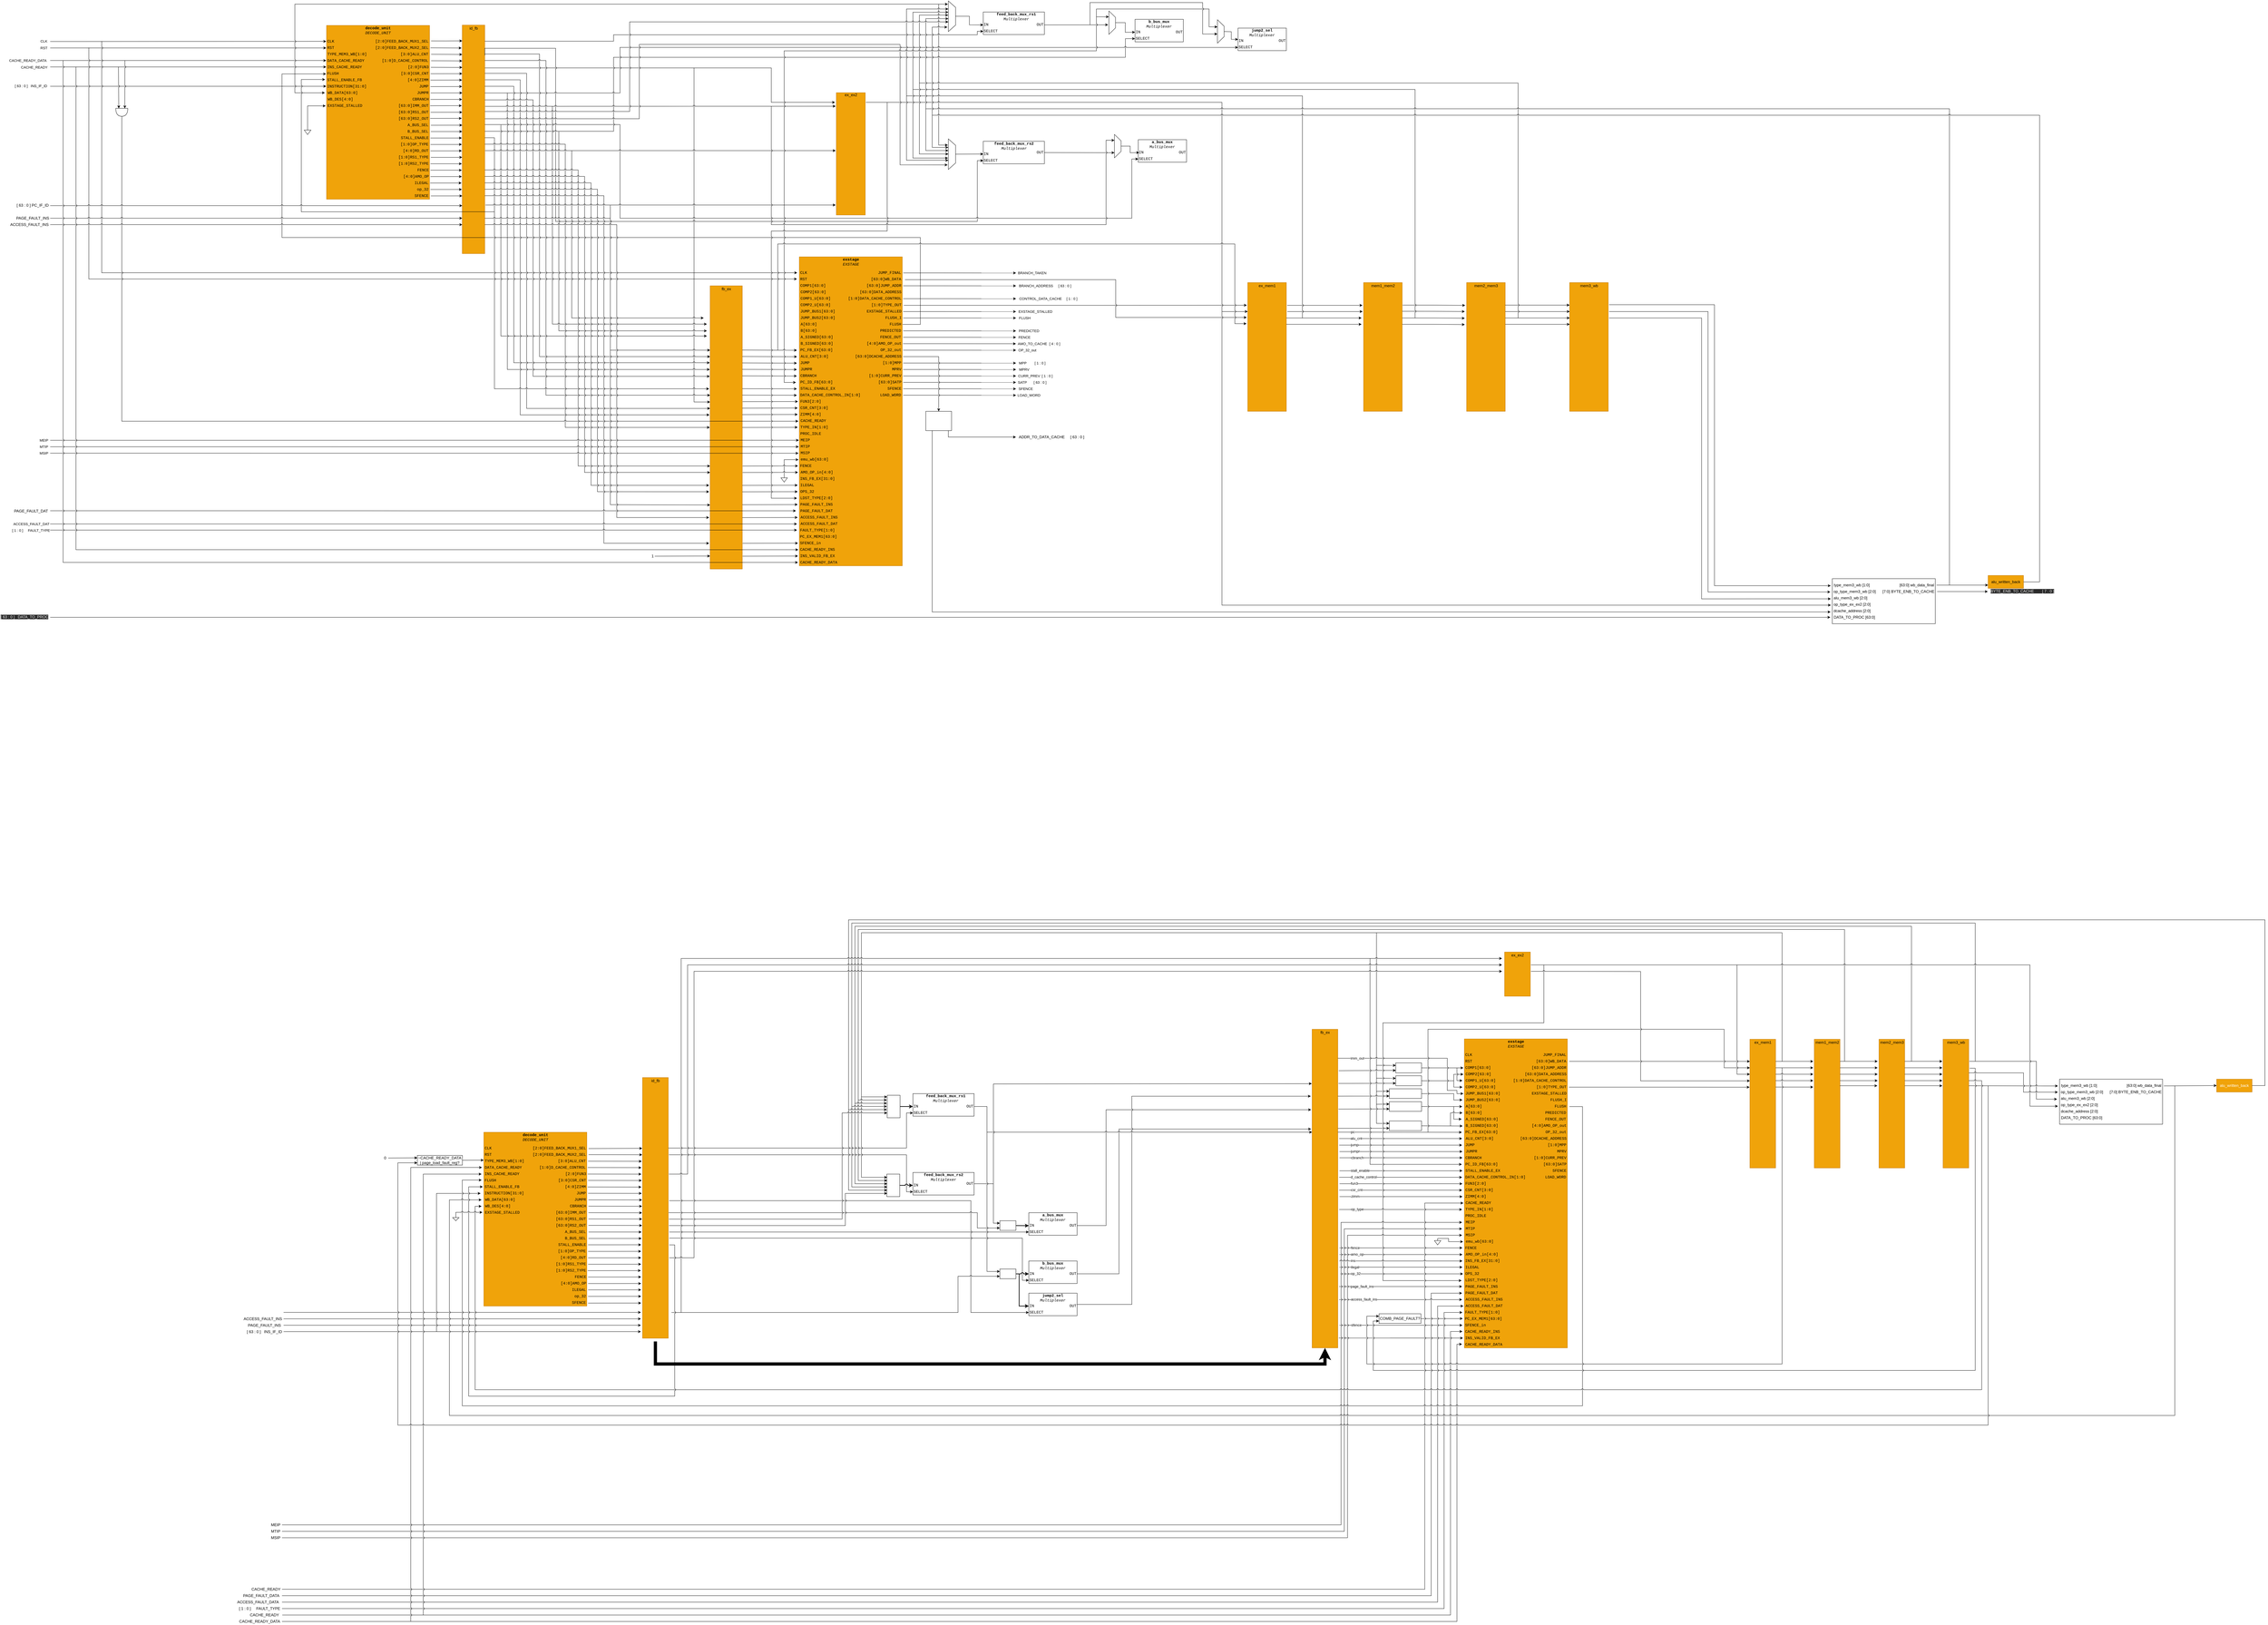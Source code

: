 <mxfile>
    <diagram id="qEECNRPm3MojXU5p8g2V" name="Pipeline">
        <mxGraphModel dx="4950" dy="2835" grid="0" gridSize="10" guides="1" tooltips="1" connect="1" arrows="1" fold="1" page="1" pageScale="1" pageWidth="10000" pageHeight="10000" math="0" shadow="0">
            <root>
                <mxCell id="0"/>
                <mxCell id="1" parent="0"/>
                <mxCell id="851" value="" style="endArrow=classic;html=1;rounded=0;jumpStyle=arc;edgeStyle=orthogonalEdgeStyle;entryX=0.5;entryY=1;entryDx=0;entryDy=0;strokeWidth=10;" edge="1" parent="1" target="680">
                    <mxGeometry width="50" height="50" relative="1" as="geometry">
                        <mxPoint x="2440" y="4170" as="sourcePoint"/>
                        <mxPoint x="4450" y="4180" as="targetPoint"/>
                        <Array as="points">
                            <mxPoint x="2440" y="4240"/>
                            <mxPoint x="4520" y="4240"/>
                        </Array>
                    </mxGeometry>
                </mxCell>
                <mxCell id="765" value="" style="endArrow=classic;html=1;rounded=0;fontColor=#FFFFFF;strokeWidth=1;jumpStyle=arc;edgeStyle=orthogonalEdgeStyle;" parent="1" edge="1">
                    <mxGeometry width="50" height="50" relative="1" as="geometry">
                        <mxPoint x="1285" y="4079.63" as="sourcePoint"/>
                        <mxPoint x="2395" y="4079.63" as="targetPoint"/>
                        <Array as="points">
                            <mxPoint x="2295" y="4079.63"/>
                            <mxPoint x="2295" y="4079.63"/>
                        </Array>
                    </mxGeometry>
                </mxCell>
                <mxCell id="216" value="" style="endArrow=classic;html=1;jumpStyle=arc;" parent="1" edge="1">
                    <mxGeometry width="50" height="50" relative="1" as="geometry">
                        <mxPoint x="560" y="131" as="sourcePoint"/>
                        <mxPoint x="1417.43" y="130.542" as="targetPoint"/>
                    </mxGeometry>
                </mxCell>
                <mxCell id="218" value="CLK" style="edgeLabel;html=1;align=center;verticalAlign=middle;resizable=0;points=[];labelBackgroundColor=none;" parent="216" vertex="1" connectable="0">
                    <mxGeometry x="-0.946" y="-1" relative="1" as="geometry">
                        <mxPoint x="-43" y="-2" as="offset"/>
                    </mxGeometry>
                </mxCell>
                <mxCell id="217" value="" style="endArrow=classic;html=1;jumpStyle=arc;" parent="1" edge="1">
                    <mxGeometry width="50" height="50" relative="1" as="geometry">
                        <mxPoint x="560" y="151" as="sourcePoint"/>
                        <mxPoint x="1417.43" y="151.002" as="targetPoint"/>
                    </mxGeometry>
                </mxCell>
                <mxCell id="219" value="RST" style="edgeLabel;html=1;align=center;verticalAlign=middle;resizable=0;points=[];labelBackgroundColor=none;" parent="217" vertex="1" connectable="0">
                    <mxGeometry x="-0.786" relative="1" as="geometry">
                        <mxPoint x="-112" as="offset"/>
                    </mxGeometry>
                </mxCell>
                <mxCell id="220" value="" style="endArrow=classic;html=1;jumpStyle=arc;" parent="1" edge="1">
                    <mxGeometry width="50" height="50" relative="1" as="geometry">
                        <mxPoint x="560" y="190" as="sourcePoint"/>
                        <mxPoint x="1417.43" y="190.002" as="targetPoint"/>
                    </mxGeometry>
                </mxCell>
                <mxCell id="221" value="CACHE_READY_DATA" style="edgeLabel;html=1;align=center;verticalAlign=middle;resizable=0;points=[];labelBackgroundColor=none;" parent="220" vertex="1" connectable="0">
                    <mxGeometry x="-0.786" relative="1" as="geometry">
                        <mxPoint x="-162" as="offset"/>
                    </mxGeometry>
                </mxCell>
                <mxCell id="222" value="" style="endArrow=classic;html=1;jumpStyle=arc;" parent="1" edge="1">
                    <mxGeometry width="50" height="50" relative="1" as="geometry">
                        <mxPoint x="560" y="210" as="sourcePoint"/>
                        <mxPoint x="1417.43" y="210.002" as="targetPoint"/>
                    </mxGeometry>
                </mxCell>
                <mxCell id="223" value="CACHE_READY" style="edgeLabel;html=1;align=center;verticalAlign=middle;resizable=0;points=[];labelBackgroundColor=none;" parent="222" vertex="1" connectable="0">
                    <mxGeometry x="-0.786" relative="1" as="geometry">
                        <mxPoint x="-142" y="1" as="offset"/>
                    </mxGeometry>
                </mxCell>
                <mxCell id="225" value="" style="endArrow=classic;html=1;jumpStyle=arc;" parent="1" edge="1">
                    <mxGeometry width="50" height="50" relative="1" as="geometry">
                        <mxPoint x="560" y="270" as="sourcePoint"/>
                        <mxPoint x="1417.43" y="270.002" as="targetPoint"/>
                    </mxGeometry>
                </mxCell>
                <mxCell id="226" value="[ 63 : 0 ]&lt;span style=&quot;white-space: pre&quot;&gt;&lt;span style=&quot;white-space: pre&quot;&gt;&#9;&lt;/span&gt;&lt;/span&gt;INS_IF_ID" style="edgeLabel;html=1;align=center;verticalAlign=middle;resizable=0;points=[];labelBackgroundColor=none;" parent="225" vertex="1" connectable="0">
                    <mxGeometry x="-0.786" relative="1" as="geometry">
                        <mxPoint x="-152" y="-1" as="offset"/>
                    </mxGeometry>
                </mxCell>
                <mxCell id="237" value="" style="endArrow=classic;html=1;edgeStyle=orthogonalEdgeStyle;rounded=0;entryX=0.013;entryY=0.475;entryDx=0;entryDy=0;entryPerimeter=0;jumpStyle=arc;startArrow=none;startFill=0;" parent="1" target="92" edge="1">
                    <mxGeometry width="50" height="50" relative="1" as="geometry">
                        <mxPoint x="720" y="130" as="sourcePoint"/>
                        <mxPoint x="980" y="620" as="targetPoint"/>
                        <Array as="points">
                            <mxPoint x="720" y="130"/>
                            <mxPoint x="720" y="850"/>
                        </Array>
                    </mxGeometry>
                </mxCell>
                <mxCell id="243" value="" style="endArrow=classic;html=1;rounded=0;labelBackgroundColor=default;fontFamily=Helvetica;fontSize=11;fontColor=default;strokeColor=default;shape=connector;jumpStyle=arc;edgeStyle=orthogonalEdgeStyle;entryX=-0.004;entryY=0.443;entryDx=0;entryDy=0;entryPerimeter=0;exitX=0.45;exitY=0.495;exitDx=0;exitDy=0;exitPerimeter=0;" parent="1" target="93" edge="1">
                    <mxGeometry width="50" height="50" relative="1" as="geometry">
                        <mxPoint x="680" y="150" as="sourcePoint"/>
                        <mxPoint x="1010" y="640" as="targetPoint"/>
                        <Array as="points">
                            <mxPoint x="680" y="869"/>
                        </Array>
                    </mxGeometry>
                </mxCell>
                <mxCell id="248" value="" style="endArrow=classic;html=1;rounded=0;labelBackgroundColor=default;fontFamily=Helvetica;fontSize=11;fontColor=default;strokeColor=default;shape=connector;jumpStyle=arc;edgeStyle=orthogonalEdgeStyle;entryX=0.003;entryY=0.498;entryDx=0;entryDy=0;entryPerimeter=0;exitX=0.5;exitY=0;exitDx=0;exitDy=0;exitPerimeter=0;" parent="1" source="249" target="60" edge="1">
                    <mxGeometry width="50" height="50" relative="1" as="geometry">
                        <mxPoint x="1360" y="400" as="sourcePoint"/>
                        <mxPoint x="1390" y="380" as="targetPoint"/>
                        <Array as="points">
                            <mxPoint x="1360" y="331"/>
                        </Array>
                    </mxGeometry>
                </mxCell>
                <mxCell id="249" value="" style="pointerEvents=1;verticalLabelPosition=bottom;shadow=0;dashed=0;align=center;html=1;verticalAlign=top;shape=mxgraph.electrical.signal_sources.signal_ground;fontFamily=Helvetica;fontSize=11;fontColor=default;" parent="1" vertex="1">
                    <mxGeometry x="1349" y="399" width="21" height="21" as="geometry"/>
                </mxCell>
                <mxCell id="252" value="" style="endArrow=classic;startArrow=classic;html=1;rounded=0;labelBackgroundColor=default;fontFamily=Helvetica;fontSize=11;fontColor=default;strokeColor=default;shape=connector;jumpStyle=arc;edgeStyle=orthogonalEdgeStyle;exitX=-0.001;exitY=0.468;exitDx=0;exitDy=0;exitPerimeter=0;entryX=-0.037;entryY=0.056;entryDx=0;entryDy=0;entryPerimeter=0;" parent="1" source="58" edge="1">
                    <mxGeometry width="50" height="50" relative="1" as="geometry">
                        <mxPoint x="1350" y="480" as="sourcePoint"/>
                        <mxPoint x="3348.52" y="15.04" as="targetPoint"/>
                        <Array as="points">
                            <mxPoint x="1320" y="290"/>
                            <mxPoint x="1320" y="15"/>
                        </Array>
                    </mxGeometry>
                </mxCell>
                <mxCell id="253" value="" style="endArrow=classic;html=1;rounded=0;labelBackgroundColor=default;fontFamily=Helvetica;fontSize=11;fontColor=default;strokeColor=default;shape=connector;jumpStyle=arc;edgeStyle=orthogonalEdgeStyle;entryX=-0.038;entryY=0.144;entryDx=0;entryDy=0;startArrow=none;startFill=0;entryPerimeter=0;" parent="1" edge="1">
                    <mxGeometry width="50" height="50" relative="1" as="geometry">
                        <mxPoint x="3320" y="15" as="sourcePoint"/>
                        <mxPoint x="3348.48" y="452.76" as="targetPoint"/>
                        <Array as="points">
                            <mxPoint x="3320" y="453"/>
                        </Array>
                    </mxGeometry>
                </mxCell>
                <mxCell id="256" value="" style="shape=or;whiteSpace=wrap;html=1;fontFamily=Helvetica;fontSize=11;fontColor=default;rotation=90;" parent="1" vertex="1">
                    <mxGeometry x="770" y="332.33" width="24.68" height="37.35" as="geometry"/>
                </mxCell>
                <mxCell id="257" value="" style="endArrow=classic;html=1;rounded=0;labelBackgroundColor=default;fontFamily=Helvetica;fontSize=11;fontColor=default;strokeColor=default;shape=connector;jumpStyle=arc;entryX=0;entryY=0.75;entryDx=0;entryDy=0;entryPerimeter=0;startArrow=none;" parent="1" target="256" edge="1">
                    <mxGeometry width="50" height="50" relative="1" as="geometry">
                        <mxPoint x="772" y="211" as="sourcePoint"/>
                        <mxPoint x="740" y="320" as="targetPoint"/>
                    </mxGeometry>
                </mxCell>
                <mxCell id="258" value="" style="endArrow=classic;html=1;rounded=0;labelBackgroundColor=default;fontFamily=Helvetica;fontSize=11;fontColor=default;strokeColor=default;shape=connector;jumpStyle=arc;entryX=0;entryY=0.25;entryDx=0;entryDy=0;entryPerimeter=0;" parent="1" target="256" edge="1">
                    <mxGeometry width="50" height="50" relative="1" as="geometry">
                        <mxPoint x="792" y="190" as="sourcePoint"/>
                        <mxPoint x="740" y="320" as="targetPoint"/>
                    </mxGeometry>
                </mxCell>
                <mxCell id="260" value="" style="endArrow=none;html=1;rounded=0;labelBackgroundColor=default;fontFamily=Helvetica;fontSize=11;fontColor=default;strokeColor=default;shape=connector;jumpStyle=arc;entryDx=0;entryDy=0;entryPerimeter=0;" parent="1" edge="1">
                    <mxGeometry width="50" height="50" relative="1" as="geometry">
                        <mxPoint x="773" y="210" as="sourcePoint"/>
                        <mxPoint x="772" y="211" as="targetPoint"/>
                    </mxGeometry>
                </mxCell>
                <mxCell id="277" value="" style="endArrow=classic;html=1;rounded=0;labelBackgroundColor=default;fontFamily=Helvetica;fontSize=11;fontColor=default;strokeColor=default;shape=connector;jumpStyle=arc;edgeStyle=orthogonalEdgeStyle;entryX=0.007;entryY=0.511;entryDx=0;entryDy=0;entryPerimeter=0;" parent="1" target="146" edge="1">
                    <mxGeometry width="50" height="50" relative="1" as="geometry">
                        <mxPoint x="2840" y="1480" as="sourcePoint"/>
                        <mxPoint x="2860" y="1480" as="targetPoint"/>
                        <Array as="points">
                            <mxPoint x="2840" y="1430"/>
                        </Array>
                    </mxGeometry>
                </mxCell>
                <mxCell id="278" value="" style="pointerEvents=1;verticalLabelPosition=bottom;shadow=0;dashed=0;align=center;html=1;verticalAlign=top;shape=mxgraph.electrical.signal_sources.signal_ground;fontFamily=Helvetica;fontSize=11;fontColor=default;" parent="1" vertex="1">
                    <mxGeometry x="2830" y="1480" width="20" height="20" as="geometry"/>
                </mxCell>
                <mxCell id="279" value="" style="endArrow=classic;html=1;rounded=0;labelBackgroundColor=default;fontFamily=Helvetica;fontSize=11;fontColor=default;strokeColor=default;shape=connector;jumpStyle=arc;exitX=0.997;exitY=0.494;exitDx=0;exitDy=0;exitPerimeter=0;" parent="1" source="114" edge="1">
                    <mxGeometry width="50" height="50" relative="1" as="geometry">
                        <mxPoint x="3430" y="1040" as="sourcePoint"/>
                        <mxPoint x="3560" y="1070" as="targetPoint"/>
                    </mxGeometry>
                </mxCell>
                <mxCell id="280" value="AMO_TO_CACHE&lt;span style=&quot;white-space: pre&quot;&gt;&#9;&lt;/span&gt;[ 4 : 0 ]" style="edgeLabel;html=1;align=center;verticalAlign=middle;resizable=0;points=[];fontSize=11;fontFamily=Helvetica;fontColor=default;labelBackgroundColor=none;" parent="279" vertex="1" connectable="0">
                    <mxGeometry x="0.878" y="1" relative="1" as="geometry">
                        <mxPoint x="92" y="1" as="offset"/>
                    </mxGeometry>
                </mxCell>
                <mxCell id="281" value="" style="endArrow=classic;html=1;rounded=0;labelBackgroundColor=default;fontFamily=Helvetica;fontSize=11;fontColor=default;strokeColor=default;shape=connector;jumpStyle=arc;exitX=0.997;exitY=0.494;exitDx=0;exitDy=0;exitPerimeter=0;" parent="1" edge="1">
                    <mxGeometry width="50" height="50" relative="1" as="geometry">
                        <mxPoint x="3210.0" y="1170" as="sourcePoint"/>
                        <mxPoint x="3560.36" y="1170.12" as="targetPoint"/>
                    </mxGeometry>
                </mxCell>
                <mxCell id="282" value="CURR_PREV&lt;span style=&quot;white-space: pre&quot;&gt;&#9;&lt;/span&gt;[ 1 : 0 ]" style="edgeLabel;html=1;align=center;verticalAlign=middle;resizable=0;points=[];fontSize=11;fontFamily=Helvetica;fontColor=default;" parent="281" vertex="1" connectable="0">
                    <mxGeometry x="0.878" y="1" relative="1" as="geometry">
                        <mxPoint x="81" y="1" as="offset"/>
                    </mxGeometry>
                </mxCell>
                <mxCell id="283" value="" style="endArrow=classic;html=1;rounded=0;labelBackgroundColor=default;fontFamily=Helvetica;fontSize=11;fontColor=default;strokeColor=default;shape=connector;jumpStyle=arc;exitX=0.997;exitY=0.494;exitDx=0;exitDy=0;exitPerimeter=0;" parent="1" edge="1">
                    <mxGeometry width="50" height="50" relative="1" as="geometry">
                        <mxPoint x="3210.0" y="930.0" as="sourcePoint"/>
                        <mxPoint x="3560.36" y="930.12" as="targetPoint"/>
                    </mxGeometry>
                </mxCell>
                <mxCell id="284" value="CONTROL_DATA_CACHE&lt;span style=&quot;white-space: pre&quot;&gt;&#9;&lt;/span&gt;[ 1 : 0 ]" style="edgeLabel;html=1;align=center;verticalAlign=middle;resizable=0;points=[];fontSize=11;fontFamily=Helvetica;fontColor=default;labelBackgroundColor=none;" parent="283" vertex="1" connectable="0">
                    <mxGeometry x="0.878" y="1" relative="1" as="geometry">
                        <mxPoint x="121" y="1" as="offset"/>
                    </mxGeometry>
                </mxCell>
                <mxCell id="286" value="" style="endArrow=classic;html=1;rounded=0;labelBackgroundColor=default;fontFamily=Helvetica;fontSize=11;fontColor=default;strokeColor=default;shape=connector;jumpStyle=arc;exitX=0.997;exitY=0.494;exitDx=0;exitDy=0;exitPerimeter=0;" parent="1" edge="1">
                    <mxGeometry width="50" height="50" relative="1" as="geometry">
                        <mxPoint x="3210" y="970" as="sourcePoint"/>
                        <mxPoint x="3560.36" y="970.12" as="targetPoint"/>
                    </mxGeometry>
                </mxCell>
                <mxCell id="287" value="EXSTAGE_STALLED" style="edgeLabel;html=1;align=center;verticalAlign=middle;resizable=0;points=[];fontSize=11;fontFamily=Helvetica;fontColor=default;" parent="286" vertex="1" connectable="0">
                    <mxGeometry x="0.878" y="1" relative="1" as="geometry">
                        <mxPoint x="81" y="1" as="offset"/>
                    </mxGeometry>
                </mxCell>
                <mxCell id="288" value="" style="endArrow=classic;html=1;rounded=0;labelBackgroundColor=default;fontFamily=Helvetica;fontSize=11;fontColor=default;strokeColor=default;shape=connector;jumpStyle=arc;exitX=0.997;exitY=0.494;exitDx=0;exitDy=0;exitPerimeter=0;" parent="1" edge="1">
                    <mxGeometry width="50" height="50" relative="1" as="geometry">
                        <mxPoint x="3210" y="1050" as="sourcePoint"/>
                        <mxPoint x="3560.36" y="1050.12" as="targetPoint"/>
                    </mxGeometry>
                </mxCell>
                <mxCell id="289" value="FENCE" style="edgeLabel;html=1;align=center;verticalAlign=middle;resizable=0;points=[];fontSize=11;fontFamily=Helvetica;fontColor=default;" parent="288" vertex="1" connectable="0">
                    <mxGeometry x="0.878" y="1" relative="1" as="geometry">
                        <mxPoint x="47" y="1" as="offset"/>
                    </mxGeometry>
                </mxCell>
                <mxCell id="290" value="" style="endArrow=classic;html=1;rounded=0;labelBackgroundColor=default;fontFamily=Helvetica;fontSize=11;fontColor=default;strokeColor=default;shape=connector;jumpStyle=arc;exitX=0.997;exitY=0.494;exitDx=0;exitDy=0;exitPerimeter=0;" parent="1" edge="1">
                    <mxGeometry width="50" height="50" relative="1" as="geometry">
                        <mxPoint x="3210" y="990" as="sourcePoint"/>
                        <mxPoint x="3560.36" y="990.12" as="targetPoint"/>
                    </mxGeometry>
                </mxCell>
                <mxCell id="291" value="FLUSH" style="edgeLabel;html=1;align=center;verticalAlign=middle;resizable=0;points=[];fontSize=11;fontFamily=Helvetica;fontColor=default;" parent="290" vertex="1" connectable="0">
                    <mxGeometry x="0.878" y="1" relative="1" as="geometry">
                        <mxPoint x="48" y="1" as="offset"/>
                    </mxGeometry>
                </mxCell>
                <mxCell id="292" value="" style="endArrow=classic;html=1;rounded=0;labelBackgroundColor=default;fontFamily=Helvetica;fontSize=11;fontColor=default;strokeColor=default;shape=connector;jumpStyle=arc;exitX=0.997;exitY=0.494;exitDx=0;exitDy=0;exitPerimeter=0;" parent="1" edge="1">
                    <mxGeometry width="50" height="50" relative="1" as="geometry">
                        <mxPoint x="3210" y="890" as="sourcePoint"/>
                        <mxPoint x="3560.36" y="890.12" as="targetPoint"/>
                    </mxGeometry>
                </mxCell>
                <mxCell id="293" value="BRANCH_ADDRESS&lt;span style=&quot;white-space: pre&quot;&gt;&#9;&lt;/span&gt;[ 63 : 0 ]" style="edgeLabel;html=1;align=center;verticalAlign=middle;resizable=0;points=[];fontSize=11;fontFamily=Helvetica;fontColor=default;labelBackgroundColor=none;" parent="292" vertex="1" connectable="0">
                    <mxGeometry x="0.878" y="1" relative="1" as="geometry">
                        <mxPoint x="111" y="1" as="offset"/>
                    </mxGeometry>
                </mxCell>
                <mxCell id="294" value="" style="endArrow=classic;html=1;rounded=0;labelBackgroundColor=default;fontFamily=Helvetica;fontSize=11;fontColor=default;strokeColor=default;shape=connector;jumpStyle=arc;exitX=0.997;exitY=0.494;exitDx=0;exitDy=0;exitPerimeter=0;" parent="1" edge="1">
                    <mxGeometry width="50" height="50" relative="1" as="geometry">
                        <mxPoint x="3210" y="850" as="sourcePoint"/>
                        <mxPoint x="3560.36" y="850.12" as="targetPoint"/>
                    </mxGeometry>
                </mxCell>
                <mxCell id="295" value="BRANCH_TAKEN" style="edgeLabel;html=1;align=center;verticalAlign=middle;resizable=0;points=[];fontSize=11;fontFamily=Helvetica;fontColor=default;" parent="294" vertex="1" connectable="0">
                    <mxGeometry x="0.878" y="1" relative="1" as="geometry">
                        <mxPoint x="71" y="1" as="offset"/>
                    </mxGeometry>
                </mxCell>
                <mxCell id="296" value="" style="endArrow=classic;html=1;rounded=0;labelBackgroundColor=default;fontFamily=Helvetica;fontSize=11;fontColor=default;strokeColor=default;shape=connector;jumpStyle=arc;exitX=0.997;exitY=0.494;exitDx=0;exitDy=0;exitPerimeter=0;" parent="1" edge="1">
                    <mxGeometry width="50" height="50" relative="1" as="geometry">
                        <mxPoint x="3210" y="1230" as="sourcePoint"/>
                        <mxPoint x="3560.36" y="1230.12" as="targetPoint"/>
                    </mxGeometry>
                </mxCell>
                <mxCell id="297" value="LOAD_WORD" style="edgeLabel;html=1;align=center;verticalAlign=middle;resizable=0;points=[];fontSize=11;fontFamily=Helvetica;fontColor=default;" parent="296" vertex="1" connectable="0">
                    <mxGeometry x="0.878" y="1" relative="1" as="geometry">
                        <mxPoint x="61" y="1" as="offset"/>
                    </mxGeometry>
                </mxCell>
                <mxCell id="298" value="" style="endArrow=classic;html=1;rounded=0;labelBackgroundColor=default;fontFamily=Helvetica;fontSize=11;fontColor=default;strokeColor=default;shape=connector;jumpStyle=arc;exitX=0.997;exitY=0.494;exitDx=0;exitDy=0;exitPerimeter=0;" parent="1" edge="1">
                    <mxGeometry width="50" height="50" relative="1" as="geometry">
                        <mxPoint x="3210" y="1130" as="sourcePoint"/>
                        <mxPoint x="3560.36" y="1130.12" as="targetPoint"/>
                    </mxGeometry>
                </mxCell>
                <mxCell id="299" value="MPP&lt;span style=&quot;white-space: pre&quot;&gt;&#9;&lt;/span&gt;[ 1 : 0 ]" style="edgeLabel;html=1;align=center;verticalAlign=middle;resizable=0;points=[];fontSize=11;fontFamily=Helvetica;fontColor=default;labelBackgroundColor=none;" parent="298" vertex="1" connectable="0">
                    <mxGeometry x="0.878" y="1" relative="1" as="geometry">
                        <mxPoint x="71" y="1" as="offset"/>
                    </mxGeometry>
                </mxCell>
                <mxCell id="300" value="" style="endArrow=classic;html=1;rounded=0;labelBackgroundColor=default;fontFamily=Helvetica;fontSize=11;fontColor=default;strokeColor=default;shape=connector;jumpStyle=arc;exitX=0.997;exitY=0.494;exitDx=0;exitDy=0;exitPerimeter=0;" parent="1" edge="1">
                    <mxGeometry width="50" height="50" relative="1" as="geometry">
                        <mxPoint x="3210" y="1150" as="sourcePoint"/>
                        <mxPoint x="3560.36" y="1150.12" as="targetPoint"/>
                    </mxGeometry>
                </mxCell>
                <mxCell id="301" value="MPRV" style="edgeLabel;html=1;align=center;verticalAlign=middle;resizable=0;points=[];fontSize=11;fontFamily=Helvetica;fontColor=default;" parent="300" vertex="1" connectable="0">
                    <mxGeometry x="0.878" y="1" relative="1" as="geometry">
                        <mxPoint x="46" y="1" as="offset"/>
                    </mxGeometry>
                </mxCell>
                <mxCell id="302" value="" style="endArrow=classic;html=1;rounded=0;labelBackgroundColor=default;fontFamily=Helvetica;fontSize=11;fontColor=default;strokeColor=default;shape=connector;jumpStyle=arc;exitX=0.997;exitY=0.494;exitDx=0;exitDy=0;exitPerimeter=0;" parent="1" edge="1">
                    <mxGeometry width="50" height="50" relative="1" as="geometry">
                        <mxPoint x="3210" y="1090" as="sourcePoint"/>
                        <mxPoint x="3560.36" y="1090.12" as="targetPoint"/>
                    </mxGeometry>
                </mxCell>
                <mxCell id="303" value="OP_32_out" style="edgeLabel;html=1;align=center;verticalAlign=middle;resizable=0;points=[];fontSize=11;fontFamily=Helvetica;fontColor=default;" parent="302" vertex="1" connectable="0">
                    <mxGeometry x="0.878" y="1" relative="1" as="geometry">
                        <mxPoint x="56" y="1" as="offset"/>
                    </mxGeometry>
                </mxCell>
                <mxCell id="304" value="" style="endArrow=classic;html=1;rounded=0;labelBackgroundColor=default;fontFamily=Helvetica;fontSize=11;fontColor=default;strokeColor=default;shape=connector;jumpStyle=arc;exitX=0.997;exitY=0.494;exitDx=0;exitDy=0;exitPerimeter=0;" parent="1" edge="1">
                    <mxGeometry width="50" height="50" relative="1" as="geometry">
                        <mxPoint x="3210" y="1030" as="sourcePoint"/>
                        <mxPoint x="3560.36" y="1030.12" as="targetPoint"/>
                    </mxGeometry>
                </mxCell>
                <mxCell id="305" value="PREDICTED" style="edgeLabel;html=1;align=center;verticalAlign=middle;resizable=0;points=[];fontSize=11;fontFamily=Helvetica;fontColor=default;" parent="304" vertex="1" connectable="0">
                    <mxGeometry x="0.878" y="1" relative="1" as="geometry">
                        <mxPoint x="61" y="1" as="offset"/>
                    </mxGeometry>
                </mxCell>
                <mxCell id="306" value="" style="endArrow=classic;html=1;rounded=0;labelBackgroundColor=default;fontFamily=Helvetica;fontSize=11;fontColor=default;strokeColor=default;shape=connector;jumpStyle=arc;exitX=0.997;exitY=0.494;exitDx=0;exitDy=0;exitPerimeter=0;" parent="1" edge="1">
                    <mxGeometry width="50" height="50" relative="1" as="geometry">
                        <mxPoint x="3210" y="1190" as="sourcePoint"/>
                        <mxPoint x="3560.36" y="1190.12" as="targetPoint"/>
                    </mxGeometry>
                </mxCell>
                <mxCell id="307" value="SATP&lt;span style=&quot;white-space: pre&quot;&gt;&#9;&lt;/span&gt;[ 63 : 0 ]" style="edgeLabel;html=1;align=center;verticalAlign=middle;resizable=0;points=[];fontSize=11;fontFamily=Helvetica;fontColor=default;labelBackgroundColor=none;" parent="306" vertex="1" connectable="0">
                    <mxGeometry x="0.878" y="1" relative="1" as="geometry">
                        <mxPoint x="71" y="1" as="offset"/>
                    </mxGeometry>
                </mxCell>
                <mxCell id="308" value="" style="endArrow=classic;html=1;rounded=0;labelBackgroundColor=default;fontFamily=Helvetica;fontSize=11;fontColor=default;strokeColor=default;shape=connector;jumpStyle=arc;exitX=0.997;exitY=0.494;exitDx=0;exitDy=0;exitPerimeter=0;" parent="1" edge="1">
                    <mxGeometry width="50" height="50" relative="1" as="geometry">
                        <mxPoint x="3210" y="1210" as="sourcePoint"/>
                        <mxPoint x="3560.36" y="1210.12" as="targetPoint"/>
                    </mxGeometry>
                </mxCell>
                <mxCell id="309" value="SFENCE" style="edgeLabel;html=1;align=center;verticalAlign=middle;resizable=0;points=[];fontSize=11;fontFamily=Helvetica;fontColor=default;labelBackgroundColor=none;" parent="308" vertex="1" connectable="0">
                    <mxGeometry x="0.878" y="1" relative="1" as="geometry">
                        <mxPoint x="51" y="1" as="offset"/>
                    </mxGeometry>
                </mxCell>
                <mxCell id="321" value="" style="whiteSpace=wrap;html=1;" parent="1" vertex="1">
                    <mxGeometry x="3280" y="1280" width="80" height="60" as="geometry"/>
                </mxCell>
                <mxCell id="322" value="" style="endArrow=classic;html=1;jumpStyle=arc;edgeStyle=orthogonalEdgeStyle;rounded=0;entryX=0.5;entryY=0;entryDx=0;entryDy=0;" parent="1" target="321" edge="1">
                    <mxGeometry width="50" height="50" relative="1" as="geometry">
                        <mxPoint x="3210" y="1110" as="sourcePoint"/>
                        <mxPoint x="3320" y="1270" as="targetPoint"/>
                        <Array as="points">
                            <mxPoint x="3320" y="1110"/>
                        </Array>
                    </mxGeometry>
                </mxCell>
                <mxCell id="325" value="" style="endArrow=classic;html=1;rounded=0;jumpStyle=arc;edgeStyle=orthogonalEdgeStyle;exitX=0.75;exitY=1;exitDx=0;exitDy=0;" parent="1" source="321" edge="1">
                    <mxGeometry width="50" height="50" relative="1" as="geometry">
                        <mxPoint x="3380" y="1430" as="sourcePoint"/>
                        <mxPoint x="3560" y="1360" as="targetPoint"/>
                        <Array as="points">
                            <mxPoint x="3350" y="1360"/>
                        </Array>
                    </mxGeometry>
                </mxCell>
                <mxCell id="326" value="" style="endArrow=classic;html=1;rounded=0;jumpStyle=arc;edgeStyle=orthogonalEdgeStyle;exitX=0.25;exitY=1;exitDx=0;exitDy=0;entryX=-0.007;entryY=0.671;entryDx=0;entryDy=0;entryPerimeter=0;" parent="1" source="321" target="316" edge="1">
                    <mxGeometry width="50" height="50" relative="1" as="geometry">
                        <mxPoint x="3400" y="1370" as="sourcePoint"/>
                        <mxPoint x="6070" y="1903" as="targetPoint"/>
                        <Array as="points">
                            <mxPoint x="3300" y="1903"/>
                        </Array>
                    </mxGeometry>
                </mxCell>
                <mxCell id="327" value="ADDR_TO_DATA_CACHE&lt;span style=&quot;white-space: pre&quot;&gt;&#9;&lt;/span&gt;[ 63 : 0 ]" style="text;html=1;align=center;verticalAlign=middle;resizable=0;points=[];autosize=1;strokeColor=none;fillColor=none;" parent="1" vertex="1">
                    <mxGeometry x="3560" y="1350" width="220" height="20" as="geometry"/>
                </mxCell>
                <mxCell id="328" value="" style="endArrow=classic;html=1;rounded=0;jumpStyle=arc;" parent="1" source="319" edge="1">
                    <mxGeometry width="50" height="50" relative="1" as="geometry">
                        <mxPoint x="6430" y="1840" as="sourcePoint"/>
                        <mxPoint x="6579" y="1840" as="targetPoint"/>
                    </mxGeometry>
                </mxCell>
                <mxCell id="329" value="&lt;span style=&quot;color: rgb(240 , 240 , 240) ; font-family: &amp;#34;helvetica&amp;#34; ; font-size: 12px ; font-style: normal ; font-weight: 400 ; letter-spacing: normal ; text-align: center ; text-indent: 0px ; text-transform: none ; word-spacing: 0px ; background-color: rgb(42 , 42 , 42) ; display: inline ; float: none&quot;&gt;BYTE_ENB_TO_CACHE&lt;span style=&quot;white-space: pre&quot;&gt;&#9;&lt;/span&gt;[ 7 : 0 ]&lt;/span&gt;" style="text;whiteSpace=wrap;html=1;fillColor=none;" parent="1" vertex="1">
                    <mxGeometry x="6586" y="1825" width="210" height="30" as="geometry"/>
                </mxCell>
                <mxCell id="330" value="" style="endArrow=classic;html=1;rounded=0;jumpStyle=arc;edgeStyle=orthogonalEdgeStyle;entryX=-0.029;entryY=0.5;entryDx=0;entryDy=0;entryPerimeter=0;" parent="1" target="314" edge="1">
                    <mxGeometry width="50" height="50" relative="1" as="geometry">
                        <mxPoint x="560" y="1920" as="sourcePoint"/>
                        <mxPoint x="6070" y="1920" as="targetPoint"/>
                        <Array as="points"/>
                    </mxGeometry>
                </mxCell>
                <mxCell id="331" value="&lt;span style=&quot;color: rgb(240 , 240 , 240) ; font-family: &amp;#34;helvetica&amp;#34; ; font-size: 12px ; font-style: normal ; font-weight: 400 ; letter-spacing: normal ; text-align: center ; text-indent: 0px ; text-transform: none ; word-spacing: 0px ; background-color: rgb(42 , 42 , 42) ; display: inline ; float: none&quot;&gt;[ 63 : 0 ]&lt;span style=&quot;white-space: pre&quot;&gt;&#9;&lt;/span&gt;DATA_TO_PROC&lt;/span&gt;" style="text;whiteSpace=wrap;html=1;" parent="1" vertex="1">
                    <mxGeometry x="404" y="1905" width="160" height="30" as="geometry"/>
                </mxCell>
                <mxCell id="333" value="" style="whiteSpace=wrap;html=1;fillColor=#f0a30a;fontColor=#000000;strokeColor=#BD7000;" parent="1" vertex="1">
                    <mxGeometry x="4960" y="880" width="120" height="400" as="geometry"/>
                </mxCell>
                <mxCell id="334" value="" style="whiteSpace=wrap;html=1;fillColor=#f0a30a;fontColor=#000000;strokeColor=#BD7000;" parent="1" vertex="1">
                    <mxGeometry x="4639.93" y="880" width="120" height="400" as="geometry"/>
                </mxCell>
                <mxCell id="336" value="mem2_mem3" style="text;html=1;align=center;verticalAlign=middle;resizable=0;points=[];autosize=1;strokeColor=none;fillColor=none;" parent="1" vertex="1">
                    <mxGeometry x="4975" y="880" width="90" height="20" as="geometry"/>
                </mxCell>
                <mxCell id="337" value="mem1_mem2" style="text;html=1;align=center;verticalAlign=middle;resizable=0;points=[];autosize=1;strokeColor=none;fillColor=none;" parent="1" vertex="1">
                    <mxGeometry x="4654.93" y="880" width="90" height="20" as="geometry"/>
                </mxCell>
                <mxCell id="338" value="" style="whiteSpace=wrap;html=1;fillColor=#f0a30a;fontColor=#000000;strokeColor=#BD7000;" parent="1" vertex="1">
                    <mxGeometry x="4280" y="880" width="120" height="400" as="geometry"/>
                </mxCell>
                <mxCell id="339" value="ex_mem1" style="text;html=1;align=center;verticalAlign=middle;resizable=0;points=[];autosize=1;strokeColor=none;fillColor=none;" parent="1" vertex="1">
                    <mxGeometry x="4305" y="880" width="70" height="20" as="geometry"/>
                </mxCell>
                <mxCell id="341" value="" style="endArrow=classic;html=1;exitX=0.996;exitY=0.53;exitDx=0;exitDy=0;exitPerimeter=0;edgeStyle=orthogonalEdgeStyle;entryX=-0.023;entryY=0.176;entryDx=0;entryDy=0;entryPerimeter=0;" parent="1" source="108" target="338" edge="1">
                    <mxGeometry width="50" height="50" relative="1" as="geometry">
                        <mxPoint x="3780" y="990" as="sourcePoint"/>
                        <mxPoint x="4190" y="951" as="targetPoint"/>
                    </mxGeometry>
                </mxCell>
                <mxCell id="342" value="" style="endArrow=classic;html=1;edgeStyle=orthogonalEdgeStyle;rounded=0;exitX=1.023;exitY=0.177;exitDx=0;exitDy=0;exitPerimeter=0;entryX=-0.029;entryY=0.177;entryDx=0;entryDy=0;entryPerimeter=0;" parent="1" source="338" target="334" edge="1">
                    <mxGeometry width="50" height="50" relative="1" as="geometry">
                        <mxPoint x="4540" y="1100" as="sourcePoint"/>
                        <mxPoint x="4590" y="1050" as="targetPoint"/>
                    </mxGeometry>
                </mxCell>
                <mxCell id="345" value="" style="whiteSpace=wrap;html=1;fillColor=#f0a30a;fontColor=#000000;strokeColor=#BD7000;" parent="1" vertex="1">
                    <mxGeometry x="5280" y="880" width="120" height="400" as="geometry"/>
                </mxCell>
                <mxCell id="346" value="mem3_wb" style="text;html=1;align=center;verticalAlign=middle;resizable=0;points=[];autosize=1;strokeColor=none;fillColor=none;" parent="1" vertex="1">
                    <mxGeometry x="5305" y="880" width="70" height="20" as="geometry"/>
                </mxCell>
                <mxCell id="348" value="" style="endArrow=classic;html=1;rounded=0;edgeStyle=orthogonalEdgeStyle;exitX=1.011;exitY=0.175;exitDx=0;exitDy=0;exitPerimeter=0;entryX=-0.037;entryY=0.177;entryDx=0;entryDy=0;entryPerimeter=0;" parent="1" source="334" target="333" edge="1">
                    <mxGeometry width="50" height="50" relative="1" as="geometry">
                        <mxPoint x="4800" y="1110" as="sourcePoint"/>
                        <mxPoint x="4850" y="1060" as="targetPoint"/>
                    </mxGeometry>
                </mxCell>
                <mxCell id="350" value="" style="endArrow=classic;html=1;rounded=0;exitX=0.997;exitY=0.175;exitDx=0;exitDy=0;exitPerimeter=0;" parent="1" source="333" edge="1">
                    <mxGeometry width="50" height="50" relative="1" as="geometry">
                        <mxPoint x="5040" y="1110" as="sourcePoint"/>
                        <mxPoint x="5280" y="950" as="targetPoint"/>
                    </mxGeometry>
                </mxCell>
                <mxCell id="351" value="" style="endArrow=classic;html=1;rounded=0;edgeStyle=orthogonalEdgeStyle;exitX=1.023;exitY=0.172;exitDx=0;exitDy=0;exitPerimeter=0;entryX=0.001;entryY=0.594;entryDx=0;entryDy=0;entryPerimeter=0;" parent="1" source="345" target="311" edge="1">
                    <mxGeometry width="50" height="50" relative="1" as="geometry">
                        <mxPoint x="5420" y="950" as="sourcePoint"/>
                        <mxPoint x="6080" y="1821" as="targetPoint"/>
                        <Array as="points">
                            <mxPoint x="5730" y="949"/>
                            <mxPoint x="5730" y="1822"/>
                        </Array>
                    </mxGeometry>
                </mxCell>
                <mxCell id="355" value="" style="endArrow=classic;html=1;rounded=0;entryX=0;entryY=0.5;entryDx=0;entryDy=0;exitX=0.99;exitY=0.506;exitDx=0;exitDy=0;exitPerimeter=0;" parent="1" source="67" edge="1">
                    <mxGeometry width="50" height="50" relative="1" as="geometry">
                        <mxPoint x="1760" y="211" as="sourcePoint"/>
                        <mxPoint x="1840" y="211.5" as="targetPoint"/>
                    </mxGeometry>
                </mxCell>
                <mxCell id="358" value="" style="whiteSpace=wrap;html=1;fillColor=#f0a30a;fontColor=#000000;strokeColor=#BD7000;" parent="1" vertex="1">
                    <mxGeometry x="3002" y="290" width="90" height="380" as="geometry"/>
                </mxCell>
                <mxCell id="360" value="" style="endArrow=classic;html=1;rounded=0;edgeStyle=orthogonalEdgeStyle;" parent="1" edge="1">
                    <mxGeometry width="50" height="50" relative="1" as="geometry">
                        <mxPoint x="1910" y="213" as="sourcePoint"/>
                        <mxPoint x="2998" y="320" as="targetPoint"/>
                        <Array as="points">
                            <mxPoint x="2800" y="213"/>
                            <mxPoint x="2800" y="320"/>
                        </Array>
                    </mxGeometry>
                </mxCell>
                <mxCell id="361" value="" style="endArrow=classic;html=1;rounded=0;edgeStyle=orthogonalEdgeStyle;startArrow=none;" parent="1" edge="1">
                    <mxGeometry width="50" height="50" relative="1" as="geometry">
                        <mxPoint x="2560" y="213" as="sourcePoint"/>
                        <mxPoint x="2610" y="1251" as="targetPoint"/>
                        <Array as="points">
                            <mxPoint x="2560" y="1251"/>
                        </Array>
                    </mxGeometry>
                </mxCell>
                <mxCell id="362" value="" style="endArrow=classic;html=1;rounded=0;edgeStyle=orthogonalEdgeStyle;jumpStyle=arc;entryX=0.012;entryY=0.479;entryDx=0;entryDy=0;entryPerimeter=0;" parent="1" target="137" edge="1">
                    <mxGeometry width="50" height="50" relative="1" as="geometry">
                        <mxPoint x="2711" y="1250" as="sourcePoint"/>
                        <mxPoint x="2880" y="1250" as="targetPoint"/>
                        <Array as="points">
                            <mxPoint x="2800" y="1250"/>
                        </Array>
                    </mxGeometry>
                </mxCell>
                <mxCell id="363" value="" style="endArrow=classic;html=1;rounded=0;jumpStyle=arc;edgeStyle=orthogonalEdgeStyle;entryX=0;entryY=0.225;entryDx=0;entryDy=0;entryPerimeter=0;" parent="1" target="338" edge="1">
                    <mxGeometry width="50" height="50" relative="1" as="geometry">
                        <mxPoint x="3094" y="320" as="sourcePoint"/>
                        <mxPoint x="4130" y="880" as="targetPoint"/>
                        <Array as="points">
                            <mxPoint x="4200" y="320"/>
                            <mxPoint x="4200" y="970"/>
                        </Array>
                    </mxGeometry>
                </mxCell>
                <mxCell id="365" value="" style="endArrow=classic;html=1;edgeStyle=orthogonalEdgeStyle;rounded=0;exitX=1.023;exitY=0.177;exitDx=0;exitDy=0;exitPerimeter=0;entryX=-0.029;entryY=0.177;entryDx=0;entryDy=0;entryPerimeter=0;" parent="1" edge="1">
                    <mxGeometry width="50" height="50" relative="1" as="geometry">
                        <mxPoint x="4403.24" y="970" as="sourcePoint"/>
                        <mxPoint x="4636.93" y="970" as="targetPoint"/>
                    </mxGeometry>
                </mxCell>
                <mxCell id="366" value="" style="endArrow=classic;html=1;rounded=0;edgeStyle=orthogonalEdgeStyle;exitX=1.011;exitY=0.175;exitDx=0;exitDy=0;exitPerimeter=0;entryX=-0.037;entryY=0.177;entryDx=0;entryDy=0;entryPerimeter=0;" parent="1" edge="1">
                    <mxGeometry width="50" height="50" relative="1" as="geometry">
                        <mxPoint x="4759.93" y="969.17" as="sourcePoint"/>
                        <mxPoint x="4954.24" y="969.97" as="targetPoint"/>
                        <Array as="points">
                            <mxPoint x="4857" y="969"/>
                            <mxPoint x="4954" y="970"/>
                        </Array>
                    </mxGeometry>
                </mxCell>
                <mxCell id="367" value="" style="endArrow=classic;html=1;rounded=0;exitX=0.997;exitY=0.175;exitDx=0;exitDy=0;exitPerimeter=0;" parent="1" edge="1">
                    <mxGeometry width="50" height="50" relative="1" as="geometry">
                        <mxPoint x="5080" y="970" as="sourcePoint"/>
                        <mxPoint x="5280.36" y="970" as="targetPoint"/>
                    </mxGeometry>
                </mxCell>
                <mxCell id="368" value="" style="endArrow=classic;html=1;rounded=0;edgeStyle=orthogonalEdgeStyle;exitX=1.023;exitY=0.172;exitDx=0;exitDy=0;exitPerimeter=0;entryX=-0.001;entryY=0.56;entryDx=0;entryDy=0;entryPerimeter=0;" parent="1" target="312" edge="1">
                    <mxGeometry width="50" height="50" relative="1" as="geometry">
                        <mxPoint x="5402.7" y="970.04" as="sourcePoint"/>
                        <mxPoint x="6020" y="1842" as="targetPoint"/>
                        <Array as="points">
                            <mxPoint x="5710" y="970"/>
                            <mxPoint x="5710" y="1841"/>
                        </Array>
                    </mxGeometry>
                </mxCell>
                <mxCell id="369" value="" style="endArrow=classic;html=1;rounded=0;jumpStyle=arc;edgeStyle=orthogonalEdgeStyle;exitX=1.039;exitY=0.544;exitDx=0;exitDy=0;exitPerimeter=0;entryX=-0.026;entryY=0.271;entryDx=0;entryDy=0;entryPerimeter=0;" parent="1" source="104" target="338" edge="1">
                    <mxGeometry width="50" height="50" relative="1" as="geometry">
                        <mxPoint x="3660" y="980" as="sourcePoint"/>
                        <mxPoint x="4000" y="990" as="targetPoint"/>
                        <Array as="points">
                            <mxPoint x="3870" y="871"/>
                            <mxPoint x="3870" y="988"/>
                        </Array>
                    </mxGeometry>
                </mxCell>
                <mxCell id="370" value="" style="endArrow=classic;html=1;edgeStyle=orthogonalEdgeStyle;rounded=0;exitX=1.023;exitY=0.177;exitDx=0;exitDy=0;exitPerimeter=0;entryX=-0.029;entryY=0.177;entryDx=0;entryDy=0;entryPerimeter=0;" parent="1" edge="1">
                    <mxGeometry width="50" height="50" relative="1" as="geometry">
                        <mxPoint x="4400" y="990" as="sourcePoint"/>
                        <mxPoint x="4633.69" y="990" as="targetPoint"/>
                    </mxGeometry>
                </mxCell>
                <mxCell id="371" value="" style="endArrow=classic;html=1;rounded=0;edgeStyle=orthogonalEdgeStyle;exitX=1.011;exitY=0.175;exitDx=0;exitDy=0;exitPerimeter=0;entryX=-0.037;entryY=0.177;entryDx=0;entryDy=0;entryPerimeter=0;" parent="1" edge="1">
                    <mxGeometry width="50" height="50" relative="1" as="geometry">
                        <mxPoint x="4759.93" y="990.0" as="sourcePoint"/>
                        <mxPoint x="4954.24" y="990.8" as="targetPoint"/>
                        <Array as="points">
                            <mxPoint x="4857" y="989.83"/>
                            <mxPoint x="4954" y="990.83"/>
                        </Array>
                    </mxGeometry>
                </mxCell>
                <mxCell id="372" value="" style="endArrow=classic;html=1;rounded=0;exitX=0.997;exitY=0.175;exitDx=0;exitDy=0;exitPerimeter=0;" parent="1" edge="1">
                    <mxGeometry width="50" height="50" relative="1" as="geometry">
                        <mxPoint x="5080" y="990" as="sourcePoint"/>
                        <mxPoint x="5280.36" y="990" as="targetPoint"/>
                    </mxGeometry>
                </mxCell>
                <mxCell id="373" value="" style="endArrow=classic;html=1;rounded=0;edgeStyle=orthogonalEdgeStyle;exitX=1.023;exitY=0.172;exitDx=0;exitDy=0;exitPerimeter=0;entryX=-0.002;entryY=0.633;entryDx=0;entryDy=0;entryPerimeter=0;" parent="1" target="313" edge="1">
                    <mxGeometry width="50" height="50" relative="1" as="geometry">
                        <mxPoint x="5402.67" y="990.04" as="sourcePoint"/>
                        <mxPoint x="6070" y="1850" as="targetPoint"/>
                        <Array as="points">
                            <mxPoint x="5690" y="990"/>
                            <mxPoint x="5690" y="1863"/>
                        </Array>
                    </mxGeometry>
                </mxCell>
                <mxCell id="375" value="" style="endArrow=classic;html=1;rounded=0;jumpStyle=arc;edgeStyle=orthogonalEdgeStyle;entryX=0.001;entryY=0.613;entryDx=0;entryDy=0;entryPerimeter=0;" parent="1" target="315" edge="1">
                    <mxGeometry width="50" height="50" relative="1" as="geometry">
                        <mxPoint x="4200" y="970" as="sourcePoint"/>
                        <mxPoint x="6070" y="1883" as="targetPoint"/>
                        <Array as="points">
                            <mxPoint x="4200" y="1882"/>
                        </Array>
                    </mxGeometry>
                </mxCell>
                <mxCell id="310" value="" style="whiteSpace=wrap;html=1;" parent="1" vertex="1">
                    <mxGeometry x="6096" y="1800" width="320" height="140" as="geometry"/>
                </mxCell>
                <mxCell id="311" value="type_mem3_wb [1:0]" style="text;html=1;align=center;verticalAlign=middle;resizable=0;points=[];autosize=1;strokeColor=none;fillColor=none;" parent="1" vertex="1">
                    <mxGeometry x="6091" y="1810" width="130" height="20" as="geometry"/>
                </mxCell>
                <mxCell id="312" value="op_type_mem3_wb [2:0]" style="text;html=1;align=center;verticalAlign=middle;resizable=0;points=[];autosize=1;strokeColor=none;fillColor=none;" parent="1" vertex="1">
                    <mxGeometry x="6090" y="1830" width="150" height="20" as="geometry"/>
                </mxCell>
                <mxCell id="313" value="alu_mem3_wb [2:0]" style="text;html=1;align=center;verticalAlign=middle;resizable=0;points=[];autosize=1;strokeColor=none;fillColor=none;" parent="1" vertex="1">
                    <mxGeometry x="6091.52" y="1850" width="120" height="20" as="geometry"/>
                </mxCell>
                <mxCell id="314" value="DATA_TO_PROC [63:0]" style="text;html=1;align=center;verticalAlign=middle;resizable=0;points=[];autosize=1;strokeColor=none;fillColor=none;" parent="1" vertex="1">
                    <mxGeometry x="6094" y="1910" width="140" height="20" as="geometry"/>
                </mxCell>
                <mxCell id="315" value="op_type_ex_ex2 [2:0]" style="text;html=1;align=center;verticalAlign=middle;resizable=0;points=[];autosize=1;strokeColor=none;fillColor=none;" parent="1" vertex="1">
                    <mxGeometry x="6091.52" y="1870" width="130" height="20" as="geometry"/>
                </mxCell>
                <mxCell id="316" value="dcache_address [2:0]" style="text;html=1;align=center;verticalAlign=middle;resizable=0;points=[];autosize=1;strokeColor=none;fillColor=none;" parent="1" vertex="1">
                    <mxGeometry x="6091.52" y="1890" width="130" height="20" as="geometry"/>
                </mxCell>
                <mxCell id="318" value="[63:0]&amp;nbsp;wb_data_final" style="text;html=1;align=center;verticalAlign=middle;resizable=0;points=[];autosize=1;strokeColor=none;fillColor=none;" parent="1" vertex="1">
                    <mxGeometry x="6297.52" y="1810" width="120" height="20" as="geometry"/>
                </mxCell>
                <mxCell id="319" value="[7:0]&amp;nbsp;BYTE_ENB_TO_CACHE" style="text;html=1;align=center;verticalAlign=middle;resizable=0;points=[];autosize=1;strokeColor=none;fillColor=none;" parent="1" vertex="1">
                    <mxGeometry x="6242" y="1830" width="180" height="20" as="geometry"/>
                </mxCell>
                <mxCell id="381" value="" style="endArrow=none;html=1;rounded=0;edgeStyle=orthogonalEdgeStyle;startArrow=none;" parent="1" edge="1">
                    <mxGeometry width="50" height="50" relative="1" as="geometry">
                        <mxPoint x="3945" y="475.33" as="sourcePoint"/>
                        <mxPoint x="3945" y="475.33" as="targetPoint"/>
                        <Array as="points"/>
                    </mxGeometry>
                </mxCell>
                <mxCell id="384" value="" style="whiteSpace=wrap;html=1;fillColor=#f0a30a;fontColor=#000000;strokeColor=#BD7000;" parent="1" vertex="1">
                    <mxGeometry x="1840" y="80" width="70" height="710" as="geometry"/>
                </mxCell>
                <mxCell id="385" value="id_fb" style="text;html=1;align=center;verticalAlign=middle;resizable=0;points=[];autosize=1;strokeColor=none;fillColor=none;" parent="1" vertex="1">
                    <mxGeometry x="1855" y="80" width="40" height="20" as="geometry"/>
                </mxCell>
                <mxCell id="386" value="" style="endArrow=classic;html=1;rounded=0;edgeStyle=orthogonalEdgeStyle;exitX=1.005;exitY=0.408;exitDx=0;exitDy=0;exitPerimeter=0;" parent="1" source="63" edge="1">
                    <mxGeometry width="50" height="50" relative="1" as="geometry">
                        <mxPoint x="1760" y="130" as="sourcePoint"/>
                        <mxPoint x="1840" y="129" as="targetPoint"/>
                    </mxGeometry>
                </mxCell>
                <mxCell id="49" value="" style="whiteSpace=wrap;html=1;shadow=0;fillStyle=solid;fontFamily=Courier New;strokeColor=#BD7000;fillColor=#f0a30a;fontColor=#000000;" parent="1" vertex="1">
                    <mxGeometry x="1418.43" y="81" width="320" height="540" as="geometry"/>
                </mxCell>
                <mxCell id="48" value="&lt;b&gt;decode_unit&lt;br&gt;&lt;/b&gt;&lt;i&gt;DECODE_UNIT&lt;/i&gt;&lt;b&gt;&lt;br&gt;&lt;/b&gt;" style="text;html=1;align=center;verticalAlign=middle;resizable=0;points=[];autosize=1;strokeColor=none;fillColor=none;fontFamily=Courier New;" parent="1" vertex="1">
                    <mxGeometry x="1533.43" y="82" width="90" height="30" as="geometry"/>
                </mxCell>
                <mxCell id="50" value="CLK" style="text;html=1;align=center;verticalAlign=middle;resizable=0;points=[];autosize=1;strokeColor=none;fillColor=none;fontFamily=Courier New;" parent="1" vertex="1">
                    <mxGeometry x="1411.43" y="121" width="40" height="20" as="geometry"/>
                </mxCell>
                <mxCell id="51" value="RST" style="text;html=1;align=center;verticalAlign=middle;resizable=0;points=[];autosize=1;strokeColor=none;fillColor=none;fontFamily=Courier New;" parent="1" vertex="1">
                    <mxGeometry x="1411.43" y="141" width="40" height="20" as="geometry"/>
                </mxCell>
                <mxCell id="52" value="&lt;div style=&quot;text-align: justify&quot;&gt;&lt;span&gt;TYPE_MEM3_WB[1:0]&lt;/span&gt;&lt;/div&gt;" style="text;html=1;align=left;verticalAlign=middle;resizable=0;points=[];autosize=1;strokeColor=none;fillColor=none;fontFamily=Courier New;" parent="1" vertex="1">
                    <mxGeometry x="1419.43" y="161" width="140" height="20" as="geometry"/>
                </mxCell>
                <mxCell id="53" value="DATA_CACHE_READY" style="text;html=1;align=center;verticalAlign=middle;resizable=0;points=[];autosize=1;strokeColor=none;fillColor=none;fontFamily=Courier New;" parent="1" vertex="1">
                    <mxGeometry x="1413.43" y="181" width="130" height="20" as="geometry"/>
                </mxCell>
                <mxCell id="54" value="INS_CACHE_READY" style="text;html=1;align=center;verticalAlign=middle;resizable=0;points=[];autosize=1;strokeColor=none;fillColor=none;fontFamily=Courier New;" parent="1" vertex="1">
                    <mxGeometry x="1414.43" y="201" width="120" height="20" as="geometry"/>
                </mxCell>
                <mxCell id="55" value="FLUSH" style="text;html=1;align=center;verticalAlign=middle;resizable=0;points=[];autosize=1;strokeColor=none;fillColor=none;fontFamily=Courier New;" parent="1" vertex="1">
                    <mxGeometry x="1413.43" y="221" width="50" height="20" as="geometry"/>
                </mxCell>
                <mxCell id="56" value="STALL_ENABLE_FB" style="text;html=1;align=center;verticalAlign=middle;resizable=0;points=[];autosize=1;strokeColor=none;fillColor=none;fontFamily=Courier New;" parent="1" vertex="1">
                    <mxGeometry x="1414.43" y="241" width="120" height="20" as="geometry"/>
                </mxCell>
                <mxCell id="57" value="INSTRUCTION[31:0]" style="text;html=1;align=center;verticalAlign=middle;resizable=0;points=[];autosize=1;strokeColor=none;fillColor=none;fontFamily=Courier New;" parent="1" vertex="1">
                    <mxGeometry x="1411.43" y="261" width="140" height="20" as="geometry"/>
                </mxCell>
                <mxCell id="58" value="WB_DATA[63:0]" style="text;html=1;align=center;verticalAlign=middle;resizable=0;points=[];autosize=1;strokeColor=none;fillColor=none;fontFamily=Courier New;" parent="1" vertex="1">
                    <mxGeometry x="1413.43" y="281" width="110" height="20" as="geometry"/>
                </mxCell>
                <mxCell id="59" value="WB_DES[4:0]" style="text;html=1;align=center;verticalAlign=middle;resizable=0;points=[];autosize=1;strokeColor=none;fillColor=none;fontFamily=Courier New;" parent="1" vertex="1">
                    <mxGeometry x="1416.43" y="301" width="90" height="20" as="geometry"/>
                </mxCell>
                <mxCell id="60" value="EXSTAGE_STALLED" style="text;html=1;align=center;verticalAlign=middle;resizable=0;points=[];autosize=1;strokeColor=none;fillColor=none;fontFamily=Courier New;" parent="1" vertex="1">
                    <mxGeometry x="1415.43" y="321" width="120" height="20" as="geometry"/>
                </mxCell>
                <mxCell id="63" value="[2:0]FEED_BACK_MUX1_SEL" style="text;html=1;align=center;verticalAlign=middle;resizable=0;points=[];autosize=1;strokeColor=none;fillColor=none;fontFamily=Courier New;" parent="1" vertex="1">
                    <mxGeometry x="1562.43" y="121" width="180" height="20" as="geometry"/>
                </mxCell>
                <mxCell id="64" value="[2:0]FEED_BACK_MUX2_SEL" style="text;html=1;align=center;verticalAlign=middle;resizable=0;points=[];autosize=1;strokeColor=none;fillColor=none;fontFamily=Courier New;" parent="1" vertex="1">
                    <mxGeometry x="1562.43" y="141" width="180" height="20" as="geometry"/>
                </mxCell>
                <mxCell id="65" value="&lt;div style=&quot;text-align: justify&quot;&gt;[3:0]&lt;span&gt;ALU_CNT&lt;/span&gt;&lt;/div&gt;" style="text;html=1;align=center;verticalAlign=middle;resizable=0;points=[];autosize=1;strokeColor=none;fillColor=none;fontFamily=Courier New;" parent="1" vertex="1">
                    <mxGeometry x="1641.43" y="161" width="100" height="20" as="geometry"/>
                </mxCell>
                <mxCell id="66" value="[1:0]D_CACHE_CONTROL" style="text;html=1;align=center;verticalAlign=middle;resizable=0;points=[];autosize=1;strokeColor=none;fillColor=none;fontFamily=Courier New;" parent="1" vertex="1">
                    <mxGeometry x="1582.43" y="181" width="160" height="20" as="geometry"/>
                </mxCell>
                <mxCell id="67" value="[2:0]FUN3" style="text;html=1;align=center;verticalAlign=middle;resizable=0;points=[];autosize=1;strokeColor=none;fillColor=none;fontFamily=Courier New;" parent="1" vertex="1">
                    <mxGeometry x="1663.43" y="201" width="80" height="20" as="geometry"/>
                </mxCell>
                <mxCell id="68" value="[3:0]CSR_CNT" style="text;html=1;align=center;verticalAlign=middle;resizable=0;points=[];autosize=1;strokeColor=none;fillColor=none;fontFamily=Courier New;" parent="1" vertex="1">
                    <mxGeometry x="1642.43" y="221" width="100" height="20" as="geometry"/>
                </mxCell>
                <mxCell id="69" value="[4:0]ZIMM" style="text;html=1;align=center;verticalAlign=middle;resizable=0;points=[];autosize=1;strokeColor=none;fillColor=none;fontFamily=Courier New;" parent="1" vertex="1">
                    <mxGeometry x="1662.43" y="241" width="80" height="20" as="geometry"/>
                </mxCell>
                <mxCell id="70" value="JUMP" style="text;html=1;align=center;verticalAlign=middle;resizable=0;points=[];autosize=1;strokeColor=none;fillColor=none;fontFamily=Courier New;" parent="1" vertex="1">
                    <mxGeometry x="1700.43" y="261" width="40" height="20" as="geometry"/>
                </mxCell>
                <mxCell id="71" value="JUMPR" style="text;html=1;align=center;verticalAlign=middle;resizable=0;points=[];autosize=1;strokeColor=none;fillColor=none;fontFamily=Courier New;" parent="1" vertex="1">
                    <mxGeometry x="1692.43" y="281" width="50" height="20" as="geometry"/>
                </mxCell>
                <mxCell id="72" value="CBRANCH" style="text;html=1;align=center;verticalAlign=middle;resizable=0;points=[];autosize=1;strokeColor=none;fillColor=none;fontFamily=Courier New;" parent="1" vertex="1">
                    <mxGeometry x="1675.43" y="301" width="70" height="20" as="geometry"/>
                </mxCell>
                <mxCell id="73" value="[63:0]IMM_OUT" style="text;html=1;align=center;verticalAlign=middle;resizable=0;points=[];autosize=1;strokeColor=none;fillColor=none;fontFamily=Courier New;" parent="1" vertex="1">
                    <mxGeometry x="1633.43" y="321" width="110" height="20" as="geometry"/>
                </mxCell>
                <mxCell id="74" value="[63:0]RS1_OUT" style="text;html=1;align=center;verticalAlign=middle;resizable=0;points=[];autosize=1;strokeColor=none;fillColor=none;fontFamily=Courier New;" parent="1" vertex="1">
                    <mxGeometry x="1633.43" y="341" width="110" height="20" as="geometry"/>
                </mxCell>
                <mxCell id="75" value="[63:0]RS2_OUT" style="text;html=1;align=center;verticalAlign=middle;resizable=0;points=[];autosize=1;strokeColor=none;fillColor=none;fontFamily=Courier New;" parent="1" vertex="1">
                    <mxGeometry x="1633.43" y="361" width="110" height="20" as="geometry"/>
                </mxCell>
                <mxCell id="76" value="SFENCE" style="text;html=1;align=center;verticalAlign=middle;resizable=0;points=[];autosize=1;strokeColor=none;fillColor=none;fontFamily=Courier New;" parent="1" vertex="1">
                    <mxGeometry x="1683.43" y="601" width="60" height="20" as="geometry"/>
                </mxCell>
                <mxCell id="77" value="op_32" style="text;html=1;align=center;verticalAlign=middle;resizable=0;points=[];autosize=1;strokeColor=none;fillColor=none;fontFamily=Courier New;" parent="1" vertex="1">
                    <mxGeometry x="1692.43" y="581" width="50" height="20" as="geometry"/>
                </mxCell>
                <mxCell id="78" value="ILEGAL" style="text;html=1;align=center;verticalAlign=middle;resizable=0;points=[];autosize=1;strokeColor=none;fillColor=none;fontFamily=Courier New;" parent="1" vertex="1">
                    <mxGeometry x="1683.43" y="561" width="60" height="20" as="geometry"/>
                </mxCell>
                <mxCell id="79" value="[4:0]AMO_OP" style="text;html=1;align=center;verticalAlign=middle;resizable=0;points=[];autosize=1;strokeColor=none;fillColor=none;fontFamily=Courier New;" parent="1" vertex="1">
                    <mxGeometry x="1651.43" y="541" width="90" height="20" as="geometry"/>
                </mxCell>
                <mxCell id="80" value="FENCE" style="text;html=1;align=center;verticalAlign=middle;resizable=0;points=[];autosize=1;strokeColor=none;fillColor=none;fontFamily=Courier New;" parent="1" vertex="1">
                    <mxGeometry x="1693.43" y="521" width="50" height="20" as="geometry"/>
                </mxCell>
                <mxCell id="81" value="[1:0]RS2_TYPE" style="text;html=1;align=center;verticalAlign=middle;resizable=0;points=[];autosize=1;strokeColor=none;fillColor=none;fontFamily=Courier New;" parent="1" vertex="1">
                    <mxGeometry x="1633.43" y="501" width="110" height="20" as="geometry"/>
                </mxCell>
                <mxCell id="82" value="[1:0]RS1_TYPE" style="text;html=1;align=center;verticalAlign=middle;resizable=0;points=[];autosize=1;strokeColor=none;fillColor=none;fontFamily=Courier New;" parent="1" vertex="1">
                    <mxGeometry x="1633.43" y="481" width="110" height="20" as="geometry"/>
                </mxCell>
                <mxCell id="83" value="[4:0]RD_OUT" style="text;html=1;align=center;verticalAlign=middle;resizable=0;points=[];autosize=1;strokeColor=none;fillColor=none;fontFamily=Courier New;" parent="1" vertex="1">
                    <mxGeometry x="1650.43" y="461" width="90" height="20" as="geometry"/>
                </mxCell>
                <mxCell id="84" value="[1:0]OP_TYPE" style="text;html=1;align=center;verticalAlign=middle;resizable=0;points=[];autosize=1;strokeColor=none;fillColor=none;fontFamily=Courier New;" parent="1" vertex="1">
                    <mxGeometry x="1641.43" y="441" width="100" height="20" as="geometry"/>
                </mxCell>
                <mxCell id="85" value="STALL_ENABLE" style="text;html=1;align=center;verticalAlign=middle;resizable=0;points=[];autosize=1;strokeColor=none;fillColor=none;fontFamily=Courier New;" parent="1" vertex="1">
                    <mxGeometry x="1642.43" y="421" width="100" height="20" as="geometry"/>
                </mxCell>
                <mxCell id="86" value="&lt;div style=&quot;text-align: justify&quot;&gt;B_BUS_SEL&lt;br&gt;&lt;/div&gt;" style="text;html=1;align=left;verticalAlign=middle;resizable=0;points=[];autosize=1;strokeColor=none;fillColor=none;fontFamily=Courier New;" parent="1" vertex="1">
                    <mxGeometry x="1668.43" y="401" width="80" height="20" as="geometry"/>
                </mxCell>
                <mxCell id="87" value="A_BUS_SEL" style="text;html=1;align=center;verticalAlign=middle;resizable=0;points=[];autosize=1;strokeColor=none;fillColor=none;fontFamily=Courier New;" parent="1" vertex="1">
                    <mxGeometry x="1662.43" y="381" width="80" height="20" as="geometry"/>
                </mxCell>
                <mxCell id="229" value="" style="rounded=0;whiteSpace=wrap;html=1;fontFamily=Courier New;" parent="1" vertex="1">
                    <mxGeometry x="3458.43" y="39.33" width="190" height="70" as="geometry"/>
                </mxCell>
                <mxCell id="230" value="IN" style="text;html=1;strokeColor=none;fillColor=none;align=left;verticalAlign=middle;whiteSpace=wrap;rounded=0;fontFamily=Courier New;" parent="1" vertex="1">
                    <mxGeometry x="3458.43" y="69.33" width="60" height="20" as="geometry"/>
                </mxCell>
                <mxCell id="231" value="OUT" style="text;html=1;strokeColor=none;fillColor=none;align=right;verticalAlign=middle;whiteSpace=wrap;rounded=0;fontFamily=Courier New;" parent="1" vertex="1">
                    <mxGeometry x="3588.43" y="69.33" width="60" height="20" as="geometry"/>
                </mxCell>
                <mxCell id="232" value="&lt;b&gt;feed_back_mux_rs1&lt;/b&gt;&lt;br&gt;&lt;i&gt;Multiplexer&lt;/i&gt;" style="text;html=1;strokeColor=none;fillColor=none;align=center;verticalAlign=middle;whiteSpace=wrap;rounded=0;fontFamily=Courier New;" parent="1" vertex="1">
                    <mxGeometry x="3530.86" y="39.33" width="60" height="30" as="geometry"/>
                </mxCell>
                <mxCell id="233" value="SELECT" style="text;html=1;strokeColor=none;fillColor=none;align=left;verticalAlign=middle;whiteSpace=wrap;rounded=0;fontFamily=Courier New;" parent="1" vertex="1">
                    <mxGeometry x="3458.43" y="89.33" width="60" height="20" as="geometry"/>
                </mxCell>
                <mxCell id="190" value="" style="rounded=0;whiteSpace=wrap;html=1;fontFamily=Courier New;" parent="1" vertex="1">
                    <mxGeometry x="3458.43" y="441" width="190" height="70" as="geometry"/>
                </mxCell>
                <mxCell id="191" value="IN" style="text;html=1;strokeColor=none;fillColor=none;align=left;verticalAlign=middle;whiteSpace=wrap;rounded=0;fontFamily=Courier New;" parent="1" vertex="1">
                    <mxGeometry x="3458.43" y="471" width="60" height="20" as="geometry"/>
                </mxCell>
                <mxCell id="192" value="OUT" style="text;html=1;strokeColor=none;fillColor=none;align=right;verticalAlign=middle;whiteSpace=wrap;rounded=0;fontFamily=Courier New;" parent="1" vertex="1">
                    <mxGeometry x="3588.43" y="466" width="60" height="20" as="geometry"/>
                </mxCell>
                <mxCell id="193" value="&lt;b&gt;feed_back_mux_rs2&lt;/b&gt;&lt;br&gt;&lt;i&gt;Multiplexer&lt;/i&gt;" style="text;html=1;strokeColor=none;fillColor=none;align=center;verticalAlign=middle;whiteSpace=wrap;rounded=0;fontFamily=Courier New;" parent="1" vertex="1">
                    <mxGeometry x="3523.86" y="441" width="60" height="30" as="geometry"/>
                </mxCell>
                <mxCell id="194" value="SELECT" style="text;html=1;strokeColor=none;fillColor=none;align=left;verticalAlign=middle;whiteSpace=wrap;rounded=0;fontFamily=Courier New;" parent="1" vertex="1">
                    <mxGeometry x="3458.43" y="491" width="60" height="20" as="geometry"/>
                </mxCell>
                <mxCell id="195" value="" style="rounded=0;whiteSpace=wrap;html=1;fontFamily=Courier New;" parent="1" vertex="1">
                    <mxGeometry x="3930.0" y="62.05" width="150" height="70" as="geometry"/>
                </mxCell>
                <mxCell id="196" value="IN" style="text;html=1;strokeColor=none;fillColor=none;align=left;verticalAlign=middle;whiteSpace=wrap;rounded=0;fontFamily=Courier New;" parent="1" vertex="1">
                    <mxGeometry x="3930.0" y="92.05" width="31.034" height="20" as="geometry"/>
                </mxCell>
                <mxCell id="197" value="OUT" style="text;html=1;strokeColor=none;fillColor=none;align=right;verticalAlign=middle;whiteSpace=wrap;rounded=0;fontFamily=Courier New;" parent="1" vertex="1">
                    <mxGeometry x="4048.966" y="92.05" width="31.034" height="20" as="geometry"/>
                </mxCell>
                <mxCell id="198" value="&lt;b&gt;b_bus_mux&lt;/b&gt;&lt;br&gt;&lt;i&gt;Multiplexer&lt;/i&gt;" style="text;html=1;strokeColor=none;fillColor=none;align=center;verticalAlign=middle;whiteSpace=wrap;rounded=0;fontFamily=Courier New;" parent="1" vertex="1">
                    <mxGeometry x="3989.483" y="62.05" width="31.034" height="30" as="geometry"/>
                </mxCell>
                <mxCell id="199" value="SELECT" style="text;html=1;strokeColor=none;fillColor=none;align=left;verticalAlign=middle;whiteSpace=wrap;rounded=0;fontFamily=Courier New;" parent="1" vertex="1">
                    <mxGeometry x="3930.0" y="112.05" width="31.034" height="20" as="geometry"/>
                </mxCell>
                <mxCell id="200" value="" style="rounded=0;whiteSpace=wrap;html=1;fontFamily=Courier New;" parent="1" vertex="1">
                    <mxGeometry x="3940.0" y="436" width="150" height="70" as="geometry"/>
                </mxCell>
                <mxCell id="201" value="IN" style="text;html=1;strokeColor=none;fillColor=none;align=left;verticalAlign=middle;whiteSpace=wrap;rounded=0;fontFamily=Courier New;" parent="1" vertex="1">
                    <mxGeometry x="3940.0" y="466" width="31.034" height="20" as="geometry"/>
                </mxCell>
                <mxCell id="202" value="OUT" style="text;html=1;strokeColor=none;fillColor=none;align=right;verticalAlign=middle;whiteSpace=wrap;rounded=0;fontFamily=Courier New;" parent="1" vertex="1">
                    <mxGeometry x="4058.966" y="466" width="31.034" height="20" as="geometry"/>
                </mxCell>
                <mxCell id="203" value="&lt;b&gt;a_bus_mux&lt;/b&gt;&lt;br&gt;&lt;i&gt;Multiplexer&lt;/i&gt;" style="text;html=1;strokeColor=none;fillColor=none;align=center;verticalAlign=middle;whiteSpace=wrap;rounded=0;fontFamily=Courier New;" parent="1" vertex="1">
                    <mxGeometry x="3999.483" y="436" width="31.034" height="30" as="geometry"/>
                </mxCell>
                <mxCell id="204" value="SELECT" style="text;html=1;strokeColor=none;fillColor=none;align=left;verticalAlign=middle;whiteSpace=wrap;rounded=0;fontFamily=Courier New;" parent="1" vertex="1">
                    <mxGeometry x="3940.0" y="486" width="31.034" height="20" as="geometry"/>
                </mxCell>
                <mxCell id="205" value="" style="rounded=0;whiteSpace=wrap;html=1;fontFamily=Courier New;" parent="1" vertex="1">
                    <mxGeometry x="4250" y="89.33" width="150" height="70" as="geometry"/>
                </mxCell>
                <mxCell id="206" value="IN" style="text;html=1;strokeColor=none;fillColor=none;align=left;verticalAlign=middle;whiteSpace=wrap;rounded=0;fontFamily=Courier New;" parent="1" vertex="1">
                    <mxGeometry x="4250" y="119.33" width="31.034" height="20" as="geometry"/>
                </mxCell>
                <mxCell id="207" value="OUT" style="text;html=1;strokeColor=none;fillColor=none;align=right;verticalAlign=middle;whiteSpace=wrap;rounded=0;fontFamily=Courier New;" parent="1" vertex="1">
                    <mxGeometry x="4368.966" y="119.33" width="31.034" height="20" as="geometry"/>
                </mxCell>
                <mxCell id="208" value="&lt;b&gt;jump2_sel&lt;/b&gt;&lt;br&gt;&lt;i&gt;Multiplexer&lt;/i&gt;" style="text;html=1;strokeColor=none;fillColor=none;align=center;verticalAlign=middle;whiteSpace=wrap;rounded=0;fontFamily=Courier New;" parent="1" vertex="1">
                    <mxGeometry x="4309.483" y="89.33" width="31.034" height="30" as="geometry"/>
                </mxCell>
                <mxCell id="209" value="SELECT" style="text;html=1;strokeColor=none;fillColor=none;align=left;verticalAlign=middle;whiteSpace=wrap;rounded=0;fontFamily=Courier New;" parent="1" vertex="1">
                    <mxGeometry x="4250" y="139.33" width="31.034" height="20" as="geometry"/>
                </mxCell>
                <mxCell id="388" value="" style="endArrow=classic;html=1;rounded=0;edgeStyle=orthogonalEdgeStyle;jumpStyle=arc;entryX=0;entryY=0.5;entryDx=0;entryDy=0;" parent="1" target="233" edge="1">
                    <mxGeometry width="50" height="50" relative="1" as="geometry">
                        <mxPoint x="1910" y="130" as="sourcePoint"/>
                        <mxPoint x="2020" y="710" as="targetPoint"/>
                        <Array as="points">
                            <mxPoint x="2310" y="130"/>
                            <mxPoint x="2310" y="110"/>
                            <mxPoint x="3440" y="110"/>
                            <mxPoint x="3440" y="99"/>
                        </Array>
                    </mxGeometry>
                </mxCell>
                <mxCell id="390" value="" style="endArrow=classic;html=1;rounded=0;edgeStyle=orthogonalEdgeStyle;jumpStyle=arc;entryX=0;entryY=0.5;entryDx=0;entryDy=0;exitX=1.001;exitY=0.133;exitDx=0;exitDy=0;exitPerimeter=0;" parent="1" source="384" target="194" edge="1">
                    <mxGeometry width="50" height="50" relative="1" as="geometry">
                        <mxPoint x="1910" y="140" as="sourcePoint"/>
                        <mxPoint x="2010" y="780" as="targetPoint"/>
                        <Array as="points">
                            <mxPoint x="1910" y="152"/>
                            <mxPoint x="2130" y="152"/>
                            <mxPoint x="2130" y="690"/>
                            <mxPoint x="3440" y="690"/>
                            <mxPoint x="3440" y="501"/>
                        </Array>
                    </mxGeometry>
                </mxCell>
                <mxCell id="391" value="" style="endArrow=classic;html=1;rounded=0;jumpStyle=arc;exitX=1.003;exitY=0.506;exitDx=0;exitDy=0;exitPerimeter=0;" parent="1" source="87" edge="1">
                    <mxGeometry width="50" height="50" relative="1" as="geometry">
                        <mxPoint x="1760" y="391" as="sourcePoint"/>
                        <mxPoint x="1840" y="391" as="targetPoint"/>
                    </mxGeometry>
                </mxCell>
                <mxCell id="394" value="" style="endArrow=classic;html=1;rounded=0;jumpStyle=arc;edgeStyle=orthogonalEdgeStyle;entryX=0;entryY=0.5;entryDx=0;entryDy=0;" parent="1" target="204" edge="1">
                    <mxGeometry width="50" height="50" relative="1" as="geometry">
                        <mxPoint x="1910" y="389" as="sourcePoint"/>
                        <mxPoint x="2050" y="480" as="targetPoint"/>
                        <Array as="points">
                            <mxPoint x="2330" y="389"/>
                            <mxPoint x="2330" y="680"/>
                            <mxPoint x="3920" y="680"/>
                            <mxPoint x="3920" y="496"/>
                        </Array>
                    </mxGeometry>
                </mxCell>
                <mxCell id="395" value="" style="endArrow=classic;html=1;rounded=0;jumpStyle=arc;edgeStyle=orthogonalEdgeStyle;entryX=0;entryY=0.5;entryDx=0;entryDy=0;" parent="1" target="199" edge="1">
                    <mxGeometry width="50" height="50" relative="1" as="geometry">
                        <mxPoint x="1910" y="409.99" as="sourcePoint"/>
                        <mxPoint x="2177.43" y="541.99" as="targetPoint"/>
                        <Array as="points">
                            <mxPoint x="2310" y="410"/>
                            <mxPoint x="2310" y="180"/>
                            <mxPoint x="3900" y="180"/>
                            <mxPoint x="3900" y="122"/>
                        </Array>
                    </mxGeometry>
                </mxCell>
                <mxCell id="396" value="" style="endArrow=classic;html=1;rounded=0;jumpStyle=arc;exitX=0.992;exitY=0.546;exitDx=0;exitDy=0;exitPerimeter=0;entryX=0.002;entryY=0.588;entryDx=0;entryDy=0;entryPerimeter=0;" parent="1" edge="1">
                    <mxGeometry width="50" height="50" relative="1" as="geometry">
                        <mxPoint x="1742.03" y="290.92" as="sourcePoint"/>
                        <mxPoint x="1840.14" y="290.68" as="targetPoint"/>
                    </mxGeometry>
                </mxCell>
                <mxCell id="397" value="" style="endArrow=classic;html=1;rounded=0;jumpStyle=arc;edgeStyle=orthogonalEdgeStyle;entryX=0;entryY=0.5;entryDx=0;entryDy=0;" parent="1" target="209" edge="1">
                    <mxGeometry width="50" height="50" relative="1" as="geometry">
                        <mxPoint x="1910" y="291" as="sourcePoint"/>
                        <mxPoint x="2177" y="700" as="targetPoint"/>
                        <Array as="points">
                            <mxPoint x="2330" y="291"/>
                            <mxPoint x="2330" y="149"/>
                        </Array>
                    </mxGeometry>
                </mxCell>
                <mxCell id="398" value="" style="whiteSpace=wrap;html=1;fillColor=#f0a30a;fontColor=#000000;strokeColor=#BD7000;" parent="1" vertex="1">
                    <mxGeometry x="2610" y="890" width="100" height="880" as="geometry"/>
                </mxCell>
                <mxCell id="399" value="fb_ex" style="text;html=1;align=center;verticalAlign=middle;resizable=0;points=[];autosize=1;strokeColor=none;fillColor=none;" parent="1" vertex="1">
                    <mxGeometry x="2635" y="890" width="50" height="20" as="geometry"/>
                </mxCell>
                <mxCell id="403" value="" style="endArrow=classic;html=1;rounded=0;jumpStyle=arc;edgeStyle=orthogonalEdgeStyle;" parent="1" edge="1">
                    <mxGeometry width="50" height="50" relative="1" as="geometry">
                        <mxPoint x="1960" y="390" as="sourcePoint"/>
                        <mxPoint x="2600" y="1046" as="targetPoint"/>
                        <Array as="points">
                            <mxPoint x="1960" y="390"/>
                            <mxPoint x="1960" y="1019"/>
                        </Array>
                    </mxGeometry>
                </mxCell>
                <mxCell id="404" value="" style="endArrow=classic;html=1;rounded=0;jumpStyle=arc;edgeStyle=orthogonalEdgeStyle;" parent="1" edge="1">
                    <mxGeometry width="50" height="50" relative="1" as="geometry">
                        <mxPoint x="2140" y="411" as="sourcePoint"/>
                        <mxPoint x="2600" y="1030" as="targetPoint"/>
                        <Array as="points">
                            <mxPoint x="2140" y="411"/>
                            <mxPoint x="2140" y="1040"/>
                        </Array>
                    </mxGeometry>
                </mxCell>
                <mxCell id="405" value="" style="endArrow=classic;html=1;rounded=0;jumpStyle=arc;edgeStyle=orthogonalEdgeStyle;" parent="1" edge="1">
                    <mxGeometry width="50" height="50" relative="1" as="geometry">
                        <mxPoint x="1980" y="291.33" as="sourcePoint"/>
                        <mxPoint x="2609" y="1150" as="targetPoint"/>
                        <Array as="points">
                            <mxPoint x="1980" y="1150"/>
                        </Array>
                    </mxGeometry>
                </mxCell>
                <mxCell id="90" value="" style="whiteSpace=wrap;html=1;shadow=0;fillStyle=solid;fontFamily=Courier New;strokeColor=#BD7000;fillColor=#f0a30a;fontColor=#000000;" parent="1" vertex="1">
                    <mxGeometry x="2887" y="800" width="320" height="960" as="geometry"/>
                </mxCell>
                <mxCell id="91" value="&lt;b&gt;exstage&lt;br&gt;&lt;/b&gt;&lt;i&gt;EXSTAGE&lt;/i&gt;" style="text;html=1;align=center;verticalAlign=middle;resizable=0;points=[];autosize=1;strokeColor=none;fillColor=none;fontFamily=Courier New;" parent="1" vertex="1">
                    <mxGeometry x="3012" y="801" width="70" height="30" as="geometry"/>
                </mxCell>
                <mxCell id="92" value="CLK" style="text;html=1;align=center;verticalAlign=middle;resizable=0;points=[];autosize=1;strokeColor=none;fillColor=none;fontFamily=Courier New;" parent="1" vertex="1">
                    <mxGeometry x="2880" y="840" width="40" height="20" as="geometry"/>
                </mxCell>
                <mxCell id="93" value="RST" style="text;html=1;align=center;verticalAlign=middle;resizable=0;points=[];autosize=1;strokeColor=none;fillColor=none;fontFamily=Courier New;" parent="1" vertex="1">
                    <mxGeometry x="2880" y="860" width="40" height="20" as="geometry"/>
                </mxCell>
                <mxCell id="94" value="&lt;div style=&quot;text-align: justify&quot;&gt;&lt;span&gt;COMP1[63:0]&lt;/span&gt;&lt;/div&gt;" style="text;html=1;align=left;verticalAlign=middle;resizable=0;points=[];autosize=1;strokeColor=none;fillColor=none;fontFamily=Courier New;" parent="1" vertex="1">
                    <mxGeometry x="2888" y="880" width="90" height="20" as="geometry"/>
                </mxCell>
                <mxCell id="95" value="&lt;span style=&quot;text-align: justify&quot;&gt;COMP2[63:0]&lt;/span&gt;" style="text;html=1;align=center;verticalAlign=middle;resizable=0;points=[];autosize=1;strokeColor=none;fillColor=none;fontFamily=Courier New;" parent="1" vertex="1">
                    <mxGeometry x="2885" y="900" width="90" height="20" as="geometry"/>
                </mxCell>
                <mxCell id="96" value="&lt;span style=&quot;text-align: justify&quot;&gt;COMP1_U[63:0]&lt;/span&gt;" style="text;html=1;align=center;verticalAlign=middle;resizable=0;points=[];autosize=1;strokeColor=none;fillColor=none;fontFamily=Courier New;" parent="1" vertex="1">
                    <mxGeometry x="2882" y="920" width="110" height="20" as="geometry"/>
                </mxCell>
                <mxCell id="97" value="&lt;span style=&quot;text-align: justify&quot;&gt;COMP2_U[63:0]&lt;/span&gt;" style="text;html=1;align=center;verticalAlign=middle;resizable=0;points=[];autosize=1;strokeColor=none;fillColor=none;fontFamily=Courier New;" parent="1" vertex="1">
                    <mxGeometry x="2882" y="940" width="110" height="20" as="geometry"/>
                </mxCell>
                <mxCell id="98" value="&lt;span style=&quot;text-align: justify&quot;&gt;JUMP_BUS1[63:0]&lt;/span&gt;" style="text;html=1;align=center;verticalAlign=middle;resizable=0;points=[];autosize=1;strokeColor=none;fillColor=none;fontFamily=Courier New;" parent="1" vertex="1">
                    <mxGeometry x="2884" y="960" width="120" height="20" as="geometry"/>
                </mxCell>
                <mxCell id="99" value="&lt;span style=&quot;text-align: justify&quot;&gt;JUMP_BUS2[63:0]&lt;/span&gt;" style="text;html=1;align=center;verticalAlign=middle;resizable=0;points=[];autosize=1;strokeColor=none;fillColor=none;fontFamily=Courier New;" parent="1" vertex="1">
                    <mxGeometry x="2884" y="980" width="120" height="20" as="geometry"/>
                </mxCell>
                <mxCell id="100" value="&lt;span style=&quot;text-align: justify&quot;&gt;A[63:0]&lt;/span&gt;" style="text;html=1;align=center;verticalAlign=middle;resizable=0;points=[];autosize=1;strokeColor=none;fillColor=none;fontFamily=Courier New;" parent="1" vertex="1">
                    <mxGeometry x="2881" y="1000" width="70" height="20" as="geometry"/>
                </mxCell>
                <mxCell id="101" value="&lt;span style=&quot;text-align: justify&quot;&gt;B[63:0]&lt;/span&gt;" style="text;html=1;align=center;verticalAlign=middle;resizable=0;points=[];autosize=1;strokeColor=none;fillColor=none;fontFamily=Courier New;" parent="1" vertex="1">
                    <mxGeometry x="2881" y="1020" width="70" height="20" as="geometry"/>
                </mxCell>
                <mxCell id="102" value="&lt;span style=&quot;text-align: justify&quot;&gt;A_SIGNED[63:0]&lt;/span&gt;" style="text;html=1;align=center;verticalAlign=middle;resizable=0;points=[];autosize=1;strokeColor=none;fillColor=none;fontFamily=Courier New;" parent="1" vertex="1">
                    <mxGeometry x="2881" y="1040" width="120" height="20" as="geometry"/>
                </mxCell>
                <mxCell id="103" value="JUMP_FINAL" style="text;html=1;align=center;verticalAlign=middle;resizable=0;points=[];autosize=1;strokeColor=none;fillColor=none;fontFamily=Courier New;" parent="1" vertex="1">
                    <mxGeometry x="3122" y="840" width="90" height="20" as="geometry"/>
                </mxCell>
                <mxCell id="104" value="[63:0]WB_DATA" style="text;html=1;align=center;verticalAlign=middle;resizable=0;points=[];autosize=1;strokeColor=none;fillColor=none;fontFamily=Courier New;" parent="1" vertex="1">
                    <mxGeometry x="3101" y="860" width="110" height="20" as="geometry"/>
                </mxCell>
                <mxCell id="105" value="&lt;span style=&quot;text-align: justify&quot;&gt;[63:0]&lt;/span&gt;&lt;span style=&quot;text-align: justify&quot;&gt;JUMP_ADDR&lt;/span&gt;&lt;span style=&quot;text-align: justify&quot;&gt;&lt;br&gt;&lt;/span&gt;" style="text;html=1;align=left;verticalAlign=middle;resizable=0;points=[];autosize=1;strokeColor=none;fillColor=none;fontFamily=Courier New;" parent="1" vertex="1">
                    <mxGeometry x="3094" y="880" width="120" height="20" as="geometry"/>
                </mxCell>
                <mxCell id="106" value="[63:0]DATA_ADDRESS" style="text;html=1;align=center;verticalAlign=middle;resizable=0;points=[];autosize=1;strokeColor=none;fillColor=none;fontFamily=Courier New;" parent="1" vertex="1">
                    <mxGeometry x="3064" y="900" width="150" height="20" as="geometry"/>
                </mxCell>
                <mxCell id="107" value="[1:0]DATA_CACHE_CONTROL" style="text;html=1;align=center;verticalAlign=middle;resizable=0;points=[];autosize=1;strokeColor=none;fillColor=none;fontFamily=Courier New;" parent="1" vertex="1">
                    <mxGeometry x="3031" y="920" width="180" height="20" as="geometry"/>
                </mxCell>
                <mxCell id="108" value="[1:0]TYPE_OUT" style="text;html=1;align=center;verticalAlign=middle;resizable=0;points=[];autosize=1;strokeColor=none;fillColor=none;fontFamily=Courier New;" parent="1" vertex="1">
                    <mxGeometry x="3102" y="940" width="110" height="20" as="geometry"/>
                </mxCell>
                <mxCell id="109" value="EXSTAGE_STALLED" style="text;html=1;align=center;verticalAlign=middle;resizable=0;points=[];autosize=1;strokeColor=none;fillColor=none;fontFamily=Courier New;" parent="1" vertex="1">
                    <mxGeometry x="3090" y="960" width="120" height="20" as="geometry"/>
                </mxCell>
                <mxCell id="110" value="FLUSH_I" style="text;html=1;align=center;verticalAlign=middle;resizable=0;points=[];autosize=1;strokeColor=none;fillColor=none;fontFamily=Courier New;" parent="1" vertex="1">
                    <mxGeometry x="3144" y="980" width="70" height="20" as="geometry"/>
                </mxCell>
                <mxCell id="111" value="FLUSH" style="text;html=1;align=center;verticalAlign=middle;resizable=0;points=[];autosize=1;strokeColor=none;fillColor=none;fontFamily=Courier New;" parent="1" vertex="1">
                    <mxGeometry x="3160" y="1000" width="50" height="20" as="geometry"/>
                </mxCell>
                <mxCell id="112" value="PREDICTED" style="text;html=1;align=center;verticalAlign=middle;resizable=0;points=[];autosize=1;strokeColor=none;fillColor=none;fontFamily=Courier New;" parent="1" vertex="1">
                    <mxGeometry x="3130" y="1020" width="80" height="20" as="geometry"/>
                </mxCell>
                <mxCell id="113" value="FENCE_OUT" style="text;html=1;align=center;verticalAlign=middle;resizable=0;points=[];autosize=1;strokeColor=none;fillColor=none;fontFamily=Courier New;" parent="1" vertex="1">
                    <mxGeometry x="3130" y="1040" width="80" height="20" as="geometry"/>
                </mxCell>
                <mxCell id="114" value="[4:0]AMO_OP_out" style="text;html=1;align=center;verticalAlign=middle;resizable=0;points=[];autosize=1;strokeColor=none;fillColor=none;fontFamily=Courier New;" parent="1" vertex="1">
                    <mxGeometry x="3090" y="1060" width="120" height="20" as="geometry"/>
                </mxCell>
                <mxCell id="115" value="OP_32_out" style="text;html=1;align=center;verticalAlign=middle;resizable=0;points=[];autosize=1;strokeColor=none;fillColor=none;fontFamily=Courier New;" parent="1" vertex="1">
                    <mxGeometry x="3131" y="1080" width="80" height="20" as="geometry"/>
                </mxCell>
                <mxCell id="121" value="LOAD_WORD" style="text;html=1;align=center;verticalAlign=middle;resizable=0;points=[];autosize=1;strokeColor=none;fillColor=none;fontFamily=Courier New;" parent="1" vertex="1">
                    <mxGeometry x="3130" y="1220" width="80" height="20" as="geometry"/>
                </mxCell>
                <mxCell id="122" value="SFENCE" style="text;html=1;align=center;verticalAlign=middle;resizable=0;points=[];autosize=1;strokeColor=none;fillColor=none;fontFamily=Courier New;" parent="1" vertex="1">
                    <mxGeometry x="3152" y="1200" width="60" height="20" as="geometry"/>
                </mxCell>
                <mxCell id="123" value="[63:0]SATP" style="text;html=1;align=center;verticalAlign=middle;resizable=0;points=[];autosize=1;strokeColor=none;fillColor=none;fontFamily=Courier New;" parent="1" vertex="1">
                    <mxGeometry x="3123" y="1180" width="90" height="20" as="geometry"/>
                </mxCell>
                <mxCell id="124" value="[1:0]CURR_PREV" style="text;html=1;align=center;verticalAlign=middle;resizable=0;points=[];autosize=1;strokeColor=none;fillColor=none;fontFamily=Courier New;" parent="1" vertex="1">
                    <mxGeometry x="3093" y="1160" width="120" height="20" as="geometry"/>
                </mxCell>
                <mxCell id="125" value="MPRV" style="text;html=1;align=center;verticalAlign=middle;resizable=0;points=[];autosize=1;strokeColor=none;fillColor=none;fontFamily=Courier New;" parent="1" vertex="1">
                    <mxGeometry x="3169" y="1140" width="40" height="20" as="geometry"/>
                </mxCell>
                <mxCell id="126" value="&lt;div style=&quot;text-align: justify&quot;&gt;[1:0]MPP&lt;br&gt;&lt;/div&gt;" style="text;html=1;align=left;verticalAlign=middle;resizable=0;points=[];autosize=1;strokeColor=none;fillColor=none;fontFamily=Courier New;" parent="1" vertex="1">
                    <mxGeometry x="3144" y="1120" width="70" height="20" as="geometry"/>
                </mxCell>
                <mxCell id="127" value="[63:0]DCACHE_ADDRESS" style="text;html=1;align=center;verticalAlign=middle;resizable=0;points=[];autosize=1;strokeColor=none;fillColor=none;fontFamily=Courier New;" parent="1" vertex="1">
                    <mxGeometry x="3052" y="1100" width="160" height="20" as="geometry"/>
                </mxCell>
                <mxCell id="128" value="&lt;span style=&quot;text-align: justify&quot;&gt;B_SIGNED[63:0]&lt;/span&gt;" style="text;html=1;align=center;verticalAlign=middle;resizable=0;points=[];autosize=1;strokeColor=none;fillColor=none;fontFamily=Courier New;" parent="1" vertex="1">
                    <mxGeometry x="2881" y="1060" width="120" height="20" as="geometry"/>
                </mxCell>
                <mxCell id="129" value="&lt;span style=&quot;text-align: justify&quot;&gt;PC_FB_EX[63:0]&lt;/span&gt;" style="text;html=1;align=center;verticalAlign=middle;resizable=0;points=[];autosize=1;strokeColor=none;fillColor=none;fontFamily=Courier New;" parent="1" vertex="1">
                    <mxGeometry x="2880" y="1080" width="120" height="20" as="geometry"/>
                </mxCell>
                <mxCell id="130" value="ALU_CNT[3:0]" style="text;html=1;align=center;verticalAlign=middle;resizable=0;points=[];autosize=1;strokeColor=none;fillColor=none;fontFamily=Courier New;" parent="1" vertex="1">
                    <mxGeometry x="2884" y="1100" width="100" height="20" as="geometry"/>
                </mxCell>
                <mxCell id="131" value="JUMP" style="text;html=1;align=center;verticalAlign=middle;resizable=0;points=[];autosize=1;strokeColor=none;fillColor=none;fontFamily=Courier New;" parent="1" vertex="1">
                    <mxGeometry x="2884" y="1120" width="40" height="20" as="geometry"/>
                </mxCell>
                <mxCell id="132" value="&lt;div style=&quot;text-align: justify&quot;&gt;JUMPR&lt;br&gt;&lt;/div&gt;" style="text;html=1;align=left;verticalAlign=middle;resizable=0;points=[];autosize=1;strokeColor=none;fillColor=none;fontFamily=Courier New;" parent="1" vertex="1">
                    <mxGeometry x="2889" y="1140" width="50" height="20" as="geometry"/>
                </mxCell>
                <mxCell id="133" value="&lt;div style=&quot;text-align: justify&quot;&gt;&lt;span&gt;CBRANCH&lt;/span&gt;&lt;/div&gt;" style="text;html=1;align=center;verticalAlign=middle;resizable=0;points=[];autosize=1;strokeColor=none;fillColor=none;fontFamily=Courier New;" parent="1" vertex="1">
                    <mxGeometry x="2880" y="1160" width="70" height="20" as="geometry"/>
                </mxCell>
                <mxCell id="134" value="&lt;span style=&quot;text-align: justify&quot;&gt;PC_ID_FB[63:0]&lt;/span&gt;" style="text;html=1;align=center;verticalAlign=middle;resizable=0;points=[];autosize=1;strokeColor=none;fillColor=none;fontFamily=Courier New;" parent="1" vertex="1">
                    <mxGeometry x="2880" y="1180" width="120" height="20" as="geometry"/>
                </mxCell>
                <mxCell id="135" value="&lt;div style=&quot;text-align: justify&quot;&gt;&lt;span&gt;STALL_ENABLE_EX&lt;/span&gt;&lt;/div&gt;" style="text;html=1;align=center;verticalAlign=middle;resizable=0;points=[];autosize=1;strokeColor=none;fillColor=none;fontFamily=Courier New;" parent="1" vertex="1">
                    <mxGeometry x="2884" y="1200" width="120" height="20" as="geometry"/>
                </mxCell>
                <mxCell id="136" value="&lt;div style=&quot;text-align: justify&quot;&gt;&lt;span&gt;DATA_CACHE_CONTROL_IN[1:0]&lt;/span&gt;&lt;/div&gt;" style="text;html=1;align=center;verticalAlign=middle;resizable=0;points=[];autosize=1;strokeColor=none;fillColor=none;fontFamily=Courier New;" parent="1" vertex="1">
                    <mxGeometry x="2883" y="1220" width="200" height="20" as="geometry"/>
                </mxCell>
                <mxCell id="137" value="&lt;div style=&quot;text-align: justify&quot;&gt;&lt;span&gt;FUN3[2:0]&lt;/span&gt;&lt;/div&gt;" style="text;html=1;align=center;verticalAlign=middle;resizable=0;points=[];autosize=1;strokeColor=none;fillColor=none;fontFamily=Courier New;" parent="1" vertex="1">
                    <mxGeometry x="2882" y="1240" width="80" height="20" as="geometry"/>
                </mxCell>
                <mxCell id="138" value="&lt;div style=&quot;text-align: justify&quot;&gt;&lt;span&gt;CSR_CNT[3:0]&lt;/span&gt;&lt;/div&gt;" style="text;html=1;align=center;verticalAlign=middle;resizable=0;points=[];autosize=1;strokeColor=none;fillColor=none;fontFamily=Courier New;" parent="1" vertex="1">
                    <mxGeometry x="2883" y="1260" width="100" height="20" as="geometry"/>
                </mxCell>
                <mxCell id="139" value="&lt;span style=&quot;text-align: justify&quot;&gt;ZIMM[4:0]&lt;/span&gt;" style="text;html=1;align=center;verticalAlign=middle;resizable=0;points=[];autosize=1;strokeColor=none;fillColor=none;fontFamily=Courier New;" parent="1" vertex="1">
                    <mxGeometry x="2882" y="1280" width="80" height="20" as="geometry"/>
                </mxCell>
                <mxCell id="140" value="&lt;div style=&quot;text-align: justify&quot;&gt;&lt;span&gt;CACHE_READY&lt;/span&gt;&lt;/div&gt;" style="text;html=1;align=center;verticalAlign=middle;resizable=0;points=[];autosize=1;strokeColor=none;fillColor=none;fontFamily=Courier New;" parent="1" vertex="1">
                    <mxGeometry x="2885" y="1300" width="90" height="20" as="geometry"/>
                </mxCell>
                <mxCell id="141" value="&lt;div style=&quot;text-align: justify&quot;&gt;&lt;span&gt;TYPE_IN[1:0]&lt;/span&gt;&lt;/div&gt;" style="text;html=1;align=center;verticalAlign=middle;resizable=0;points=[];autosize=1;strokeColor=none;fillColor=none;fontFamily=Courier New;" parent="1" vertex="1">
                    <mxGeometry x="2883" y="1320" width="100" height="20" as="geometry"/>
                </mxCell>
                <mxCell id="142" value="&lt;div style=&quot;text-align: justify&quot;&gt;&lt;span&gt;PROC_IDLE&lt;/span&gt;&lt;/div&gt;" style="text;html=1;align=center;verticalAlign=middle;resizable=0;points=[];autosize=1;strokeColor=none;fillColor=none;fontFamily=Courier New;" parent="1" vertex="1">
                    <mxGeometry x="2882" y="1340" width="80" height="20" as="geometry"/>
                </mxCell>
                <mxCell id="143" value="&lt;div style=&quot;text-align: justify&quot;&gt;&lt;span&gt;MEIP&lt;/span&gt;&lt;/div&gt;" style="text;html=1;align=center;verticalAlign=middle;resizable=0;points=[];autosize=1;strokeColor=none;fillColor=none;fontFamily=Courier New;" parent="1" vertex="1">
                    <mxGeometry x="2885" y="1360" width="40" height="20" as="geometry"/>
                </mxCell>
                <mxCell id="144" value="&lt;div style=&quot;text-align: justify&quot;&gt;&lt;span&gt;MTIP&lt;/span&gt;&lt;/div&gt;" style="text;html=1;align=center;verticalAlign=middle;resizable=0;points=[];autosize=1;strokeColor=none;fillColor=none;fontFamily=Courier New;" parent="1" vertex="1">
                    <mxGeometry x="2885" y="1380" width="40" height="20" as="geometry"/>
                </mxCell>
                <mxCell id="145" value="&lt;div style=&quot;text-align: justify&quot;&gt;&lt;span&gt;MSIP&lt;/span&gt;&lt;/div&gt;" style="text;html=1;align=center;verticalAlign=middle;resizable=0;points=[];autosize=1;strokeColor=none;fillColor=none;fontFamily=Courier New;" parent="1" vertex="1">
                    <mxGeometry x="2885" y="1400" width="40" height="20" as="geometry"/>
                </mxCell>
                <mxCell id="146" value="&lt;div style=&quot;text-align: justify&quot;&gt;&lt;span&gt;emu_wb[63:0]&lt;/span&gt;&lt;/div&gt;" style="text;html=1;align=center;verticalAlign=middle;resizable=0;points=[];autosize=1;strokeColor=none;fillColor=none;fontFamily=Courier New;" parent="1" vertex="1">
                    <mxGeometry x="2884" y="1420" width="100" height="20" as="geometry"/>
                </mxCell>
                <mxCell id="147" value="&lt;div style=&quot;text-align: justify&quot;&gt;&lt;span&gt;FENCE&lt;/span&gt;&lt;/div&gt;" style="text;html=1;align=center;verticalAlign=middle;resizable=0;points=[];autosize=1;strokeColor=none;fillColor=none;fontFamily=Courier New;" parent="1" vertex="1">
                    <mxGeometry x="2882" y="1440" width="50" height="20" as="geometry"/>
                </mxCell>
                <mxCell id="148" value="AMO_OP_in[4:0]" style="text;html=1;align=center;verticalAlign=middle;resizable=0;points=[];autosize=1;strokeColor=none;fillColor=none;fontFamily=Courier New;" parent="1" vertex="1">
                    <mxGeometry x="2881" y="1460" width="120" height="20" as="geometry"/>
                </mxCell>
                <mxCell id="149" value="INS_FB_EX[31:0]" style="text;html=1;align=center;verticalAlign=middle;resizable=0;points=[];autosize=1;strokeColor=none;fillColor=none;fontFamily=Courier New;" parent="1" vertex="1">
                    <mxGeometry x="2883" y="1480" width="120" height="20" as="geometry"/>
                </mxCell>
                <mxCell id="150" value="&lt;div style=&quot;text-align: justify&quot;&gt;ILEGAL&lt;br&gt;&lt;/div&gt;" style="text;html=1;align=left;verticalAlign=middle;resizable=0;points=[];autosize=1;strokeColor=none;fillColor=none;fontFamily=Courier New;" parent="1" vertex="1">
                    <mxGeometry x="2888" y="1500" width="60" height="20" as="geometry"/>
                </mxCell>
                <mxCell id="151" value="&lt;div style=&quot;text-align: justify&quot;&gt;OPS_32&lt;br&gt;&lt;/div&gt;" style="text;html=1;align=center;verticalAlign=middle;resizable=0;points=[];autosize=1;strokeColor=none;fillColor=none;fontFamily=Courier New;" parent="1" vertex="1">
                    <mxGeometry x="2881" y="1520" width="60" height="20" as="geometry"/>
                </mxCell>
                <mxCell id="152" value="&lt;div style=&quot;text-align: justify&quot;&gt;&lt;span&gt;LDST_TYPE[2:0]&lt;/span&gt;&lt;/div&gt;" style="text;html=1;align=center;verticalAlign=middle;resizable=0;points=[];autosize=1;strokeColor=none;fillColor=none;fontFamily=Courier New;" parent="1" vertex="1">
                    <mxGeometry x="2880" y="1540" width="120" height="20" as="geometry"/>
                </mxCell>
                <mxCell id="153" value="&lt;div style=&quot;text-align: justify&quot;&gt;PAGE_FAULT_INS&lt;br&gt;&lt;/div&gt;" style="text;html=1;align=center;verticalAlign=middle;resizable=0;points=[];autosize=1;strokeColor=none;fillColor=none;fontFamily=Courier New;" parent="1" vertex="1">
                    <mxGeometry x="2880" y="1560" width="120" height="20" as="geometry"/>
                </mxCell>
                <mxCell id="154" value="&lt;div style=&quot;text-align: justify&quot;&gt;PAGE_FAULT_DAT&lt;br&gt;&lt;/div&gt;" style="text;html=1;align=center;verticalAlign=middle;resizable=0;points=[];autosize=1;strokeColor=none;fillColor=none;fontFamily=Courier New;" parent="1" vertex="1">
                    <mxGeometry x="2880" y="1580" width="120" height="20" as="geometry"/>
                </mxCell>
                <mxCell id="155" value="&lt;div style=&quot;text-align: justify&quot;&gt;ACCESS_FAULT_INS&lt;br&gt;&lt;/div&gt;" style="text;html=1;align=center;verticalAlign=middle;resizable=0;points=[];autosize=1;strokeColor=none;fillColor=none;fontFamily=Courier New;" parent="1" vertex="1">
                    <mxGeometry x="2883" y="1600" width="130" height="20" as="geometry"/>
                </mxCell>
                <mxCell id="156" value="&lt;div style=&quot;text-align: justify&quot;&gt;ACCESS_FAULT_DAT&lt;br&gt;&lt;/div&gt;" style="text;html=1;align=center;verticalAlign=middle;resizable=0;points=[];autosize=1;strokeColor=none;fillColor=none;fontFamily=Courier New;" parent="1" vertex="1">
                    <mxGeometry x="2883" y="1620" width="130" height="20" as="geometry"/>
                </mxCell>
                <mxCell id="157" value="&lt;div style=&quot;text-align: justify&quot;&gt;&lt;span&gt;FAULT_TYPE[1:0]&lt;/span&gt;&lt;/div&gt;" style="text;html=1;align=center;verticalAlign=middle;resizable=0;points=[];autosize=1;strokeColor=none;fillColor=none;fontFamily=Courier New;" parent="1" vertex="1">
                    <mxGeometry x="2883" y="1640" width="120" height="20" as="geometry"/>
                </mxCell>
                <mxCell id="158" value="&lt;div style=&quot;text-align: justify&quot;&gt;PC_EX_MEM1[63:0]&lt;br&gt;&lt;/div&gt;" style="text;html=1;align=center;verticalAlign=middle;resizable=0;points=[];autosize=1;strokeColor=none;fillColor=none;fontFamily=Courier New;" parent="1" vertex="1">
                    <mxGeometry x="2881" y="1660" width="130" height="20" as="geometry"/>
                </mxCell>
                <mxCell id="159" value="&lt;div style=&quot;text-align: justify&quot;&gt;SFENCE_in&lt;br&gt;&lt;/div&gt;" style="text;html=1;align=center;verticalAlign=middle;resizable=0;points=[];autosize=1;strokeColor=none;fillColor=none;fontFamily=Courier New;" parent="1" vertex="1">
                    <mxGeometry x="2881" y="1680" width="80" height="20" as="geometry"/>
                </mxCell>
                <mxCell id="160" value="&lt;div style=&quot;text-align: justify&quot;&gt;CACHE_READY_INS&lt;br&gt;&lt;/div&gt;" style="text;html=1;align=center;verticalAlign=middle;resizable=0;points=[];autosize=1;strokeColor=none;fillColor=none;fontFamily=Courier New;" parent="1" vertex="1">
                    <mxGeometry x="2883" y="1700" width="120" height="20" as="geometry"/>
                </mxCell>
                <mxCell id="161" value="&lt;div style=&quot;text-align: justify&quot;&gt;INS_VALID_FB_EX&lt;br&gt;&lt;/div&gt;" style="text;html=1;align=center;verticalAlign=middle;resizable=0;points=[];autosize=1;strokeColor=none;fillColor=none;fontFamily=Courier New;" parent="1" vertex="1">
                    <mxGeometry x="2883" y="1720" width="120" height="20" as="geometry"/>
                </mxCell>
                <mxCell id="162" value="&lt;div style=&quot;text-align: justify&quot;&gt;CACHE_READY_DATA&lt;br&gt;&lt;/div&gt;" style="text;html=1;align=center;verticalAlign=middle;resizable=0;points=[];autosize=1;strokeColor=none;fillColor=none;fontFamily=Courier New;" parent="1" vertex="1">
                    <mxGeometry x="2882" y="1740" width="130" height="20" as="geometry"/>
                </mxCell>
                <mxCell id="224" value="" style="endArrow=classic;html=1;edgeStyle=orthogonalEdgeStyle;rounded=0;entryX=0.071;entryY=0.536;entryDx=0;entryDy=0;entryPerimeter=0;" parent="1" target="55" edge="1">
                    <mxGeometry width="50" height="50" relative="1" as="geometry">
                        <mxPoint x="3208" y="1010" as="sourcePoint"/>
                        <mxPoint x="2872" y="231" as="targetPoint"/>
                        <Array as="points">
                            <mxPoint x="3263" y="1010"/>
                            <mxPoint x="3263" y="740"/>
                            <mxPoint x="1280" y="740"/>
                            <mxPoint x="1280" y="232"/>
                        </Array>
                    </mxGeometry>
                </mxCell>
                <mxCell id="408" value="" style="endArrow=classic;html=1;rounded=0;jumpStyle=arc;exitX=0.992;exitY=0.546;exitDx=0;exitDy=0;exitPerimeter=0;entryX=0.002;entryY=0.588;entryDx=0;entryDy=0;entryPerimeter=0;" parent="1" edge="1">
                    <mxGeometry width="50" height="50" relative="1" as="geometry">
                        <mxPoint x="1741.43" y="271.05" as="sourcePoint"/>
                        <mxPoint x="1839.54" y="270.81" as="targetPoint"/>
                    </mxGeometry>
                </mxCell>
                <mxCell id="409" value="" style="endArrow=classic;html=1;rounded=0;jumpStyle=arc;edgeStyle=orthogonalEdgeStyle;" parent="1" edge="1">
                    <mxGeometry width="50" height="50" relative="1" as="geometry">
                        <mxPoint x="1910" y="270" as="sourcePoint"/>
                        <mxPoint x="2609" y="1129" as="targetPoint"/>
                        <Array as="points">
                            <mxPoint x="2000" y="270"/>
                            <mxPoint x="2000" y="1129"/>
                            <mxPoint x="2609" y="1129"/>
                        </Array>
                    </mxGeometry>
                </mxCell>
                <mxCell id="410" value="" style="endArrow=classic;html=1;rounded=0;jumpStyle=arc;exitX=1.003;exitY=0.665;exitDx=0;exitDy=0;exitPerimeter=0;" parent="1" edge="1">
                    <mxGeometry width="50" height="50" relative="1" as="geometry">
                        <mxPoint x="2710.0" y="1129.67" as="sourcePoint"/>
                        <mxPoint x="2879.7" y="1130.32" as="targetPoint"/>
                    </mxGeometry>
                </mxCell>
                <mxCell id="411" value="" style="endArrow=classic;html=1;rounded=0;jumpStyle=arc;exitX=0.992;exitY=0.546;exitDx=0;exitDy=0;exitPerimeter=0;entryX=0.002;entryY=0.588;entryDx=0;entryDy=0;entryPerimeter=0;" parent="1" edge="1">
                    <mxGeometry width="50" height="50" relative="1" as="geometry">
                        <mxPoint x="1741.43" y="250.91" as="sourcePoint"/>
                        <mxPoint x="1839.54" y="250.67" as="targetPoint"/>
                    </mxGeometry>
                </mxCell>
                <mxCell id="412" value="" style="endArrow=classic;html=1;rounded=0;jumpStyle=arc;edgeStyle=orthogonalEdgeStyle;" parent="1" edge="1">
                    <mxGeometry width="50" height="50" relative="1" as="geometry">
                        <mxPoint x="1910.8" y="250.0" as="sourcePoint"/>
                        <mxPoint x="2608" y="1291" as="targetPoint"/>
                        <Array as="points">
                            <mxPoint x="2020" y="250"/>
                            <mxPoint x="2020" y="1291"/>
                            <mxPoint x="2608" y="1291"/>
                        </Array>
                    </mxGeometry>
                </mxCell>
                <mxCell id="414" value="" style="endArrow=classic;html=1;rounded=0;edgeStyle=orthogonalEdgeStyle;jumpStyle=arc;entryX=0.012;entryY=0.479;entryDx=0;entryDy=0;entryPerimeter=0;" parent="1" edge="1">
                    <mxGeometry width="50" height="50" relative="1" as="geometry">
                        <mxPoint x="2710.04" y="1290.21" as="sourcePoint"/>
                        <mxPoint x="2882.0" y="1289.79" as="targetPoint"/>
                        <Array as="points">
                            <mxPoint x="2799.04" y="1290.21"/>
                        </Array>
                    </mxGeometry>
                </mxCell>
                <mxCell id="416" value="" style="endArrow=classic;html=1;rounded=0;jumpStyle=arc;exitX=0.992;exitY=0.546;exitDx=0;exitDy=0;exitPerimeter=0;entryX=0.002;entryY=0.588;entryDx=0;entryDy=0;entryPerimeter=0;" parent="1" edge="1">
                    <mxGeometry width="50" height="50" relative="1" as="geometry">
                        <mxPoint x="1741.89" y="231.06" as="sourcePoint"/>
                        <mxPoint x="1840" y="230.82" as="targetPoint"/>
                    </mxGeometry>
                </mxCell>
                <mxCell id="417" value="" style="endArrow=classic;html=1;rounded=0;jumpStyle=arc;edgeStyle=orthogonalEdgeStyle;" parent="1" edge="1">
                    <mxGeometry width="50" height="50" relative="1" as="geometry">
                        <mxPoint x="1910.0" y="230" as="sourcePoint"/>
                        <mxPoint x="2610" y="1271" as="targetPoint"/>
                        <Array as="points">
                            <mxPoint x="2040" y="230"/>
                            <mxPoint x="2040" y="1271"/>
                        </Array>
                    </mxGeometry>
                </mxCell>
                <mxCell id="418" value="" style="endArrow=classic;html=1;rounded=0;edgeStyle=orthogonalEdgeStyle;jumpStyle=arc;entryX=0.012;entryY=0.479;entryDx=0;entryDy=0;entryPerimeter=0;" parent="1" edge="1">
                    <mxGeometry width="50" height="50" relative="1" as="geometry">
                        <mxPoint x="2710" y="1270.21" as="sourcePoint"/>
                        <mxPoint x="2881.96" y="1269.79" as="targetPoint"/>
                        <Array as="points">
                            <mxPoint x="2799" y="1270.21"/>
                        </Array>
                    </mxGeometry>
                </mxCell>
                <mxCell id="420" value="" style="endArrow=classic;html=1;rounded=0;jumpStyle=arc;exitX=0.992;exitY=0.546;exitDx=0;exitDy=0;exitPerimeter=0;entryX=0.002;entryY=0.588;entryDx=0;entryDy=0;entryPerimeter=0;" parent="1" edge="1">
                    <mxGeometry width="50" height="50" relative="1" as="geometry">
                        <mxPoint x="1741.43" y="311.06" as="sourcePoint"/>
                        <mxPoint x="1839.54" y="310.82" as="targetPoint"/>
                    </mxGeometry>
                </mxCell>
                <mxCell id="421" value="" style="endArrow=classic;html=1;rounded=0;jumpStyle=arc;edgeStyle=orthogonalEdgeStyle;" parent="1" edge="1">
                    <mxGeometry width="50" height="50" relative="1" as="geometry">
                        <mxPoint x="1910" y="312.33" as="sourcePoint"/>
                        <mxPoint x="2609" y="1171.33" as="targetPoint"/>
                        <Array as="points">
                            <mxPoint x="2060" y="312"/>
                            <mxPoint x="2060" y="1171"/>
                        </Array>
                    </mxGeometry>
                </mxCell>
                <mxCell id="422" value="" style="endArrow=classic;html=1;rounded=0;jumpStyle=arc;exitX=1.005;exitY=0.633;exitDx=0;exitDy=0;exitPerimeter=0;" parent="1" edge="1">
                    <mxGeometry width="50" height="50" relative="1" as="geometry">
                        <mxPoint x="2710" y="1169.77" as="sourcePoint"/>
                        <mxPoint x="2879.5" y="1170.24" as="targetPoint"/>
                    </mxGeometry>
                </mxCell>
                <mxCell id="423" value="" style="endArrow=classic;html=1;rounded=0;jumpStyle=arc;exitX=1.003;exitY=0.432;exitDx=0;exitDy=0;exitPerimeter=0;entryX=-0.008;entryY=0.195;entryDx=0;entryDy=0;entryPerimeter=0;" parent="1" edge="1">
                    <mxGeometry width="50" height="50" relative="1" as="geometry">
                        <mxPoint x="1743.43" y="170.72" as="sourcePoint"/>
                        <mxPoint x="1839.9" y="171.28" as="targetPoint"/>
                    </mxGeometry>
                </mxCell>
                <mxCell id="424" value="" style="endArrow=classic;html=1;rounded=0;jumpStyle=arc;edgeStyle=orthogonalEdgeStyle;" parent="1" edge="1">
                    <mxGeometry width="50" height="50" relative="1" as="geometry">
                        <mxPoint x="1909.86" y="170.0" as="sourcePoint"/>
                        <mxPoint x="2610" y="1110" as="targetPoint"/>
                        <Array as="points">
                            <mxPoint x="2080" y="170"/>
                            <mxPoint x="2080" y="1110"/>
                            <mxPoint x="2610" y="1110"/>
                        </Array>
                    </mxGeometry>
                </mxCell>
                <mxCell id="425" value="" style="endArrow=classic;html=1;rounded=0;jumpStyle=arc;exitX=1.003;exitY=0.665;exitDx=0;exitDy=0;exitPerimeter=0;" parent="1" edge="1">
                    <mxGeometry width="50" height="50" relative="1" as="geometry">
                        <mxPoint x="2710.3" y="1109.67" as="sourcePoint"/>
                        <mxPoint x="2880.0" y="1110.32" as="targetPoint"/>
                    </mxGeometry>
                </mxCell>
                <mxCell id="426" value="" style="endArrow=classic;html=1;rounded=0;jumpStyle=arc;exitX=1.003;exitY=0.432;exitDx=0;exitDy=0;exitPerimeter=0;entryX=-0.008;entryY=0.195;entryDx=0;entryDy=0;entryPerimeter=0;" parent="1" edge="1">
                    <mxGeometry width="50" height="50" relative="1" as="geometry">
                        <mxPoint x="1743.43" y="190.72" as="sourcePoint"/>
                        <mxPoint x="1839.9" y="191.28" as="targetPoint"/>
                    </mxGeometry>
                </mxCell>
                <mxCell id="427" value="" style="endArrow=classic;html=1;rounded=0;jumpStyle=arc;edgeStyle=orthogonalEdgeStyle;" parent="1" edge="1">
                    <mxGeometry width="50" height="50" relative="1" as="geometry">
                        <mxPoint x="1910.0" y="190.0" as="sourcePoint"/>
                        <mxPoint x="2610" y="1230" as="targetPoint"/>
                        <Array as="points">
                            <mxPoint x="2100" y="190"/>
                            <mxPoint x="2100" y="1230"/>
                            <mxPoint x="2610" y="1230"/>
                        </Array>
                    </mxGeometry>
                </mxCell>
                <mxCell id="428" value="" style="endArrow=classic;html=1;rounded=0;jumpStyle=arc;exitX=1.005;exitY=0.633;exitDx=0;exitDy=0;exitPerimeter=0;" parent="1" edge="1">
                    <mxGeometry width="50" height="50" relative="1" as="geometry">
                        <mxPoint x="2710" y="1229.68" as="sourcePoint"/>
                        <mxPoint x="2879.5" y="1230.15" as="targetPoint"/>
                    </mxGeometry>
                </mxCell>
                <mxCell id="429" value="" style="endArrow=classic;html=1;rounded=0;jumpStyle=arc;exitX=1.003;exitY=0.506;exitDx=0;exitDy=0;exitPerimeter=0;" parent="1" edge="1">
                    <mxGeometry width="50" height="50" relative="1" as="geometry">
                        <mxPoint x="1742.43" y="410.8" as="sourcePoint"/>
                        <mxPoint x="1839.76" y="410.68" as="targetPoint"/>
                    </mxGeometry>
                </mxCell>
                <mxCell id="430" value="ex_ex2" style="text;html=1;align=center;verticalAlign=middle;resizable=0;points=[];autosize=1;strokeColor=none;fillColor=none;" parent="1" vertex="1">
                    <mxGeometry x="3022" y="287.33" width="50" height="20" as="geometry"/>
                </mxCell>
                <mxCell id="431" value="" style="endArrow=classic;html=1;rounded=0;jumpStyle=arc;exitX=0.992;exitY=0.546;exitDx=0;exitDy=0;exitPerimeter=0;entryX=0.002;entryY=0.588;entryDx=0;entryDy=0;entryPerimeter=0;" parent="1" edge="1">
                    <mxGeometry width="50" height="50" relative="1" as="geometry">
                        <mxPoint x="1740.43" y="330.57" as="sourcePoint"/>
                        <mxPoint x="1838.54" y="330.33" as="targetPoint"/>
                    </mxGeometry>
                </mxCell>
                <mxCell id="432" value="" style="endArrow=classic;html=1;rounded=0;jumpStyle=arc;edgeStyle=orthogonalEdgeStyle;" parent="1" edge="1">
                    <mxGeometry width="50" height="50" relative="1" as="geometry">
                        <mxPoint x="1911" y="332.34" as="sourcePoint"/>
                        <mxPoint x="2600" y="1009" as="targetPoint"/>
                        <Array as="points">
                            <mxPoint x="2120" y="332"/>
                            <mxPoint x="2120" y="1009"/>
                        </Array>
                    </mxGeometry>
                </mxCell>
                <mxCell id="433" value="" style="endArrow=classic;html=1;rounded=0;jumpStyle=arc;edgeStyle=orthogonalEdgeStyle;" parent="1" edge="1">
                    <mxGeometry width="50" height="50" relative="1" as="geometry">
                        <mxPoint x="2120" y="332.33" as="sourcePoint"/>
                        <mxPoint x="3000" y="332" as="targetPoint"/>
                        <Array as="points">
                            <mxPoint x="2590" y="332"/>
                            <mxPoint x="2590" y="332"/>
                        </Array>
                    </mxGeometry>
                </mxCell>
                <mxCell id="434" value="" style="endArrow=classic;html=1;rounded=0;jumpStyle=arc;exitX=0.992;exitY=0.546;exitDx=0;exitDy=0;exitPerimeter=0;entryX=0.002;entryY=0.588;entryDx=0;entryDy=0;entryPerimeter=0;" parent="1" edge="1">
                    <mxGeometry width="50" height="50" relative="1" as="geometry">
                        <mxPoint x="1741.89" y="351.05" as="sourcePoint"/>
                        <mxPoint x="1840" y="350.81" as="targetPoint"/>
                    </mxGeometry>
                </mxCell>
                <mxCell id="435" value="" style="endArrow=classic;html=1;rounded=0;jumpStyle=arc;exitX=0.992;exitY=0.546;exitDx=0;exitDy=0;exitPerimeter=0;entryX=0.002;entryY=0.588;entryDx=0;entryDy=0;entryPerimeter=0;" parent="1" edge="1">
                    <mxGeometry width="50" height="50" relative="1" as="geometry">
                        <mxPoint x="1740.43" y="369.92" as="sourcePoint"/>
                        <mxPoint x="1838.54" y="369.68" as="targetPoint"/>
                    </mxGeometry>
                </mxCell>
                <mxCell id="436" value="" style="endArrow=classic;html=1;rounded=0;jumpStyle=arc;exitX=1.003;exitY=0.432;exitDx=0;exitDy=0;exitPerimeter=0;entryX=-0.008;entryY=0.195;entryDx=0;entryDy=0;entryPerimeter=0;" parent="1" edge="1">
                    <mxGeometry width="50" height="50" relative="1" as="geometry">
                        <mxPoint x="1741.43" y="150.66" as="sourcePoint"/>
                        <mxPoint x="1837.9" y="151.22" as="targetPoint"/>
                    </mxGeometry>
                </mxCell>
                <mxCell id="437" value="" style="endArrow=classic;html=1;rounded=0;jumpStyle=arc;exitX=1.003;exitY=0.506;exitDx=0;exitDy=0;exitPerimeter=0;" parent="1" edge="1">
                    <mxGeometry width="50" height="50" relative="1" as="geometry">
                        <mxPoint x="1741.43" y="430.93" as="sourcePoint"/>
                        <mxPoint x="1838.76" y="430.81" as="targetPoint"/>
                    </mxGeometry>
                </mxCell>
                <mxCell id="438" value="" style="endArrow=classic;html=1;rounded=0;jumpStyle=arc;edgeStyle=orthogonalEdgeStyle;" parent="1" edge="1">
                    <mxGeometry width="50" height="50" relative="1" as="geometry">
                        <mxPoint x="1910" y="430" as="sourcePoint"/>
                        <mxPoint x="2607" y="1210" as="targetPoint"/>
                        <Array as="points">
                            <mxPoint x="1940" y="430"/>
                            <mxPoint x="1940" y="1210"/>
                        </Array>
                    </mxGeometry>
                </mxCell>
                <mxCell id="439" value="" style="endArrow=classic;html=1;rounded=0;jumpStyle=arc;exitX=1.005;exitY=0.633;exitDx=0;exitDy=0;exitPerimeter=0;" parent="1" edge="1">
                    <mxGeometry width="50" height="50" relative="1" as="geometry">
                        <mxPoint x="2710.0" y="1209.66" as="sourcePoint"/>
                        <mxPoint x="2879.5" y="1210.13" as="targetPoint"/>
                    </mxGeometry>
                </mxCell>
                <mxCell id="440" value="" style="endArrow=classic;html=1;rounded=0;jumpStyle=arc;edgeStyle=orthogonalEdgeStyle;entryX=-0.003;entryY=0.4;entryDx=0;entryDy=0;entryPerimeter=0;" parent="1" target="56" edge="1">
                    <mxGeometry width="50" height="50" relative="1" as="geometry">
                        <mxPoint x="1940" y="660" as="sourcePoint"/>
                        <mxPoint x="1370" y="270" as="targetPoint"/>
                        <Array as="points">
                            <mxPoint x="1940" y="660"/>
                            <mxPoint x="1340" y="660"/>
                            <mxPoint x="1340" y="249"/>
                        </Array>
                    </mxGeometry>
                </mxCell>
                <mxCell id="441" value="" style="endArrow=classic;html=1;rounded=0;jumpStyle=arc;exitX=1.003;exitY=0.506;exitDx=0;exitDy=0;exitPerimeter=0;" parent="1" edge="1">
                    <mxGeometry width="50" height="50" relative="1" as="geometry">
                        <mxPoint x="1741.43" y="450.93" as="sourcePoint"/>
                        <mxPoint x="1838.76" y="450.81" as="targetPoint"/>
                    </mxGeometry>
                </mxCell>
                <mxCell id="442" value="" style="endArrow=classic;html=1;rounded=0;jumpStyle=arc;edgeStyle=orthogonalEdgeStyle;" parent="1" edge="1">
                    <mxGeometry width="50" height="50" relative="1" as="geometry">
                        <mxPoint x="1910" y="450.02" as="sourcePoint"/>
                        <mxPoint x="2609" y="1330" as="targetPoint"/>
                        <Array as="points">
                            <mxPoint x="2160" y="450"/>
                            <mxPoint x="2160" y="1330"/>
                        </Array>
                    </mxGeometry>
                </mxCell>
                <mxCell id="443" value="" style="endArrow=classic;html=1;rounded=0;jumpStyle=arc;exitX=1.005;exitY=0.633;exitDx=0;exitDy=0;exitPerimeter=0;" parent="1" edge="1">
                    <mxGeometry width="50" height="50" relative="1" as="geometry">
                        <mxPoint x="2710.0" y="1149.66" as="sourcePoint"/>
                        <mxPoint x="2879.5" y="1150.13" as="targetPoint"/>
                    </mxGeometry>
                </mxCell>
                <mxCell id="445" value="" style="endArrow=classic;html=1;rounded=0;edgeStyle=orthogonalEdgeStyle;jumpStyle=arc;entryX=0.012;entryY=0.479;entryDx=0;entryDy=0;entryPerimeter=0;" parent="1" edge="1">
                    <mxGeometry width="50" height="50" relative="1" as="geometry">
                        <mxPoint x="2710.04" y="1330.09" as="sourcePoint"/>
                        <mxPoint x="2882.0" y="1329.67" as="targetPoint"/>
                        <Array as="points">
                            <mxPoint x="2799.04" y="1330.09"/>
                        </Array>
                    </mxGeometry>
                </mxCell>
                <mxCell id="265" value="" style="endArrow=classic;html=1;rounded=0;labelBackgroundColor=default;fontFamily=Helvetica;fontSize=11;fontColor=default;strokeColor=default;shape=connector;jumpStyle=arc;edgeStyle=orthogonalEdgeStyle;exitX=1;exitY=0.5;exitDx=0;exitDy=0;exitPerimeter=0;entryX=-0.009;entryY=0.536;entryDx=0;entryDy=0;entryPerimeter=0;" parent="1" source="256" target="140" edge="1">
                    <mxGeometry width="50" height="50" relative="1" as="geometry">
                        <mxPoint x="970" y="520" as="sourcePoint"/>
                        <mxPoint x="2810" y="1330" as="targetPoint"/>
                    </mxGeometry>
                </mxCell>
                <mxCell id="446" value="" style="endArrow=classic;html=1;rounded=0;jumpStyle=arc;exitX=1.003;exitY=0.506;exitDx=0;exitDy=0;exitPerimeter=0;" parent="1" edge="1">
                    <mxGeometry width="50" height="50" relative="1" as="geometry">
                        <mxPoint x="1741.43" y="470.78" as="sourcePoint"/>
                        <mxPoint x="1838.76" y="470.66" as="targetPoint"/>
                    </mxGeometry>
                </mxCell>
                <mxCell id="447" value="" style="endArrow=classic;html=1;rounded=0;jumpStyle=arc;edgeStyle=orthogonalEdgeStyle;" parent="1" edge="1">
                    <mxGeometry width="50" height="50" relative="1" as="geometry">
                        <mxPoint x="1911" y="469.99" as="sourcePoint"/>
                        <mxPoint x="2590" y="990" as="targetPoint"/>
                        <Array as="points">
                            <mxPoint x="2180" y="470"/>
                            <mxPoint x="2180" y="990"/>
                            <mxPoint x="2590" y="990"/>
                        </Array>
                    </mxGeometry>
                </mxCell>
                <mxCell id="448" value="" style="endArrow=classic;html=1;rounded=0;jumpStyle=arc;edgeStyle=orthogonalEdgeStyle;" parent="1" edge="1">
                    <mxGeometry width="50" height="50" relative="1" as="geometry">
                        <mxPoint x="2180" y="469.99" as="sourcePoint"/>
                        <mxPoint x="3000" y="470" as="targetPoint"/>
                        <Array as="points">
                            <mxPoint x="2260" y="469.66"/>
                            <mxPoint x="2340" y="469.66"/>
                        </Array>
                    </mxGeometry>
                </mxCell>
                <mxCell id="449" value="" style="endArrow=classic;html=1;rounded=0;jumpStyle=arc;exitX=1.003;exitY=0.506;exitDx=0;exitDy=0;exitPerimeter=0;" parent="1" edge="1">
                    <mxGeometry width="50" height="50" relative="1" as="geometry">
                        <mxPoint x="1742.43" y="490.93" as="sourcePoint"/>
                        <mxPoint x="1839.76" y="490.81" as="targetPoint"/>
                    </mxGeometry>
                </mxCell>
                <mxCell id="450" value="" style="endArrow=classic;html=1;rounded=0;jumpStyle=arc;exitX=1.003;exitY=0.506;exitDx=0;exitDy=0;exitPerimeter=0;" parent="1" edge="1">
                    <mxGeometry width="50" height="50" relative="1" as="geometry">
                        <mxPoint x="1741.43" y="510.93" as="sourcePoint"/>
                        <mxPoint x="1838.76" y="510.81" as="targetPoint"/>
                    </mxGeometry>
                </mxCell>
                <mxCell id="451" value="" style="endArrow=classic;html=1;rounded=0;jumpStyle=arc;exitX=1.003;exitY=0.506;exitDx=0;exitDy=0;exitPerimeter=0;" parent="1" edge="1">
                    <mxGeometry width="50" height="50" relative="1" as="geometry">
                        <mxPoint x="1741.43" y="530.93" as="sourcePoint"/>
                        <mxPoint x="1838.76" y="530.81" as="targetPoint"/>
                    </mxGeometry>
                </mxCell>
                <mxCell id="452" value="" style="endArrow=classic;html=1;rounded=0;jumpStyle=arc;edgeStyle=orthogonalEdgeStyle;" parent="1" edge="1">
                    <mxGeometry width="50" height="50" relative="1" as="geometry">
                        <mxPoint x="1910" y="530" as="sourcePoint"/>
                        <mxPoint x="2610" y="1450" as="targetPoint"/>
                        <Array as="points">
                            <mxPoint x="2200" y="530"/>
                            <mxPoint x="2200" y="1450"/>
                        </Array>
                    </mxGeometry>
                </mxCell>
                <mxCell id="271" value="" style="endArrow=classic;html=1;rounded=0;labelBackgroundColor=default;fontFamily=Helvetica;fontSize=11;fontColor=default;strokeColor=default;shape=connector;jumpStyle=arc;entryX=0.019;entryY=0.493;entryDx=0;entryDy=0;entryPerimeter=0;" parent="1" target="143" edge="1">
                    <mxGeometry width="50" height="50" relative="1" as="geometry">
                        <mxPoint x="559.99" y="1370" as="sourcePoint"/>
                        <mxPoint x="2880.0" y="1370" as="targetPoint"/>
                    </mxGeometry>
                </mxCell>
                <mxCell id="272" value="MEIP" style="edgeLabel;html=1;align=center;verticalAlign=middle;resizable=0;points=[];fontSize=11;fontFamily=Helvetica;fontColor=default;" parent="271" vertex="1" connectable="0">
                    <mxGeometry x="-0.979" relative="1" as="geometry">
                        <mxPoint x="-45" as="offset"/>
                    </mxGeometry>
                </mxCell>
                <mxCell id="273" value="" style="endArrow=classic;html=1;rounded=0;labelBackgroundColor=default;fontFamily=Helvetica;fontSize=11;fontColor=default;strokeColor=default;shape=connector;jumpStyle=arc;entryX=0.007;entryY=0.508;entryDx=0;entryDy=0;entryPerimeter=0;" parent="1" target="144" edge="1">
                    <mxGeometry width="50" height="50" relative="1" as="geometry">
                        <mxPoint x="560" y="1390" as="sourcePoint"/>
                        <mxPoint x="2870.01" y="1390.0" as="targetPoint"/>
                    </mxGeometry>
                </mxCell>
                <mxCell id="274" value="MTIP" style="edgeLabel;html=1;align=center;verticalAlign=middle;resizable=0;points=[];fontSize=11;fontFamily=Helvetica;fontColor=default;" parent="273" vertex="1" connectable="0">
                    <mxGeometry x="-0.979" relative="1" as="geometry">
                        <mxPoint x="-45" as="offset"/>
                    </mxGeometry>
                </mxCell>
                <mxCell id="275" value="" style="endArrow=classic;html=1;rounded=0;labelBackgroundColor=default;fontFamily=Helvetica;fontSize=11;fontColor=default;strokeColor=default;shape=connector;jumpStyle=arc;entryX=-0.01;entryY=0.511;entryDx=0;entryDy=0;entryPerimeter=0;" parent="1" target="145" edge="1">
                    <mxGeometry width="50" height="50" relative="1" as="geometry">
                        <mxPoint x="560" y="1410" as="sourcePoint"/>
                        <mxPoint x="2870.01" y="1410.0" as="targetPoint"/>
                    </mxGeometry>
                </mxCell>
                <mxCell id="276" value="MSIP" style="edgeLabel;html=1;align=center;verticalAlign=middle;resizable=0;points=[];fontSize=11;fontFamily=Helvetica;fontColor=default;" parent="275" vertex="1" connectable="0">
                    <mxGeometry x="-0.979" relative="1" as="geometry">
                        <mxPoint x="-45" as="offset"/>
                    </mxGeometry>
                </mxCell>
                <mxCell id="453" value="" style="endArrow=classic;html=1;rounded=0;edgeStyle=orthogonalEdgeStyle;jumpStyle=arc;entryX=0.012;entryY=0.479;entryDx=0;entryDy=0;entryPerimeter=0;" parent="1" edge="1">
                    <mxGeometry width="50" height="50" relative="1" as="geometry">
                        <mxPoint x="2711.04" y="1450.08" as="sourcePoint"/>
                        <mxPoint x="2883.0" y="1449.66" as="targetPoint"/>
                        <Array as="points">
                            <mxPoint x="2800.04" y="1450.08"/>
                        </Array>
                    </mxGeometry>
                </mxCell>
                <mxCell id="454" value="" style="endArrow=classic;html=1;rounded=0;jumpStyle=arc;exitX=1.003;exitY=0.506;exitDx=0;exitDy=0;exitPerimeter=0;" parent="1" edge="1">
                    <mxGeometry width="50" height="50" relative="1" as="geometry">
                        <mxPoint x="1741.43" y="550.78" as="sourcePoint"/>
                        <mxPoint x="1838.76" y="550.66" as="targetPoint"/>
                    </mxGeometry>
                </mxCell>
                <mxCell id="455" value="" style="endArrow=classic;html=1;rounded=0;jumpStyle=arc;edgeStyle=orthogonalEdgeStyle;entryX=0;entryY=0.933;entryDx=0;entryDy=0;entryPerimeter=0;" parent="1" edge="1">
                    <mxGeometry width="50" height="50" relative="1" as="geometry">
                        <mxPoint x="1910" y="550.09" as="sourcePoint"/>
                        <mxPoint x="2610.0" y="1469.89" as="targetPoint"/>
                        <Array as="points">
                            <mxPoint x="2220" y="550"/>
                            <mxPoint x="2220" y="1470"/>
                        </Array>
                    </mxGeometry>
                </mxCell>
                <mxCell id="456" value="" style="endArrow=classic;html=1;rounded=0;edgeStyle=orthogonalEdgeStyle;jumpStyle=arc;entryX=0.012;entryY=0.479;entryDx=0;entryDy=0;entryPerimeter=0;" parent="1" edge="1">
                    <mxGeometry width="50" height="50" relative="1" as="geometry">
                        <mxPoint x="2711.04" y="1470.08" as="sourcePoint"/>
                        <mxPoint x="2883.0" y="1469.66" as="targetPoint"/>
                        <Array as="points">
                            <mxPoint x="2800.04" y="1470.08"/>
                        </Array>
                    </mxGeometry>
                </mxCell>
                <mxCell id="457" value="" style="endArrow=classic;html=1;rounded=0;jumpStyle=arc;exitX=1.003;exitY=0.506;exitDx=0;exitDy=0;exitPerimeter=0;" parent="1" edge="1">
                    <mxGeometry width="50" height="50" relative="1" as="geometry">
                        <mxPoint x="1740.43" y="570.78" as="sourcePoint"/>
                        <mxPoint x="1837.76" y="570.66" as="targetPoint"/>
                    </mxGeometry>
                </mxCell>
                <mxCell id="458" value="" style="endArrow=classic;html=1;rounded=0;jumpStyle=arc;edgeStyle=orthogonalEdgeStyle;" parent="1" edge="1">
                    <mxGeometry width="50" height="50" relative="1" as="geometry">
                        <mxPoint x="1910" y="570.19" as="sourcePoint"/>
                        <mxPoint x="2607" y="1510" as="targetPoint"/>
                        <Array as="points">
                            <mxPoint x="2240" y="570"/>
                            <mxPoint x="2240" y="1510"/>
                        </Array>
                    </mxGeometry>
                </mxCell>
                <mxCell id="459" value="" style="endArrow=classic;html=1;rounded=0;edgeStyle=orthogonalEdgeStyle;jumpStyle=arc;entryX=0.012;entryY=0.479;entryDx=0;entryDy=0;entryPerimeter=0;" parent="1" edge="1">
                    <mxGeometry width="50" height="50" relative="1" as="geometry">
                        <mxPoint x="2710.04" y="1510.08" as="sourcePoint"/>
                        <mxPoint x="2882.0" y="1509.66" as="targetPoint"/>
                        <Array as="points">
                            <mxPoint x="2799.04" y="1510.08"/>
                        </Array>
                    </mxGeometry>
                </mxCell>
                <mxCell id="460" value="" style="endArrow=classic;html=1;rounded=0;jumpStyle=arc;exitX=1.003;exitY=0.506;exitDx=0;exitDy=0;exitPerimeter=0;" parent="1" edge="1">
                    <mxGeometry width="50" height="50" relative="1" as="geometry">
                        <mxPoint x="1741.43" y="590.78" as="sourcePoint"/>
                        <mxPoint x="1838.76" y="590.66" as="targetPoint"/>
                    </mxGeometry>
                </mxCell>
                <mxCell id="461" value="" style="endArrow=classic;html=1;rounded=0;jumpStyle=arc;edgeStyle=orthogonalEdgeStyle;" parent="1" edge="1">
                    <mxGeometry width="50" height="50" relative="1" as="geometry">
                        <mxPoint x="1910" y="590.02" as="sourcePoint"/>
                        <mxPoint x="2607" y="1529.83" as="targetPoint"/>
                        <Array as="points">
                            <mxPoint x="2260" y="590"/>
                            <mxPoint x="2260" y="1530"/>
                        </Array>
                    </mxGeometry>
                </mxCell>
                <mxCell id="462" value="" style="endArrow=classic;html=1;rounded=0;edgeStyle=orthogonalEdgeStyle;jumpStyle=arc;entryX=0.012;entryY=0.479;entryDx=0;entryDy=0;entryPerimeter=0;" parent="1" edge="1">
                    <mxGeometry width="50" height="50" relative="1" as="geometry">
                        <mxPoint x="2710.04" y="1530.08" as="sourcePoint"/>
                        <mxPoint x="2882.0" y="1529.66" as="targetPoint"/>
                        <Array as="points">
                            <mxPoint x="2799.04" y="1530.08"/>
                        </Array>
                    </mxGeometry>
                </mxCell>
                <mxCell id="463" value="" style="endArrow=classic;html=1;rounded=0;jumpStyle=arc;exitX=1.003;exitY=0.506;exitDx=0;exitDy=0;exitPerimeter=0;" parent="1" edge="1">
                    <mxGeometry width="50" height="50" relative="1" as="geometry">
                        <mxPoint x="1742.67" y="610.78" as="sourcePoint"/>
                        <mxPoint x="1840.0" y="610.66" as="targetPoint"/>
                    </mxGeometry>
                </mxCell>
                <mxCell id="464" value="" style="endArrow=classic;html=1;rounded=0;jumpStyle=arc;edgeStyle=orthogonalEdgeStyle;" parent="1" edge="1">
                    <mxGeometry width="50" height="50" relative="1" as="geometry">
                        <mxPoint x="1910" y="610.09" as="sourcePoint"/>
                        <mxPoint x="2607" y="1690" as="targetPoint"/>
                        <Array as="points">
                            <mxPoint x="2280" y="610"/>
                            <mxPoint x="2280" y="1690"/>
                        </Array>
                    </mxGeometry>
                </mxCell>
                <mxCell id="254" value="" style="endArrow=classic;html=1;rounded=0;labelBackgroundColor=default;fontFamily=Helvetica;fontSize=11;fontColor=default;strokeColor=default;shape=connector;jumpStyle=arc;entryX=-0.023;entryY=0.5;entryDx=0;entryDy=0;entryPerimeter=0;" parent="1" target="156" edge="1">
                    <mxGeometry width="50" height="50" relative="1" as="geometry">
                        <mxPoint x="560" y="1630" as="sourcePoint"/>
                        <mxPoint x="2730" y="1630" as="targetPoint"/>
                    </mxGeometry>
                </mxCell>
                <mxCell id="255" value="ACCESS_FAULT_DAT" style="edgeLabel;html=1;align=center;verticalAlign=middle;resizable=0;points=[];fontSize=11;fontFamily=Helvetica;fontColor=default;" parent="254" vertex="1" connectable="0">
                    <mxGeometry x="-0.979" relative="1" as="geometry">
                        <mxPoint x="-84" as="offset"/>
                    </mxGeometry>
                </mxCell>
                <mxCell id="266" value="" style="endArrow=classic;html=1;rounded=0;labelBackgroundColor=default;fontFamily=Helvetica;fontSize=11;fontColor=default;strokeColor=default;shape=connector;jumpStyle=arc;" parent="1" edge="1">
                    <mxGeometry width="50" height="50" relative="1" as="geometry">
                        <mxPoint x="560" y="1649" as="sourcePoint"/>
                        <mxPoint x="2880" y="1649" as="targetPoint"/>
                    </mxGeometry>
                </mxCell>
                <mxCell id="267" value="[ 1 : 0 ]&lt;span style=&quot;white-space: pre&quot;&gt;&#9;&lt;/span&gt;FAULT_TYPE" style="edgeLabel;html=1;align=center;verticalAlign=middle;resizable=0;points=[];fontSize=11;fontFamily=Helvetica;fontColor=default;" parent="266" vertex="1" connectable="0">
                    <mxGeometry x="-0.992" y="-1" relative="1" as="geometry">
                        <mxPoint x="-70" as="offset"/>
                    </mxGeometry>
                </mxCell>
                <mxCell id="465" value="" style="endArrow=classic;html=1;rounded=0;edgeStyle=orthogonalEdgeStyle;jumpStyle=arc;entryX=0.012;entryY=0.479;entryDx=0;entryDy=0;entryPerimeter=0;" parent="1" edge="1">
                    <mxGeometry width="50" height="50" relative="1" as="geometry">
                        <mxPoint x="2711.04" y="1690.08" as="sourcePoint"/>
                        <mxPoint x="2883.0" y="1689.66" as="targetPoint"/>
                        <Array as="points">
                            <mxPoint x="2800.04" y="1690.08"/>
                        </Array>
                    </mxGeometry>
                </mxCell>
                <mxCell id="466" value="" style="endArrow=classic;html=1;rounded=0;jumpStyle=arc;" parent="1" edge="1">
                    <mxGeometry width="50" height="50" relative="1" as="geometry">
                        <mxPoint x="560" y="641" as="sourcePoint"/>
                        <mxPoint x="1840" y="641" as="targetPoint"/>
                    </mxGeometry>
                </mxCell>
                <mxCell id="467" value="[ 63 : 0 ]&lt;span&gt;&#9;&lt;/span&gt;PC_IF_ID" style="text;html=1;align=center;verticalAlign=middle;resizable=0;points=[];autosize=1;strokeColor=none;fillColor=none;" parent="1" vertex="1">
                    <mxGeometry x="450" y="630" width="110" height="20" as="geometry"/>
                </mxCell>
                <mxCell id="468" value="" style="endArrow=classic;html=1;rounded=0;jumpStyle=arc;edgeStyle=orthogonalEdgeStyle;entryX=-0.027;entryY=0.512;entryDx=0;entryDy=0;entryPerimeter=0;" parent="1" target="134" edge="1">
                    <mxGeometry width="50" height="50" relative="1" as="geometry">
                        <mxPoint x="1912" y="639" as="sourcePoint"/>
                        <mxPoint x="2820" y="1190" as="targetPoint"/>
                        <Array as="points">
                            <mxPoint x="1912" y="639"/>
                            <mxPoint x="2840" y="639"/>
                            <mxPoint x="2840" y="1190"/>
                        </Array>
                    </mxGeometry>
                </mxCell>
                <mxCell id="469" value="" style="endArrow=classic;html=1;rounded=0;jumpStyle=arc;edgeStyle=orthogonalEdgeStyle;" parent="1" edge="1">
                    <mxGeometry width="50" height="50" relative="1" as="geometry">
                        <mxPoint x="2300" y="640" as="sourcePoint"/>
                        <mxPoint x="2610" y="1090" as="targetPoint"/>
                        <Array as="points">
                            <mxPoint x="2300" y="1090"/>
                            <mxPoint x="2610" y="1090"/>
                        </Array>
                    </mxGeometry>
                </mxCell>
                <mxCell id="470" value="" style="endArrow=classic;html=1;rounded=0;jumpStyle=arc;exitX=1.003;exitY=0.665;exitDx=0;exitDy=0;exitPerimeter=0;" parent="1" edge="1">
                    <mxGeometry width="50" height="50" relative="1" as="geometry">
                        <mxPoint x="2710" y="1089.66" as="sourcePoint"/>
                        <mxPoint x="2879.7" y="1090.31" as="targetPoint"/>
                    </mxGeometry>
                </mxCell>
                <mxCell id="471" value="" style="endArrow=classic;html=1;rounded=0;jumpStyle=arc;" parent="1" edge="1">
                    <mxGeometry width="50" height="50" relative="1" as="geometry">
                        <mxPoint x="2840" y="639" as="sourcePoint"/>
                        <mxPoint x="3000" y="639" as="targetPoint"/>
                    </mxGeometry>
                </mxCell>
                <mxCell id="472" value="" style="endArrow=classic;html=1;rounded=0;jumpStyle=arc;edgeStyle=orthogonalEdgeStyle;entryX=-0.03;entryY=0.319;entryDx=0;entryDy=0;entryPerimeter=0;" parent="1" target="338" edge="1">
                    <mxGeometry width="50" height="50" relative="1" as="geometry">
                        <mxPoint x="2820" y="1090" as="sourcePoint"/>
                        <mxPoint x="4240" y="1010" as="targetPoint"/>
                        <Array as="points">
                            <mxPoint x="2820" y="760"/>
                            <mxPoint x="4240" y="760"/>
                            <mxPoint x="4240" y="1008"/>
                        </Array>
                    </mxGeometry>
                </mxCell>
                <mxCell id="473" value="" style="endArrow=classic;html=1;edgeStyle=orthogonalEdgeStyle;rounded=0;exitX=1.023;exitY=0.177;exitDx=0;exitDy=0;exitPerimeter=0;entryX=-0.029;entryY=0.177;entryDx=0;entryDy=0;entryPerimeter=0;" parent="1" edge="1">
                    <mxGeometry width="50" height="50" relative="1" as="geometry">
                        <mxPoint x="4400" y="1009.66" as="sourcePoint"/>
                        <mxPoint x="4633.69" y="1009.66" as="targetPoint"/>
                    </mxGeometry>
                </mxCell>
                <mxCell id="475" value="" style="endArrow=classic;html=1;rounded=0;edgeStyle=orthogonalEdgeStyle;exitX=1.011;exitY=0.175;exitDx=0;exitDy=0;exitPerimeter=0;entryX=-0.037;entryY=0.177;entryDx=0;entryDy=0;entryPerimeter=0;" parent="1" edge="1">
                    <mxGeometry width="50" height="50" relative="1" as="geometry">
                        <mxPoint x="4759.93" y="1009.6" as="sourcePoint"/>
                        <mxPoint x="4954.24" y="1010.4" as="targetPoint"/>
                        <Array as="points">
                            <mxPoint x="4857" y="1009.43"/>
                            <mxPoint x="4954" y="1010.43"/>
                        </Array>
                    </mxGeometry>
                </mxCell>
                <mxCell id="476" value="" style="endArrow=classic;html=1;rounded=0;exitX=0.997;exitY=0.175;exitDx=0;exitDy=0;exitPerimeter=0;" parent="1" edge="1">
                    <mxGeometry width="50" height="50" relative="1" as="geometry">
                        <mxPoint x="5080" y="1009.66" as="sourcePoint"/>
                        <mxPoint x="5280.36" y="1009.66" as="targetPoint"/>
                    </mxGeometry>
                </mxCell>
                <mxCell id="477" value="" style="endArrow=classic;html=1;rounded=0;jumpStyle=arc;edgeStyle=orthogonalEdgeStyle;entryX=0;entryY=0.5;entryDx=0;entryDy=0;entryPerimeter=0;" parent="1" target="152" edge="1">
                    <mxGeometry width="50" height="50" relative="1" as="geometry">
                        <mxPoint x="3160" y="320" as="sourcePoint"/>
                        <mxPoint x="2860" y="1560" as="targetPoint"/>
                        <Array as="points">
                            <mxPoint x="2800" y="720"/>
                            <mxPoint x="2800" y="1550"/>
                        </Array>
                    </mxGeometry>
                </mxCell>
                <mxCell id="478" value="" style="endArrow=classic;html=1;rounded=0;jumpStyle=arc;entryX=0;entryY=0.845;entryDx=0;entryDy=0;entryPerimeter=0;" parent="1" target="384" edge="1">
                    <mxGeometry width="50" height="50" relative="1" as="geometry">
                        <mxPoint x="560" y="680" as="sourcePoint"/>
                        <mxPoint x="1810" y="680" as="targetPoint"/>
                    </mxGeometry>
                </mxCell>
                <mxCell id="479" value="PAGE_FAULT_INS" style="text;html=1;align=center;verticalAlign=middle;resizable=0;points=[];autosize=1;strokeColor=none;fillColor=none;" parent="1" vertex="1">
                    <mxGeometry x="445" y="670" width="120" height="20" as="geometry"/>
                </mxCell>
                <mxCell id="480" value="" style="endArrow=classic;html=1;rounded=0;jumpStyle=arc;edgeStyle=orthogonalEdgeStyle;" parent="1" edge="1">
                    <mxGeometry width="50" height="50" relative="1" as="geometry">
                        <mxPoint x="1910" y="680.09" as="sourcePoint"/>
                        <mxPoint x="2610" y="1571" as="targetPoint"/>
                        <Array as="points">
                            <mxPoint x="2300" y="680"/>
                            <mxPoint x="2300" y="1570"/>
                            <mxPoint x="2590" y="1570"/>
                            <mxPoint x="2610" y="1571"/>
                        </Array>
                    </mxGeometry>
                </mxCell>
                <mxCell id="481" value="" style="endArrow=classic;html=1;rounded=0;edgeStyle=orthogonalEdgeStyle;jumpStyle=arc;entryX=0.012;entryY=0.479;entryDx=0;entryDy=0;entryPerimeter=0;" parent="1" edge="1">
                    <mxGeometry width="50" height="50" relative="1" as="geometry">
                        <mxPoint x="2710.0" y="1570.08" as="sourcePoint"/>
                        <mxPoint x="2881.96" y="1569.66" as="targetPoint"/>
                        <Array as="points">
                            <mxPoint x="2799" y="1570.08"/>
                        </Array>
                    </mxGeometry>
                </mxCell>
                <mxCell id="482" value="" style="endArrow=classic;html=1;rounded=0;jumpStyle=arc;entryX=-0.027;entryY=0.457;entryDx=0;entryDy=0;entryPerimeter=0;" parent="1" target="154" edge="1">
                    <mxGeometry width="50" height="50" relative="1" as="geometry">
                        <mxPoint x="560" y="1589" as="sourcePoint"/>
                        <mxPoint x="2720" y="1590" as="targetPoint"/>
                    </mxGeometry>
                </mxCell>
                <mxCell id="483" value="PAGE_FAULT_DAT" style="text;html=1;align=center;verticalAlign=middle;resizable=0;points=[];autosize=1;strokeColor=none;fillColor=none;" parent="1" vertex="1">
                    <mxGeometry x="440" y="1580" width="120" height="20" as="geometry"/>
                </mxCell>
                <mxCell id="484" value="" style="endArrow=classic;html=1;rounded=0;jumpStyle=arc;entryX=0;entryY=0.845;entryDx=0;entryDy=0;entryPerimeter=0;" parent="1" edge="1">
                    <mxGeometry width="50" height="50" relative="1" as="geometry">
                        <mxPoint x="560" y="700.05" as="sourcePoint"/>
                        <mxPoint x="1840" y="700" as="targetPoint"/>
                    </mxGeometry>
                </mxCell>
                <mxCell id="485" value="ACCESS_FAULT_INS" style="text;html=1;align=center;verticalAlign=middle;resizable=0;points=[];autosize=1;strokeColor=none;fillColor=none;" parent="1" vertex="1">
                    <mxGeometry x="430" y="690" width="130" height="20" as="geometry"/>
                </mxCell>
                <mxCell id="486" value="" style="endArrow=classic;html=1;rounded=0;jumpStyle=arc;edgeStyle=orthogonalEdgeStyle;" parent="1" edge="1">
                    <mxGeometry width="50" height="50" relative="1" as="geometry">
                        <mxPoint x="1910" y="700.0" as="sourcePoint"/>
                        <mxPoint x="2607" y="1610" as="targetPoint"/>
                        <Array as="points">
                            <mxPoint x="2320" y="700"/>
                            <mxPoint x="2320" y="1610"/>
                        </Array>
                    </mxGeometry>
                </mxCell>
                <mxCell id="487" value="" style="endArrow=classic;html=1;rounded=0;edgeStyle=orthogonalEdgeStyle;jumpStyle=arc;entryX=0.012;entryY=0.479;entryDx=0;entryDy=0;entryPerimeter=0;" parent="1" edge="1">
                    <mxGeometry width="50" height="50" relative="1" as="geometry">
                        <mxPoint x="2710.0" y="1610.21" as="sourcePoint"/>
                        <mxPoint x="2881.96" y="1609.79" as="targetPoint"/>
                        <Array as="points">
                            <mxPoint x="2799" y="1610.21"/>
                        </Array>
                    </mxGeometry>
                </mxCell>
                <mxCell id="250" value="" style="endArrow=classic;html=1;rounded=0;labelBackgroundColor=default;fontFamily=Helvetica;fontSize=11;fontColor=default;strokeColor=default;shape=connector;jumpStyle=arc;edgeStyle=orthogonalEdgeStyle;" parent="1" edge="1">
                    <mxGeometry width="50" height="50" relative="1" as="geometry">
                        <mxPoint x="640" y="210" as="sourcePoint"/>
                        <mxPoint x="2884" y="1710" as="targetPoint"/>
                        <Array as="points">
                            <mxPoint x="640" y="1710"/>
                            <mxPoint x="2884" y="1710"/>
                        </Array>
                    </mxGeometry>
                </mxCell>
                <mxCell id="246" value="" style="endArrow=classic;html=1;rounded=0;labelBackgroundColor=default;fontFamily=Helvetica;fontSize=11;fontColor=default;strokeColor=default;shape=connector;jumpStyle=arc;edgeStyle=orthogonalEdgeStyle;entryX=0.007;entryY=0.476;entryDx=0;entryDy=0;entryPerimeter=0;" parent="1" target="162" edge="1">
                    <mxGeometry width="50" height="50" relative="1" as="geometry">
                        <mxPoint x="600" y="190" as="sourcePoint"/>
                        <mxPoint x="2840" y="1750" as="targetPoint"/>
                        <Array as="points">
                            <mxPoint x="600" y="220"/>
                            <mxPoint x="600" y="1750"/>
                        </Array>
                    </mxGeometry>
                </mxCell>
                <mxCell id="491" value="" style="endArrow=classic;html=1;rounded=0;edgeStyle=orthogonalEdgeStyle;jumpStyle=arc;entryX=0.012;entryY=0.479;entryDx=0;entryDy=0;entryPerimeter=0;" parent="1" edge="1">
                    <mxGeometry width="50" height="50" relative="1" as="geometry">
                        <mxPoint x="2711.04" y="1730.09" as="sourcePoint"/>
                        <mxPoint x="2883.0" y="1729.67" as="targetPoint"/>
                        <Array as="points">
                            <mxPoint x="2800.04" y="1730.09"/>
                        </Array>
                    </mxGeometry>
                </mxCell>
                <mxCell id="492" value="" style="endArrow=classic;html=1;rounded=0;edgeStyle=orthogonalEdgeStyle;jumpStyle=arc;entryX=0.012;entryY=0.479;entryDx=0;entryDy=0;entryPerimeter=0;" parent="1" edge="1">
                    <mxGeometry width="50" height="50" relative="1" as="geometry">
                        <mxPoint x="2438.04" y="1730.09" as="sourcePoint"/>
                        <mxPoint x="2610.0" y="1729.67" as="targetPoint"/>
                        <Array as="points">
                            <mxPoint x="2527.04" y="1730.09"/>
                        </Array>
                    </mxGeometry>
                </mxCell>
                <mxCell id="493" value="1" style="text;html=1;align=center;verticalAlign=middle;resizable=0;points=[];autosize=1;strokeColor=none;fillColor=none;" parent="1" vertex="1">
                    <mxGeometry x="2420.86" y="1720" width="20" height="20" as="geometry"/>
                </mxCell>
                <mxCell id="494" value="" style="endArrow=classic;html=1;rounded=0;jumpStyle=arc;edgeStyle=orthogonalEdgeStyle;entryX=0;entryY=0.222;entryDx=0;entryDy=0;entryPerimeter=0;" parent="1" edge="1">
                    <mxGeometry width="50" height="50" relative="1" as="geometry">
                        <mxPoint x="4450" y="990" as="sourcePoint"/>
                        <mxPoint x="3350" y="29.98" as="targetPoint"/>
                        <Array as="points">
                            <mxPoint x="4450" y="300"/>
                            <mxPoint x="3220" y="300"/>
                            <mxPoint x="3220" y="30"/>
                        </Array>
                    </mxGeometry>
                </mxCell>
                <mxCell id="500" value="" style="endArrow=classic;html=1;rounded=0;jumpStyle=arc;entryX=0;entryY=0.5;entryDx=0;entryDy=0;exitX=0.5;exitY=0;exitDx=0;exitDy=0;edgeStyle=orthogonalEdgeStyle;" parent="1" source="516" target="230" edge="1">
                    <mxGeometry width="50" height="50" relative="1" as="geometry">
                        <mxPoint x="3390" y="79.33" as="sourcePoint"/>
                        <mxPoint x="3490" y="168.33" as="targetPoint"/>
                    </mxGeometry>
                </mxCell>
                <mxCell id="501" value="" style="endArrow=classic;html=1;rounded=0;jumpStyle=arc;entryX=0;entryY=0.5;entryDx=0;entryDy=0;exitX=0.5;exitY=0;exitDx=0;exitDy=0;" parent="1" source="517" edge="1">
                    <mxGeometry width="50" height="50" relative="1" as="geometry">
                        <mxPoint x="3390" y="480.62" as="sourcePoint"/>
                        <mxPoint x="3458.43" y="480.62" as="targetPoint"/>
                    </mxGeometry>
                </mxCell>
                <mxCell id="502" value="" style="endArrow=classic;html=1;rounded=0;jumpStyle=arc;edgeStyle=orthogonalEdgeStyle;entryX=0;entryY=0.333;entryDx=0;entryDy=0;entryPerimeter=0;" parent="1" edge="1">
                    <mxGeometry width="50" height="50" relative="1" as="geometry">
                        <mxPoint x="4799.92" y="989.85" as="sourcePoint"/>
                        <mxPoint x="3350" y="39.97" as="targetPoint"/>
                        <Array as="points">
                            <mxPoint x="4800" y="280"/>
                            <mxPoint x="3240" y="280"/>
                            <mxPoint x="3240" y="40"/>
                        </Array>
                    </mxGeometry>
                </mxCell>
                <mxCell id="503" value="" style="endArrow=classic;html=1;rounded=0;jumpStyle=arc;edgeStyle=orthogonalEdgeStyle;entryX=-0.009;entryY=0.433;entryDx=0;entryDy=0;entryPerimeter=0;" parent="1" edge="1">
                    <mxGeometry width="50" height="50" relative="1" as="geometry">
                        <mxPoint x="5119.92" y="990.35" as="sourcePoint"/>
                        <mxPoint x="3349.64" y="48.97" as="targetPoint"/>
                        <Array as="points">
                            <mxPoint x="5120" y="260"/>
                            <mxPoint x="3260" y="260"/>
                            <mxPoint x="3260" y="49"/>
                        </Array>
                    </mxGeometry>
                </mxCell>
                <mxCell id="504" value="" style="endArrow=classic;html=1;rounded=0;jumpStyle=arc;" parent="1" edge="1">
                    <mxGeometry width="50" height="50" relative="1" as="geometry">
                        <mxPoint x="6420" y="1820" as="sourcePoint"/>
                        <mxPoint x="6580" y="1820" as="targetPoint"/>
                    </mxGeometry>
                </mxCell>
                <mxCell id="505" value="" style="endArrow=classic;html=1;rounded=0;jumpStyle=arc;edgeStyle=orthogonalEdgeStyle;entryX=0;entryY=0.556;entryDx=0;entryDy=0;entryPerimeter=0;" parent="1" edge="1">
                    <mxGeometry width="50" height="50" relative="1" as="geometry">
                        <mxPoint x="6460" y="1820" as="sourcePoint"/>
                        <mxPoint x="3350" y="60.04" as="targetPoint"/>
                        <Array as="points">
                            <mxPoint x="6460" y="340"/>
                            <mxPoint x="3280" y="340"/>
                            <mxPoint x="3280" y="60"/>
                        </Array>
                    </mxGeometry>
                </mxCell>
                <mxCell id="506" value="" style="endArrow=classic;html=1;rounded=0;jumpStyle=arc;exitX=1.006;exitY=0.378;exitDx=0;exitDy=0;exitPerimeter=0;edgeStyle=orthogonalEdgeStyle;entryX=0;entryY=0.667;entryDx=0;entryDy=0;entryPerimeter=0;" parent="1" source="384" edge="1">
                    <mxGeometry width="50" height="50" relative="1" as="geometry">
                        <mxPoint x="1990" y="430" as="sourcePoint"/>
                        <mxPoint x="3350" y="70.03" as="targetPoint"/>
                        <Array as="points">
                            <mxPoint x="2360" y="349"/>
                            <mxPoint x="2360" y="70"/>
                        </Array>
                    </mxGeometry>
                </mxCell>
                <mxCell id="508" value="alu_written_back" style="whiteSpace=wrap;html=1;fillColor=#f0a30a;fontColor=#000000;strokeColor=#BD7000;" parent="1" vertex="1">
                    <mxGeometry x="6580" y="1790" width="110" height="40" as="geometry"/>
                </mxCell>
                <mxCell id="509" value="" style="endArrow=classic;html=1;rounded=0;jumpStyle=arc;edgeStyle=orthogonalEdgeStyle;exitX=1;exitY=0.5;exitDx=0;exitDy=0;entryX=-0.075;entryY=0.848;entryDx=0;entryDy=0;entryPerimeter=0;" parent="1" source="508" edge="1">
                    <mxGeometry width="50" height="50" relative="1" as="geometry">
                        <mxPoint x="6739.92" y="1810" as="sourcePoint"/>
                        <mxPoint x="3347" y="86.32" as="targetPoint"/>
                        <Array as="points">
                            <mxPoint x="6740" y="1810"/>
                            <mxPoint x="6740" y="360"/>
                            <mxPoint x="3300" y="360"/>
                            <mxPoint x="3300" y="86"/>
                        </Array>
                    </mxGeometry>
                </mxCell>
                <mxCell id="510" value="" style="endArrow=classic;html=1;rounded=0;jumpStyle=arc;edgeStyle=orthogonalEdgeStyle;entryX=0;entryY=0.233;entryDx=0;entryDy=0;entryPerimeter=0;" parent="1" edge="1">
                    <mxGeometry width="50" height="50" relative="1" as="geometry">
                        <mxPoint x="3300" y="360" as="sourcePoint"/>
                        <mxPoint x="3350" y="460.029" as="targetPoint"/>
                        <Array as="points">
                            <mxPoint x="3300" y="460"/>
                        </Array>
                    </mxGeometry>
                </mxCell>
                <mxCell id="511" value="" style="endArrow=classic;html=1;rounded=0;jumpStyle=arc;edgeStyle=orthogonalEdgeStyle;entryX=0;entryY=0.233;entryDx=0;entryDy=0;entryPerimeter=0;" parent="1" edge="1">
                    <mxGeometry width="50" height="50" relative="1" as="geometry">
                        <mxPoint x="3280" y="340" as="sourcePoint"/>
                        <mxPoint x="3350.0" y="469.709" as="targetPoint"/>
                        <Array as="points">
                            <mxPoint x="3280" y="370"/>
                            <mxPoint x="3280" y="470"/>
                        </Array>
                    </mxGeometry>
                </mxCell>
                <mxCell id="512" value="" style="endArrow=classic;html=1;rounded=0;jumpStyle=arc;edgeStyle=orthogonalEdgeStyle;entryX=-0.027;entryY=0.631;entryDx=0;entryDy=0;entryPerimeter=0;" parent="1" edge="1">
                    <mxGeometry width="50" height="50" relative="1" as="geometry">
                        <mxPoint x="3240" y="280" as="sourcePoint"/>
                        <mxPoint x="3348.92" y="492.534" as="targetPoint"/>
                        <Array as="points">
                            <mxPoint x="3240" y="493"/>
                            <mxPoint x="3349" y="493"/>
                        </Array>
                    </mxGeometry>
                </mxCell>
                <mxCell id="513" value="" style="endArrow=classic;html=1;rounded=0;jumpStyle=arc;edgeStyle=orthogonalEdgeStyle;" parent="1" edge="1">
                    <mxGeometry width="50" height="50" relative="1" as="geometry">
                        <mxPoint x="3230" y="300" as="sourcePoint"/>
                        <mxPoint x="3350" y="500" as="targetPoint"/>
                        <Array as="points">
                            <mxPoint x="3220" y="300"/>
                            <mxPoint x="3220" y="500"/>
                        </Array>
                    </mxGeometry>
                </mxCell>
                <mxCell id="514" value="" style="endArrow=classic;html=1;rounded=0;jumpStyle=arc;edgeStyle=orthogonalEdgeStyle;entryX=-0.027;entryY=0.631;entryDx=0;entryDy=0;entryPerimeter=0;" parent="1" edge="1">
                    <mxGeometry width="50" height="50" relative="1" as="geometry">
                        <mxPoint x="3260" y="260" as="sourcePoint"/>
                        <mxPoint x="3350.0" y="480.534" as="targetPoint"/>
                        <Array as="points">
                            <mxPoint x="3260" y="481"/>
                        </Array>
                    </mxGeometry>
                </mxCell>
                <mxCell id="515" value="" style="endArrow=classic;html=1;rounded=0;jumpStyle=arc;exitX=1.006;exitY=0.378;exitDx=0;exitDy=0;exitPerimeter=0;edgeStyle=orthogonalEdgeStyle;entryX=-0.058;entryY=0.898;entryDx=0;entryDy=0;entryPerimeter=0;" parent="1" edge="1">
                    <mxGeometry width="50" height="50" relative="1" as="geometry">
                        <mxPoint x="1910.42" y="371.01" as="sourcePoint"/>
                        <mxPoint x="3347.68" y="514.34" as="targetPoint"/>
                        <Array as="points">
                            <mxPoint x="2390" y="371"/>
                            <mxPoint x="2390" y="140"/>
                            <mxPoint x="3200" y="140"/>
                            <mxPoint x="3200" y="514"/>
                        </Array>
                    </mxGeometry>
                </mxCell>
                <mxCell id="516" value="" style="shape=trapezoid;perimeter=trapezoidPerimeter;whiteSpace=wrap;html=1;fixedSize=1;rotation=90;" parent="1" vertex="1">
                    <mxGeometry x="3313.75" y="41.25" width="95" height="22.5" as="geometry"/>
                </mxCell>
                <mxCell id="517" value="" style="shape=trapezoid;perimeter=trapezoidPerimeter;whiteSpace=wrap;html=1;fixedSize=1;rotation=90;" parent="1" vertex="1">
                    <mxGeometry x="3313.75" y="469.75" width="95" height="22.5" as="geometry"/>
                </mxCell>
                <mxCell id="518" value="" style="shape=trapezoid;perimeter=trapezoidPerimeter;whiteSpace=wrap;html=1;fixedSize=1;rotation=90;" parent="1" vertex="1">
                    <mxGeometry x="3822.73" y="62.05" width="72.63" height="20.67" as="geometry"/>
                </mxCell>
                <mxCell id="519" value="" style="shape=trapezoid;perimeter=trapezoidPerimeter;whiteSpace=wrap;html=1;fixedSize=1;rotation=90;" parent="1" vertex="1">
                    <mxGeometry x="3840" y="445.66" width="72.63" height="20.67" as="geometry"/>
                </mxCell>
                <mxCell id="520" value="" style="endArrow=classic;html=1;rounded=0;jumpStyle=arc;edgeStyle=orthogonalEdgeStyle;exitX=1;exitY=0.5;exitDx=0;exitDy=0;entryX=0.592;entryY=1.114;entryDx=0;entryDy=0;entryPerimeter=0;" parent="1" source="231" target="518" edge="1">
                    <mxGeometry width="50" height="50" relative="1" as="geometry">
                        <mxPoint x="3760" y="180" as="sourcePoint"/>
                        <mxPoint x="3810" y="130" as="targetPoint"/>
                        <Array as="points">
                            <mxPoint x="3749" y="79"/>
                            <mxPoint x="3846" y="79"/>
                        </Array>
                    </mxGeometry>
                </mxCell>
                <mxCell id="521" value="" style="endArrow=classic;html=1;rounded=0;jumpStyle=arc;edgeStyle=orthogonalEdgeStyle;exitX=0.5;exitY=0;exitDx=0;exitDy=0;" parent="1" source="518" edge="1">
                    <mxGeometry width="50" height="50" relative="1" as="geometry">
                        <mxPoint x="3770" y="150" as="sourcePoint"/>
                        <mxPoint x="3930" y="102" as="targetPoint"/>
                    </mxGeometry>
                </mxCell>
                <mxCell id="522" value="" style="endArrow=classic;html=1;rounded=0;jumpStyle=arc;edgeStyle=orthogonalEdgeStyle;exitX=0.5;exitY=0;exitDx=0;exitDy=0;" parent="1" source="519" edge="1">
                    <mxGeometry width="50" height="50" relative="1" as="geometry">
                        <mxPoint x="3910" y="470" as="sourcePoint"/>
                        <mxPoint x="3943" y="476" as="targetPoint"/>
                    </mxGeometry>
                </mxCell>
                <mxCell id="523" value="" style="endArrow=classic;html=1;rounded=0;jumpStyle=arc;edgeStyle=orthogonalEdgeStyle;exitX=1;exitY=0.5;exitDx=0;exitDy=0;entryX=0.782;entryY=0.998;entryDx=0;entryDy=0;entryPerimeter=0;" parent="1" source="192" target="519" edge="1">
                    <mxGeometry width="50" height="50" relative="1" as="geometry">
                        <mxPoint x="3810" y="480" as="sourcePoint"/>
                        <mxPoint x="3860" y="430" as="targetPoint"/>
                        <Array as="points">
                            <mxPoint x="3866" y="476"/>
                        </Array>
                    </mxGeometry>
                </mxCell>
                <mxCell id="524" value="" style="endArrow=classic;html=1;rounded=0;jumpStyle=arc;edgeStyle=orthogonalEdgeStyle;entryX=0.25;entryY=1;entryDx=0;entryDy=0;" parent="1" target="518" edge="1">
                    <mxGeometry width="50" height="50" relative="1" as="geometry">
                        <mxPoint x="2840" y="640" as="sourcePoint"/>
                        <mxPoint x="3760" y="70" as="targetPoint"/>
                        <Array as="points">
                            <mxPoint x="2840" y="160"/>
                            <mxPoint x="3810" y="160"/>
                            <mxPoint x="3810" y="54"/>
                        </Array>
                    </mxGeometry>
                </mxCell>
                <mxCell id="525" value="" style="endArrow=classic;html=1;rounded=0;jumpStyle=arc;edgeStyle=orthogonalEdgeStyle;entryX=0.25;entryY=1;entryDx=0;entryDy=0;" parent="1" target="519" edge="1">
                    <mxGeometry width="50" height="50" relative="1" as="geometry">
                        <mxPoint x="2800" y="332.33" as="sourcePoint"/>
                        <mxPoint x="3470" y="600" as="targetPoint"/>
                        <Array as="points">
                            <mxPoint x="2800" y="700"/>
                            <mxPoint x="3840" y="700"/>
                            <mxPoint x="3840" y="438"/>
                        </Array>
                    </mxGeometry>
                </mxCell>
                <mxCell id="526" value="" style="endArrow=classic;html=1;rounded=0;jumpStyle=arc;edgeStyle=orthogonalEdgeStyle;entryX=0.25;entryY=1;entryDx=0;entryDy=0;" parent="1" edge="1">
                    <mxGeometry width="50" height="50" relative="1" as="geometry">
                        <mxPoint x="3810" y="54" as="sourcePoint"/>
                        <mxPoint x="4185.98" y="85.507" as="targetPoint"/>
                        <Array as="points">
                            <mxPoint x="3810" y="30"/>
                            <mxPoint x="4160" y="30"/>
                            <mxPoint x="4160" y="86"/>
                        </Array>
                    </mxGeometry>
                </mxCell>
                <mxCell id="527" value="" style="shape=trapezoid;perimeter=trapezoidPerimeter;whiteSpace=wrap;html=1;fixedSize=1;rotation=90;" parent="1" vertex="1">
                    <mxGeometry x="4160" y="89.33" width="72.63" height="20.67" as="geometry"/>
                </mxCell>
                <mxCell id="528" value="" style="endArrow=classic;html=1;rounded=0;jumpStyle=arc;edgeStyle=orthogonalEdgeStyle;entryX=0.61;entryY=1.015;entryDx=0;entryDy=0;entryPerimeter=0;" parent="1" target="527" edge="1">
                    <mxGeometry width="50" height="50" relative="1" as="geometry">
                        <mxPoint x="3790" y="78.49" as="sourcePoint"/>
                        <mxPoint x="4165.98" y="109.997" as="targetPoint"/>
                        <Array as="points">
                            <mxPoint x="3790" y="10"/>
                            <mxPoint x="4140" y="10"/>
                            <mxPoint x="4140" y="108"/>
                        </Array>
                    </mxGeometry>
                </mxCell>
                <mxCell id="529" value="" style="endArrow=classic;html=1;rounded=0;jumpStyle=arc;edgeStyle=orthogonalEdgeStyle;exitX=0.5;exitY=0;exitDx=0;exitDy=0;entryX=0;entryY=0.25;entryDx=0;entryDy=0;" parent="1" target="206" edge="1">
                    <mxGeometry width="50" height="50" relative="1" as="geometry">
                        <mxPoint x="4207" y="100.005" as="sourcePoint"/>
                        <mxPoint x="4267.62" y="129.62" as="targetPoint"/>
                    </mxGeometry>
                </mxCell>
                <mxCell id="571" value="" style="whiteSpace=wrap;html=1;shadow=0;fillStyle=solid;fontFamily=Courier New;strokeColor=#BD7000;fillColor=#f0a30a;fontColor=#000000;" parent="1" vertex="1">
                    <mxGeometry x="1907" y="3520" width="320" height="540" as="geometry"/>
                </mxCell>
                <mxCell id="572" value="&lt;b&gt;decode_unit&lt;br&gt;&lt;/b&gt;&lt;i&gt;DECODE_UNIT&lt;/i&gt;&lt;b&gt;&lt;br&gt;&lt;/b&gt;" style="text;html=1;align=center;verticalAlign=middle;resizable=0;points=[];autosize=1;strokeColor=none;fillColor=none;fontFamily=Courier New;" parent="1" vertex="1">
                    <mxGeometry x="2022" y="3521" width="90" height="30" as="geometry"/>
                </mxCell>
                <mxCell id="573" value="CLK" style="text;html=1;align=center;verticalAlign=middle;resizable=0;points=[];autosize=1;strokeColor=none;fillColor=none;fontFamily=Courier New;" parent="1" vertex="1">
                    <mxGeometry x="1900" y="3560" width="40" height="20" as="geometry"/>
                </mxCell>
                <mxCell id="574" value="RST" style="text;html=1;align=center;verticalAlign=middle;resizable=0;points=[];autosize=1;strokeColor=none;fillColor=none;fontFamily=Courier New;" parent="1" vertex="1">
                    <mxGeometry x="1900" y="3580" width="40" height="20" as="geometry"/>
                </mxCell>
                <mxCell id="575" value="&lt;div style=&quot;text-align: justify&quot;&gt;&lt;span&gt;TYPE_MEM3_WB[1:0]&lt;/span&gt;&lt;/div&gt;" style="text;html=1;align=left;verticalAlign=middle;resizable=0;points=[];autosize=1;strokeColor=none;fillColor=none;fontFamily=Courier New;" parent="1" vertex="1">
                    <mxGeometry x="1908" y="3600" width="140" height="20" as="geometry"/>
                </mxCell>
                <mxCell id="576" value="DATA_CACHE_READY" style="text;html=1;align=center;verticalAlign=middle;resizable=0;points=[];autosize=1;strokeColor=none;fillColor=none;fontFamily=Courier New;" parent="1" vertex="1">
                    <mxGeometry x="1902" y="3620" width="130" height="20" as="geometry"/>
                </mxCell>
                <mxCell id="577" value="INS_CACHE_READY" style="text;html=1;align=center;verticalAlign=middle;resizable=0;points=[];autosize=1;strokeColor=none;fillColor=none;fontFamily=Courier New;" parent="1" vertex="1">
                    <mxGeometry x="1903" y="3640" width="120" height="20" as="geometry"/>
                </mxCell>
                <mxCell id="578" value="FLUSH" style="text;html=1;align=center;verticalAlign=middle;resizable=0;points=[];autosize=1;strokeColor=none;fillColor=none;fontFamily=Courier New;" parent="1" vertex="1">
                    <mxGeometry x="1902" y="3660" width="50" height="20" as="geometry"/>
                </mxCell>
                <mxCell id="579" value="STALL_ENABLE_FB" style="text;html=1;align=center;verticalAlign=middle;resizable=0;points=[];autosize=1;strokeColor=none;fillColor=none;fontFamily=Courier New;" parent="1" vertex="1">
                    <mxGeometry x="1903" y="3680" width="120" height="20" as="geometry"/>
                </mxCell>
                <mxCell id="580" value="INSTRUCTION[31:0]" style="text;html=1;align=center;verticalAlign=middle;resizable=0;points=[];autosize=1;strokeColor=none;fillColor=none;fontFamily=Courier New;" parent="1" vertex="1">
                    <mxGeometry x="1900" y="3700" width="140" height="20" as="geometry"/>
                </mxCell>
                <mxCell id="581" value="WB_DATA[63:0]" style="text;html=1;align=center;verticalAlign=middle;resizable=0;points=[];autosize=1;strokeColor=none;fillColor=none;fontFamily=Courier New;" parent="1" vertex="1">
                    <mxGeometry x="1902" y="3720" width="110" height="20" as="geometry"/>
                </mxCell>
                <mxCell id="582" value="WB_DES[4:0]" style="text;html=1;align=center;verticalAlign=middle;resizable=0;points=[];autosize=1;strokeColor=none;fillColor=none;fontFamily=Courier New;" parent="1" vertex="1">
                    <mxGeometry x="1905" y="3740" width="90" height="20" as="geometry"/>
                </mxCell>
                <mxCell id="583" value="EXSTAGE_STALLED" style="text;html=1;align=center;verticalAlign=middle;resizable=0;points=[];autosize=1;strokeColor=none;fillColor=none;fontFamily=Courier New;" parent="1" vertex="1">
                    <mxGeometry x="1904" y="3760" width="120" height="20" as="geometry"/>
                </mxCell>
                <mxCell id="584" value="[2:0]FEED_BACK_MUX1_SEL" style="text;html=1;align=center;verticalAlign=middle;resizable=0;points=[];autosize=1;strokeColor=none;fillColor=none;fontFamily=Courier New;" parent="1" vertex="1">
                    <mxGeometry x="2051" y="3560" width="180" height="20" as="geometry"/>
                </mxCell>
                <mxCell id="585" value="[2:0]FEED_BACK_MUX2_SEL" style="text;html=1;align=center;verticalAlign=middle;resizable=0;points=[];autosize=1;strokeColor=none;fillColor=none;fontFamily=Courier New;" parent="1" vertex="1">
                    <mxGeometry x="2051" y="3580" width="180" height="20" as="geometry"/>
                </mxCell>
                <mxCell id="586" value="&lt;div style=&quot;text-align: justify&quot;&gt;[3:0]&lt;span&gt;ALU_CNT&lt;/span&gt;&lt;/div&gt;" style="text;html=1;align=center;verticalAlign=middle;resizable=0;points=[];autosize=1;strokeColor=none;fillColor=none;fontFamily=Courier New;" parent="1" vertex="1">
                    <mxGeometry x="2130" y="3600" width="100" height="20" as="geometry"/>
                </mxCell>
                <mxCell id="587" value="[1:0]D_CACHE_CONTROL" style="text;html=1;align=center;verticalAlign=middle;resizable=0;points=[];autosize=1;strokeColor=none;fillColor=none;fontFamily=Courier New;" parent="1" vertex="1">
                    <mxGeometry x="2071" y="3620" width="160" height="20" as="geometry"/>
                </mxCell>
                <mxCell id="588" value="[2:0]FUN3" style="text;html=1;align=center;verticalAlign=middle;resizable=0;points=[];autosize=1;strokeColor=none;fillColor=none;fontFamily=Courier New;" parent="1" vertex="1">
                    <mxGeometry x="2152" y="3640" width="80" height="20" as="geometry"/>
                </mxCell>
                <mxCell id="589" value="[3:0]CSR_CNT" style="text;html=1;align=center;verticalAlign=middle;resizable=0;points=[];autosize=1;strokeColor=none;fillColor=none;fontFamily=Courier New;" parent="1" vertex="1">
                    <mxGeometry x="2131" y="3660" width="100" height="20" as="geometry"/>
                </mxCell>
                <mxCell id="590" value="[4:0]ZIMM" style="text;html=1;align=center;verticalAlign=middle;resizable=0;points=[];autosize=1;strokeColor=none;fillColor=none;fontFamily=Courier New;" parent="1" vertex="1">
                    <mxGeometry x="2151" y="3680" width="80" height="20" as="geometry"/>
                </mxCell>
                <mxCell id="591" value="JUMP" style="text;html=1;align=center;verticalAlign=middle;resizable=0;points=[];autosize=1;strokeColor=none;fillColor=none;fontFamily=Courier New;" parent="1" vertex="1">
                    <mxGeometry x="2189" y="3700" width="40" height="20" as="geometry"/>
                </mxCell>
                <mxCell id="592" value="JUMPR" style="text;html=1;align=center;verticalAlign=middle;resizable=0;points=[];autosize=1;strokeColor=none;fillColor=none;fontFamily=Courier New;" parent="1" vertex="1">
                    <mxGeometry x="2181" y="3720" width="50" height="20" as="geometry"/>
                </mxCell>
                <mxCell id="593" value="CBRANCH" style="text;html=1;align=center;verticalAlign=middle;resizable=0;points=[];autosize=1;strokeColor=none;fillColor=none;fontFamily=Courier New;" parent="1" vertex="1">
                    <mxGeometry x="2164" y="3740" width="70" height="20" as="geometry"/>
                </mxCell>
                <mxCell id="594" value="[63:0]IMM_OUT" style="text;html=1;align=center;verticalAlign=middle;resizable=0;points=[];autosize=1;strokeColor=none;fillColor=none;fontFamily=Courier New;" parent="1" vertex="1">
                    <mxGeometry x="2122" y="3760" width="110" height="20" as="geometry"/>
                </mxCell>
                <mxCell id="595" value="[63:0]RS1_OUT" style="text;html=1;align=center;verticalAlign=middle;resizable=0;points=[];autosize=1;strokeColor=none;fillColor=none;fontFamily=Courier New;" parent="1" vertex="1">
                    <mxGeometry x="2122" y="3780" width="110" height="20" as="geometry"/>
                </mxCell>
                <mxCell id="596" value="[63:0]RS2_OUT" style="text;html=1;align=center;verticalAlign=middle;resizable=0;points=[];autosize=1;strokeColor=none;fillColor=none;fontFamily=Courier New;" parent="1" vertex="1">
                    <mxGeometry x="2122" y="3800" width="110" height="20" as="geometry"/>
                </mxCell>
                <mxCell id="597" value="SFENCE" style="text;html=1;align=center;verticalAlign=middle;resizable=0;points=[];autosize=1;strokeColor=none;fillColor=none;fontFamily=Courier New;" parent="1" vertex="1">
                    <mxGeometry x="2172" y="4040" width="60" height="20" as="geometry"/>
                </mxCell>
                <mxCell id="598" value="op_32" style="text;html=1;align=center;verticalAlign=middle;resizable=0;points=[];autosize=1;strokeColor=none;fillColor=none;fontFamily=Courier New;" parent="1" vertex="1">
                    <mxGeometry x="2181" y="4020" width="50" height="20" as="geometry"/>
                </mxCell>
                <mxCell id="599" value="ILEGAL" style="text;html=1;align=center;verticalAlign=middle;resizable=0;points=[];autosize=1;strokeColor=none;fillColor=none;fontFamily=Courier New;" parent="1" vertex="1">
                    <mxGeometry x="2172" y="4000" width="60" height="20" as="geometry"/>
                </mxCell>
                <mxCell id="600" value="[4:0]AMO_OP" style="text;html=1;align=center;verticalAlign=middle;resizable=0;points=[];autosize=1;strokeColor=none;fillColor=none;fontFamily=Courier New;" parent="1" vertex="1">
                    <mxGeometry x="2140" y="3980" width="90" height="20" as="geometry"/>
                </mxCell>
                <mxCell id="601" value="FENCE" style="text;html=1;align=center;verticalAlign=middle;resizable=0;points=[];autosize=1;strokeColor=none;fillColor=none;fontFamily=Courier New;" parent="1" vertex="1">
                    <mxGeometry x="2182" y="3960" width="50" height="20" as="geometry"/>
                </mxCell>
                <mxCell id="602" value="[1:0]RS2_TYPE" style="text;html=1;align=center;verticalAlign=middle;resizable=0;points=[];autosize=1;strokeColor=none;fillColor=none;fontFamily=Courier New;" parent="1" vertex="1">
                    <mxGeometry x="2122" y="3940" width="110" height="20" as="geometry"/>
                </mxCell>
                <mxCell id="603" value="[1:0]RS1_TYPE" style="text;html=1;align=center;verticalAlign=middle;resizable=0;points=[];autosize=1;strokeColor=none;fillColor=none;fontFamily=Courier New;" parent="1" vertex="1">
                    <mxGeometry x="2122" y="3920" width="110" height="20" as="geometry"/>
                </mxCell>
                <mxCell id="604" value="[4:0]RD_OUT" style="text;html=1;align=center;verticalAlign=middle;resizable=0;points=[];autosize=1;strokeColor=none;fillColor=none;fontFamily=Courier New;" parent="1" vertex="1">
                    <mxGeometry x="2139" y="3900" width="90" height="20" as="geometry"/>
                </mxCell>
                <mxCell id="605" value="[1:0]OP_TYPE" style="text;html=1;align=center;verticalAlign=middle;resizable=0;points=[];autosize=1;strokeColor=none;fillColor=none;fontFamily=Courier New;" parent="1" vertex="1">
                    <mxGeometry x="2130" y="3880" width="100" height="20" as="geometry"/>
                </mxCell>
                <mxCell id="606" value="STALL_ENABLE" style="text;html=1;align=center;verticalAlign=middle;resizable=0;points=[];autosize=1;strokeColor=none;fillColor=none;fontFamily=Courier New;" parent="1" vertex="1">
                    <mxGeometry x="2131" y="3860" width="100" height="20" as="geometry"/>
                </mxCell>
                <mxCell id="607" value="&lt;div style=&quot;text-align: justify&quot;&gt;B_BUS_SEL&lt;br&gt;&lt;/div&gt;" style="text;html=1;align=left;verticalAlign=middle;resizable=0;points=[];autosize=1;strokeColor=none;fillColor=none;fontFamily=Courier New;" parent="1" vertex="1">
                    <mxGeometry x="2157" y="3840" width="80" height="20" as="geometry"/>
                </mxCell>
                <mxCell id="608" value="A_BUS_SEL" style="text;html=1;align=center;verticalAlign=middle;resizable=0;points=[];autosize=1;strokeColor=none;fillColor=none;fontFamily=Courier New;" parent="1" vertex="1">
                    <mxGeometry x="2151" y="3820" width="80" height="20" as="geometry"/>
                </mxCell>
                <mxCell id="609" value="" style="whiteSpace=wrap;html=1;fillColor=#f0a30a;fontColor=#000000;strokeColor=#BD7000;" parent="1" vertex="1">
                    <mxGeometry x="2400" y="3350" width="80" height="810" as="geometry"/>
                </mxCell>
                <mxCell id="610" value="id_fb" style="text;html=1;align=center;verticalAlign=middle;resizable=0;points=[];autosize=1;strokeColor=none;fillColor=none;" parent="1" vertex="1">
                    <mxGeometry x="2420" y="3350" width="40" height="20" as="geometry"/>
                </mxCell>
                <mxCell id="611" value="" style="whiteSpace=wrap;html=1;shadow=0;fillStyle=solid;fontFamily=Courier New;strokeColor=#BD7000;fillColor=#f0a30a;fontColor=#000000;" parent="1" vertex="1">
                    <mxGeometry x="4953" y="3230" width="320" height="960" as="geometry"/>
                </mxCell>
                <mxCell id="612" value="&lt;b&gt;exstage&lt;br&gt;&lt;/b&gt;&lt;i&gt;EXSTAGE&lt;/i&gt;" style="text;html=1;align=center;verticalAlign=middle;resizable=0;points=[];autosize=1;strokeColor=none;fillColor=none;fontFamily=Courier New;" parent="1" vertex="1">
                    <mxGeometry x="5078" y="3231" width="70" height="30" as="geometry"/>
                </mxCell>
                <mxCell id="613" value="CLK" style="text;html=1;align=center;verticalAlign=middle;resizable=0;points=[];autosize=1;strokeColor=none;fillColor=none;fontFamily=Courier New;" parent="1" vertex="1">
                    <mxGeometry x="4946" y="3270" width="40" height="20" as="geometry"/>
                </mxCell>
                <mxCell id="614" value="RST" style="text;html=1;align=center;verticalAlign=middle;resizable=0;points=[];autosize=1;strokeColor=none;fillColor=none;fontFamily=Courier New;" parent="1" vertex="1">
                    <mxGeometry x="4946" y="3290" width="40" height="20" as="geometry"/>
                </mxCell>
                <mxCell id="615" value="&lt;div style=&quot;text-align: justify&quot;&gt;&lt;span&gt;COMP1[63:0]&lt;/span&gt;&lt;/div&gt;" style="text;html=1;align=left;verticalAlign=middle;resizable=0;points=[];autosize=1;strokeColor=none;fillColor=none;fontFamily=Courier New;" parent="1" vertex="1">
                    <mxGeometry x="4954" y="3310" width="90" height="20" as="geometry"/>
                </mxCell>
                <mxCell id="616" value="&lt;span style=&quot;text-align: justify&quot;&gt;COMP2[63:0]&lt;/span&gt;" style="text;html=1;align=center;verticalAlign=middle;resizable=0;points=[];autosize=1;strokeColor=none;fillColor=none;fontFamily=Courier New;" parent="1" vertex="1">
                    <mxGeometry x="4951" y="3330" width="90" height="20" as="geometry"/>
                </mxCell>
                <mxCell id="617" value="&lt;span style=&quot;text-align: justify&quot;&gt;COMP1_U[63:0]&lt;/span&gt;" style="text;html=1;align=center;verticalAlign=middle;resizable=0;points=[];autosize=1;strokeColor=none;fillColor=none;fontFamily=Courier New;" parent="1" vertex="1">
                    <mxGeometry x="4948" y="3350" width="110" height="20" as="geometry"/>
                </mxCell>
                <mxCell id="618" value="&lt;span style=&quot;text-align: justify&quot;&gt;COMP2_U[63:0]&lt;/span&gt;" style="text;html=1;align=center;verticalAlign=middle;resizable=0;points=[];autosize=1;strokeColor=none;fillColor=none;fontFamily=Courier New;" parent="1" vertex="1">
                    <mxGeometry x="4948" y="3370" width="110" height="20" as="geometry"/>
                </mxCell>
                <mxCell id="619" value="&lt;span style=&quot;text-align: justify&quot;&gt;JUMP_BUS1[63:0]&lt;/span&gt;" style="text;html=1;align=center;verticalAlign=middle;resizable=0;points=[];autosize=1;strokeColor=none;fillColor=none;fontFamily=Courier New;" parent="1" vertex="1">
                    <mxGeometry x="4950" y="3390" width="120" height="20" as="geometry"/>
                </mxCell>
                <mxCell id="620" value="&lt;span style=&quot;text-align: justify&quot;&gt;JUMP_BUS2[63:0]&lt;/span&gt;" style="text;html=1;align=center;verticalAlign=middle;resizable=0;points=[];autosize=1;strokeColor=none;fillColor=none;fontFamily=Courier New;" parent="1" vertex="1">
                    <mxGeometry x="4950" y="3410" width="120" height="20" as="geometry"/>
                </mxCell>
                <mxCell id="621" value="&lt;span style=&quot;text-align: justify&quot;&gt;A[63:0]&lt;/span&gt;" style="text;html=1;align=center;verticalAlign=middle;resizable=0;points=[];autosize=1;strokeColor=none;fillColor=none;fontFamily=Courier New;" parent="1" vertex="1">
                    <mxGeometry x="4947" y="3430" width="70" height="20" as="geometry"/>
                </mxCell>
                <mxCell id="622" value="&lt;span style=&quot;text-align: justify&quot;&gt;B[63:0]&lt;/span&gt;" style="text;html=1;align=center;verticalAlign=middle;resizable=0;points=[];autosize=1;strokeColor=none;fillColor=none;fontFamily=Courier New;" parent="1" vertex="1">
                    <mxGeometry x="4947" y="3450" width="70" height="20" as="geometry"/>
                </mxCell>
                <mxCell id="623" value="&lt;span style=&quot;text-align: justify&quot;&gt;A_SIGNED[63:0]&lt;/span&gt;" style="text;html=1;align=center;verticalAlign=middle;resizable=0;points=[];autosize=1;strokeColor=none;fillColor=none;fontFamily=Courier New;" parent="1" vertex="1">
                    <mxGeometry x="4947" y="3470" width="120" height="20" as="geometry"/>
                </mxCell>
                <mxCell id="624" value="JUMP_FINAL" style="text;html=1;align=center;verticalAlign=middle;resizable=0;points=[];autosize=1;strokeColor=none;fillColor=none;fontFamily=Courier New;" parent="1" vertex="1">
                    <mxGeometry x="5188" y="3270" width="90" height="20" as="geometry"/>
                </mxCell>
                <mxCell id="625" value="[63:0]WB_DATA" style="text;html=1;align=center;verticalAlign=middle;resizable=0;points=[];autosize=1;strokeColor=none;fillColor=none;fontFamily=Courier New;" parent="1" vertex="1">
                    <mxGeometry x="5167" y="3290" width="110" height="20" as="geometry"/>
                </mxCell>
                <mxCell id="626" value="&lt;span style=&quot;text-align: justify&quot;&gt;[63:0]&lt;/span&gt;&lt;span style=&quot;text-align: justify&quot;&gt;JUMP_ADDR&lt;/span&gt;&lt;span style=&quot;text-align: justify&quot;&gt;&lt;br&gt;&lt;/span&gt;" style="text;html=1;align=left;verticalAlign=middle;resizable=0;points=[];autosize=1;strokeColor=none;fillColor=none;fontFamily=Courier New;" parent="1" vertex="1">
                    <mxGeometry x="5160" y="3310" width="120" height="20" as="geometry"/>
                </mxCell>
                <mxCell id="627" value="[63:0]DATA_ADDRESS" style="text;html=1;align=center;verticalAlign=middle;resizable=0;points=[];autosize=1;strokeColor=none;fillColor=none;fontFamily=Courier New;" parent="1" vertex="1">
                    <mxGeometry x="5130" y="3330" width="150" height="20" as="geometry"/>
                </mxCell>
                <mxCell id="628" value="[1:0]DATA_CACHE_CONTROL" style="text;html=1;align=center;verticalAlign=middle;resizable=0;points=[];autosize=1;strokeColor=none;fillColor=none;fontFamily=Courier New;" parent="1" vertex="1">
                    <mxGeometry x="5097" y="3350" width="180" height="20" as="geometry"/>
                </mxCell>
                <mxCell id="629" value="[1:0]TYPE_OUT" style="text;html=1;align=center;verticalAlign=middle;resizable=0;points=[];autosize=1;strokeColor=none;fillColor=none;fontFamily=Courier New;" parent="1" vertex="1">
                    <mxGeometry x="5168" y="3370" width="110" height="20" as="geometry"/>
                </mxCell>
                <mxCell id="630" value="EXSTAGE_STALLED" style="text;html=1;align=center;verticalAlign=middle;resizable=0;points=[];autosize=1;strokeColor=none;fillColor=none;fontFamily=Courier New;" parent="1" vertex="1">
                    <mxGeometry x="5156" y="3390" width="120" height="20" as="geometry"/>
                </mxCell>
                <mxCell id="631" value="FLUSH_I" style="text;html=1;align=center;verticalAlign=middle;resizable=0;points=[];autosize=1;strokeColor=none;fillColor=none;fontFamily=Courier New;" parent="1" vertex="1">
                    <mxGeometry x="5210" y="3410" width="70" height="20" as="geometry"/>
                </mxCell>
                <mxCell id="632" value="FLUSH" style="text;html=1;align=center;verticalAlign=middle;resizable=0;points=[];autosize=1;strokeColor=none;fillColor=none;fontFamily=Courier New;" parent="1" vertex="1">
                    <mxGeometry x="5226" y="3430" width="50" height="20" as="geometry"/>
                </mxCell>
                <mxCell id="633" value="PREDICTED" style="text;html=1;align=center;verticalAlign=middle;resizable=0;points=[];autosize=1;strokeColor=none;fillColor=none;fontFamily=Courier New;" parent="1" vertex="1">
                    <mxGeometry x="5196" y="3450" width="80" height="20" as="geometry"/>
                </mxCell>
                <mxCell id="634" value="FENCE_OUT" style="text;html=1;align=center;verticalAlign=middle;resizable=0;points=[];autosize=1;strokeColor=none;fillColor=none;fontFamily=Courier New;" parent="1" vertex="1">
                    <mxGeometry x="5196" y="3470" width="80" height="20" as="geometry"/>
                </mxCell>
                <mxCell id="635" value="[4:0]AMO_OP_out" style="text;html=1;align=center;verticalAlign=middle;resizable=0;points=[];autosize=1;strokeColor=none;fillColor=none;fontFamily=Courier New;" parent="1" vertex="1">
                    <mxGeometry x="5156" y="3490" width="120" height="20" as="geometry"/>
                </mxCell>
                <mxCell id="636" value="OP_32_out" style="text;html=1;align=center;verticalAlign=middle;resizable=0;points=[];autosize=1;strokeColor=none;fillColor=none;fontFamily=Courier New;" parent="1" vertex="1">
                    <mxGeometry x="5197" y="3510" width="80" height="20" as="geometry"/>
                </mxCell>
                <mxCell id="637" value="LOAD_WORD" style="text;html=1;align=center;verticalAlign=middle;resizable=0;points=[];autosize=1;strokeColor=none;fillColor=none;fontFamily=Courier New;" parent="1" vertex="1">
                    <mxGeometry x="5196" y="3650" width="80" height="20" as="geometry"/>
                </mxCell>
                <mxCell id="638" value="SFENCE" style="text;html=1;align=center;verticalAlign=middle;resizable=0;points=[];autosize=1;strokeColor=none;fillColor=none;fontFamily=Courier New;" parent="1" vertex="1">
                    <mxGeometry x="5218" y="3630" width="60" height="20" as="geometry"/>
                </mxCell>
                <mxCell id="639" value="[63:0]SATP" style="text;html=1;align=center;verticalAlign=middle;resizable=0;points=[];autosize=1;strokeColor=none;fillColor=none;fontFamily=Courier New;" parent="1" vertex="1">
                    <mxGeometry x="5189" y="3610" width="90" height="20" as="geometry"/>
                </mxCell>
                <mxCell id="640" value="[1:0]CURR_PREV" style="text;html=1;align=center;verticalAlign=middle;resizable=0;points=[];autosize=1;strokeColor=none;fillColor=none;fontFamily=Courier New;" parent="1" vertex="1">
                    <mxGeometry x="5159" y="3590" width="120" height="20" as="geometry"/>
                </mxCell>
                <mxCell id="641" value="MPRV" style="text;html=1;align=center;verticalAlign=middle;resizable=0;points=[];autosize=1;strokeColor=none;fillColor=none;fontFamily=Courier New;" parent="1" vertex="1">
                    <mxGeometry x="5235" y="3570" width="40" height="20" as="geometry"/>
                </mxCell>
                <mxCell id="642" value="&lt;div style=&quot;text-align: justify&quot;&gt;[1:0]MPP&lt;br&gt;&lt;/div&gt;" style="text;html=1;align=left;verticalAlign=middle;resizable=0;points=[];autosize=1;strokeColor=none;fillColor=none;fontFamily=Courier New;" parent="1" vertex="1">
                    <mxGeometry x="5210" y="3550" width="70" height="20" as="geometry"/>
                </mxCell>
                <mxCell id="643" value="[63:0]DCACHE_ADDRESS" style="text;html=1;align=center;verticalAlign=middle;resizable=0;points=[];autosize=1;strokeColor=none;fillColor=none;fontFamily=Courier New;" parent="1" vertex="1">
                    <mxGeometry x="5118" y="3530" width="160" height="20" as="geometry"/>
                </mxCell>
                <mxCell id="644" value="&lt;span style=&quot;text-align: justify&quot;&gt;B_SIGNED[63:0]&lt;/span&gt;" style="text;html=1;align=center;verticalAlign=middle;resizable=0;points=[];autosize=1;strokeColor=none;fillColor=none;fontFamily=Courier New;" parent="1" vertex="1">
                    <mxGeometry x="4947" y="3490" width="120" height="20" as="geometry"/>
                </mxCell>
                <mxCell id="645" value="&lt;span style=&quot;text-align: justify&quot;&gt;PC_FB_EX[63:0]&lt;/span&gt;" style="text;html=1;align=center;verticalAlign=middle;resizable=0;points=[];autosize=1;strokeColor=none;fillColor=none;fontFamily=Courier New;" parent="1" vertex="1">
                    <mxGeometry x="4946" y="3510" width="120" height="20" as="geometry"/>
                </mxCell>
                <mxCell id="646" value="ALU_CNT[3:0]" style="text;html=1;align=center;verticalAlign=middle;resizable=0;points=[];autosize=1;strokeColor=none;fillColor=none;fontFamily=Courier New;" parent="1" vertex="1">
                    <mxGeometry x="4950" y="3530" width="100" height="20" as="geometry"/>
                </mxCell>
                <mxCell id="647" value="JUMP" style="text;html=1;align=center;verticalAlign=middle;resizable=0;points=[];autosize=1;strokeColor=none;fillColor=none;fontFamily=Courier New;" parent="1" vertex="1">
                    <mxGeometry x="4950" y="3550" width="40" height="20" as="geometry"/>
                </mxCell>
                <mxCell id="648" value="&lt;div style=&quot;text-align: justify&quot;&gt;JUMPR&lt;br&gt;&lt;/div&gt;" style="text;html=1;align=left;verticalAlign=middle;resizable=0;points=[];autosize=1;strokeColor=none;fillColor=none;fontFamily=Courier New;" parent="1" vertex="1">
                    <mxGeometry x="4955" y="3570" width="50" height="20" as="geometry"/>
                </mxCell>
                <mxCell id="649" value="&lt;div style=&quot;text-align: justify&quot;&gt;&lt;span&gt;CBRANCH&lt;/span&gt;&lt;/div&gt;" style="text;html=1;align=center;verticalAlign=middle;resizable=0;points=[];autosize=1;strokeColor=none;fillColor=none;fontFamily=Courier New;" parent="1" vertex="1">
                    <mxGeometry x="4946" y="3590" width="70" height="20" as="geometry"/>
                </mxCell>
                <mxCell id="650" value="&lt;span style=&quot;text-align: justify&quot;&gt;PC_ID_FB[63:0]&lt;/span&gt;" style="text;html=1;align=center;verticalAlign=middle;resizable=0;points=[];autosize=1;strokeColor=none;fillColor=none;fontFamily=Courier New;" parent="1" vertex="1">
                    <mxGeometry x="4946" y="3610" width="120" height="20" as="geometry"/>
                </mxCell>
                <mxCell id="651" value="&lt;div style=&quot;text-align: justify&quot;&gt;&lt;span&gt;STALL_ENABLE_EX&lt;/span&gt;&lt;/div&gt;" style="text;html=1;align=center;verticalAlign=middle;resizable=0;points=[];autosize=1;strokeColor=none;fillColor=none;fontFamily=Courier New;" parent="1" vertex="1">
                    <mxGeometry x="4950" y="3630" width="120" height="20" as="geometry"/>
                </mxCell>
                <mxCell id="652" value="&lt;div style=&quot;text-align: justify&quot;&gt;&lt;span&gt;DATA_CACHE_CONTROL_IN[1:0]&lt;/span&gt;&lt;/div&gt;" style="text;html=1;align=center;verticalAlign=middle;resizable=0;points=[];autosize=1;strokeColor=none;fillColor=none;fontFamily=Courier New;" parent="1" vertex="1">
                    <mxGeometry x="4949" y="3650" width="200" height="20" as="geometry"/>
                </mxCell>
                <mxCell id="653" value="&lt;div style=&quot;text-align: justify&quot;&gt;&lt;span&gt;FUN3[2:0]&lt;/span&gt;&lt;/div&gt;" style="text;html=1;align=center;verticalAlign=middle;resizable=0;points=[];autosize=1;strokeColor=none;fillColor=none;fontFamily=Courier New;" parent="1" vertex="1">
                    <mxGeometry x="4948" y="3670" width="80" height="20" as="geometry"/>
                </mxCell>
                <mxCell id="654" value="&lt;div style=&quot;text-align: justify&quot;&gt;&lt;span&gt;CSR_CNT[3:0]&lt;/span&gt;&lt;/div&gt;" style="text;html=1;align=center;verticalAlign=middle;resizable=0;points=[];autosize=1;strokeColor=none;fillColor=none;fontFamily=Courier New;" parent="1" vertex="1">
                    <mxGeometry x="4949" y="3690" width="100" height="20" as="geometry"/>
                </mxCell>
                <mxCell id="655" value="&lt;span style=&quot;text-align: justify&quot;&gt;ZIMM[4:0]&lt;/span&gt;" style="text;html=1;align=center;verticalAlign=middle;resizable=0;points=[];autosize=1;strokeColor=none;fillColor=none;fontFamily=Courier New;" parent="1" vertex="1">
                    <mxGeometry x="4948" y="3710" width="80" height="20" as="geometry"/>
                </mxCell>
                <mxCell id="656" value="&lt;div style=&quot;text-align: justify&quot;&gt;&lt;span&gt;CACHE_READY&lt;/span&gt;&lt;/div&gt;" style="text;html=1;align=center;verticalAlign=middle;resizable=0;points=[];autosize=1;strokeColor=none;fillColor=none;fontFamily=Courier New;" parent="1" vertex="1">
                    <mxGeometry x="4951" y="3730" width="90" height="20" as="geometry"/>
                </mxCell>
                <mxCell id="657" value="&lt;div style=&quot;text-align: justify&quot;&gt;&lt;span&gt;TYPE_IN[1:0]&lt;/span&gt;&lt;/div&gt;" style="text;html=1;align=center;verticalAlign=middle;resizable=0;points=[];autosize=1;strokeColor=none;fillColor=none;fontFamily=Courier New;" parent="1" vertex="1">
                    <mxGeometry x="4949" y="3750" width="100" height="20" as="geometry"/>
                </mxCell>
                <mxCell id="658" value="&lt;div style=&quot;text-align: justify&quot;&gt;&lt;span&gt;PROC_IDLE&lt;/span&gt;&lt;/div&gt;" style="text;html=1;align=center;verticalAlign=middle;resizable=0;points=[];autosize=1;strokeColor=none;fillColor=none;fontFamily=Courier New;" parent="1" vertex="1">
                    <mxGeometry x="4948" y="3770" width="80" height="20" as="geometry"/>
                </mxCell>
                <mxCell id="659" value="&lt;div style=&quot;text-align: justify&quot;&gt;&lt;span&gt;MEIP&lt;/span&gt;&lt;/div&gt;" style="text;html=1;align=center;verticalAlign=middle;resizable=0;points=[];autosize=1;strokeColor=none;fillColor=none;fontFamily=Courier New;" parent="1" vertex="1">
                    <mxGeometry x="4951" y="3790" width="40" height="20" as="geometry"/>
                </mxCell>
                <mxCell id="660" value="&lt;div style=&quot;text-align: justify&quot;&gt;&lt;span&gt;MTIP&lt;/span&gt;&lt;/div&gt;" style="text;html=1;align=center;verticalAlign=middle;resizable=0;points=[];autosize=1;strokeColor=none;fillColor=none;fontFamily=Courier New;" parent="1" vertex="1">
                    <mxGeometry x="4951" y="3810" width="40" height="20" as="geometry"/>
                </mxCell>
                <mxCell id="661" value="&lt;div style=&quot;text-align: justify&quot;&gt;&lt;span&gt;MSIP&lt;/span&gt;&lt;/div&gt;" style="text;html=1;align=center;verticalAlign=middle;resizable=0;points=[];autosize=1;strokeColor=none;fillColor=none;fontFamily=Courier New;" parent="1" vertex="1">
                    <mxGeometry x="4951" y="3830" width="40" height="20" as="geometry"/>
                </mxCell>
                <mxCell id="662" value="&lt;div style=&quot;text-align: justify&quot;&gt;&lt;span&gt;emu_wb[63:0]&lt;/span&gt;&lt;/div&gt;" style="text;html=1;align=center;verticalAlign=middle;resizable=0;points=[];autosize=1;strokeColor=none;fillColor=none;fontFamily=Courier New;" parent="1" vertex="1">
                    <mxGeometry x="4950" y="3850" width="100" height="20" as="geometry"/>
                </mxCell>
                <mxCell id="663" value="&lt;div style=&quot;text-align: justify&quot;&gt;&lt;span&gt;FENCE&lt;/span&gt;&lt;/div&gt;" style="text;html=1;align=center;verticalAlign=middle;resizable=0;points=[];autosize=1;strokeColor=none;fillColor=none;fontFamily=Courier New;" parent="1" vertex="1">
                    <mxGeometry x="4948" y="3870" width="50" height="20" as="geometry"/>
                </mxCell>
                <mxCell id="664" value="AMO_OP_in[4:0]" style="text;html=1;align=center;verticalAlign=middle;resizable=0;points=[];autosize=1;strokeColor=none;fillColor=none;fontFamily=Courier New;" parent="1" vertex="1">
                    <mxGeometry x="4947" y="3890" width="120" height="20" as="geometry"/>
                </mxCell>
                <mxCell id="665" value="INS_FB_EX[31:0]" style="text;html=1;align=center;verticalAlign=middle;resizable=0;points=[];autosize=1;strokeColor=none;fillColor=none;fontFamily=Courier New;" parent="1" vertex="1">
                    <mxGeometry x="4949" y="3910" width="120" height="20" as="geometry"/>
                </mxCell>
                <mxCell id="666" value="&lt;div style=&quot;text-align: justify&quot;&gt;ILEGAL&lt;br&gt;&lt;/div&gt;" style="text;html=1;align=left;verticalAlign=middle;resizable=0;points=[];autosize=1;strokeColor=none;fillColor=none;fontFamily=Courier New;" parent="1" vertex="1">
                    <mxGeometry x="4954" y="3930" width="60" height="20" as="geometry"/>
                </mxCell>
                <mxCell id="667" value="&lt;div style=&quot;text-align: justify&quot;&gt;OPS_32&lt;br&gt;&lt;/div&gt;" style="text;html=1;align=center;verticalAlign=middle;resizable=0;points=[];autosize=1;strokeColor=none;fillColor=none;fontFamily=Courier New;" parent="1" vertex="1">
                    <mxGeometry x="4947" y="3950" width="60" height="20" as="geometry"/>
                </mxCell>
                <mxCell id="668" value="&lt;div style=&quot;text-align: justify&quot;&gt;&lt;span&gt;LDST_TYPE[2:0]&lt;/span&gt;&lt;/div&gt;" style="text;html=1;align=center;verticalAlign=middle;resizable=0;points=[];autosize=1;strokeColor=none;fillColor=none;fontFamily=Courier New;" parent="1" vertex="1">
                    <mxGeometry x="4946" y="3970" width="120" height="20" as="geometry"/>
                </mxCell>
                <mxCell id="669" value="&lt;div style=&quot;text-align: justify&quot;&gt;PAGE_FAULT_INS&lt;br&gt;&lt;/div&gt;" style="text;html=1;align=center;verticalAlign=middle;resizable=0;points=[];autosize=1;strokeColor=none;fillColor=none;fontFamily=Courier New;" parent="1" vertex="1">
                    <mxGeometry x="4946" y="3990" width="120" height="20" as="geometry"/>
                </mxCell>
                <mxCell id="670" value="&lt;div style=&quot;text-align: justify&quot;&gt;PAGE_FAULT_DAT&lt;br&gt;&lt;/div&gt;" style="text;html=1;align=center;verticalAlign=middle;resizable=0;points=[];autosize=1;strokeColor=none;fillColor=none;fontFamily=Courier New;" parent="1" vertex="1">
                    <mxGeometry x="4946" y="4010" width="120" height="20" as="geometry"/>
                </mxCell>
                <mxCell id="671" value="&lt;div style=&quot;text-align: justify&quot;&gt;ACCESS_FAULT_INS&lt;br&gt;&lt;/div&gt;" style="text;html=1;align=center;verticalAlign=middle;resizable=0;points=[];autosize=1;strokeColor=none;fillColor=none;fontFamily=Courier New;" parent="1" vertex="1">
                    <mxGeometry x="4949" y="4030" width="130" height="20" as="geometry"/>
                </mxCell>
                <mxCell id="672" value="&lt;div style=&quot;text-align: justify&quot;&gt;ACCESS_FAULT_DAT&lt;br&gt;&lt;/div&gt;" style="text;html=1;align=center;verticalAlign=middle;resizable=0;points=[];autosize=1;strokeColor=none;fillColor=none;fontFamily=Courier New;" parent="1" vertex="1">
                    <mxGeometry x="4949" y="4050" width="130" height="20" as="geometry"/>
                </mxCell>
                <mxCell id="673" value="&lt;div style=&quot;text-align: justify&quot;&gt;&lt;span&gt;FAULT_TYPE[1:0]&lt;/span&gt;&lt;/div&gt;" style="text;html=1;align=center;verticalAlign=middle;resizable=0;points=[];autosize=1;strokeColor=none;fillColor=none;fontFamily=Courier New;" parent="1" vertex="1">
                    <mxGeometry x="4949" y="4070" width="120" height="20" as="geometry"/>
                </mxCell>
                <mxCell id="674" value="&lt;div style=&quot;text-align: justify&quot;&gt;PC_EX_MEM1[63:0]&lt;br&gt;&lt;/div&gt;" style="text;html=1;align=center;verticalAlign=middle;resizable=0;points=[];autosize=1;strokeColor=none;fillColor=none;fontFamily=Courier New;" parent="1" vertex="1">
                    <mxGeometry x="4947" y="4090" width="130" height="20" as="geometry"/>
                </mxCell>
                <mxCell id="675" value="&lt;div style=&quot;text-align: justify&quot;&gt;SFENCE_in&lt;br&gt;&lt;/div&gt;" style="text;html=1;align=center;verticalAlign=middle;resizable=0;points=[];autosize=1;strokeColor=none;fillColor=none;fontFamily=Courier New;" parent="1" vertex="1">
                    <mxGeometry x="4947" y="4110" width="80" height="20" as="geometry"/>
                </mxCell>
                <mxCell id="676" value="&lt;div style=&quot;text-align: justify&quot;&gt;CACHE_READY_INS&lt;br&gt;&lt;/div&gt;" style="text;html=1;align=center;verticalAlign=middle;resizable=0;points=[];autosize=1;strokeColor=none;fillColor=none;fontFamily=Courier New;" parent="1" vertex="1">
                    <mxGeometry x="4949" y="4130" width="120" height="20" as="geometry"/>
                </mxCell>
                <mxCell id="677" value="&lt;div style=&quot;text-align: justify&quot;&gt;INS_VALID_FB_EX&lt;br&gt;&lt;/div&gt;" style="text;html=1;align=center;verticalAlign=middle;resizable=0;points=[];autosize=1;strokeColor=none;fillColor=none;fontFamily=Courier New;" parent="1" vertex="1">
                    <mxGeometry x="4949" y="4150" width="120" height="20" as="geometry"/>
                </mxCell>
                <mxCell id="678" value="&lt;div style=&quot;text-align: justify&quot;&gt;CACHE_READY_DATA&lt;br&gt;&lt;/div&gt;" style="text;html=1;align=center;verticalAlign=middle;resizable=0;points=[];autosize=1;strokeColor=none;fillColor=none;fontFamily=Courier New;" parent="1" vertex="1">
                    <mxGeometry x="4948" y="4170" width="130" height="20" as="geometry"/>
                </mxCell>
                <mxCell id="680" value="" style="whiteSpace=wrap;html=1;fillColor=#f0a30a;fontColor=#000000;strokeColor=#BD7000;" parent="1" vertex="1">
                    <mxGeometry x="4480" y="3200" width="80" height="990" as="geometry"/>
                </mxCell>
                <mxCell id="681" value="fb_ex" style="text;html=1;align=center;verticalAlign=middle;resizable=0;points=[];autosize=1;strokeColor=none;fillColor=none;" parent="1" vertex="1">
                    <mxGeometry x="4495" y="3200" width="50" height="20" as="geometry"/>
                </mxCell>
                <mxCell id="682" value="" style="rounded=0;whiteSpace=wrap;html=1;fontFamily=Courier New;" parent="1" vertex="1">
                    <mxGeometry x="3240" y="3400" width="190" height="70" as="geometry"/>
                </mxCell>
                <mxCell id="683" value="IN" style="text;html=1;strokeColor=none;fillColor=none;align=left;verticalAlign=middle;whiteSpace=wrap;rounded=0;fontFamily=Courier New;" parent="1" vertex="1">
                    <mxGeometry x="3240" y="3430" width="60" height="20" as="geometry"/>
                </mxCell>
                <mxCell id="684" value="OUT" style="text;html=1;strokeColor=none;fillColor=none;align=right;verticalAlign=middle;whiteSpace=wrap;rounded=0;fontFamily=Courier New;" parent="1" vertex="1">
                    <mxGeometry x="3370" y="3430" width="60" height="20" as="geometry"/>
                </mxCell>
                <mxCell id="685" value="&lt;b&gt;feed_back_mux_rs1&lt;/b&gt;&lt;br&gt;&lt;i&gt;Multiplexer&lt;/i&gt;" style="text;html=1;strokeColor=none;fillColor=none;align=center;verticalAlign=middle;whiteSpace=wrap;rounded=0;fontFamily=Courier New;" parent="1" vertex="1">
                    <mxGeometry x="3312.43" y="3400" width="60" height="30" as="geometry"/>
                </mxCell>
                <mxCell id="686" value="SELECT" style="text;html=1;strokeColor=none;fillColor=none;align=left;verticalAlign=middle;whiteSpace=wrap;rounded=0;fontFamily=Courier New;" parent="1" vertex="1">
                    <mxGeometry x="3240" y="3450" width="60" height="20" as="geometry"/>
                </mxCell>
                <mxCell id="687" value="" style="rounded=0;whiteSpace=wrap;html=1;fontFamily=Courier New;" parent="1" vertex="1">
                    <mxGeometry x="3240" y="3645" width="190" height="70" as="geometry"/>
                </mxCell>
                <mxCell id="688" value="IN" style="text;html=1;strokeColor=none;fillColor=none;align=left;verticalAlign=middle;whiteSpace=wrap;rounded=0;fontFamily=Courier New;" parent="1" vertex="1">
                    <mxGeometry x="3240" y="3675" width="60" height="20" as="geometry"/>
                </mxCell>
                <mxCell id="689" value="OUT" style="text;html=1;strokeColor=none;fillColor=none;align=right;verticalAlign=middle;whiteSpace=wrap;rounded=0;fontFamily=Courier New;" parent="1" vertex="1">
                    <mxGeometry x="3370" y="3670" width="60" height="20" as="geometry"/>
                </mxCell>
                <mxCell id="690" value="&lt;b&gt;feed_back_mux_rs2&lt;/b&gt;&lt;br&gt;&lt;i&gt;Multiplexer&lt;/i&gt;" style="text;html=1;strokeColor=none;fillColor=none;align=center;verticalAlign=middle;whiteSpace=wrap;rounded=0;fontFamily=Courier New;" parent="1" vertex="1">
                    <mxGeometry x="3305.43" y="3645" width="60" height="30" as="geometry"/>
                </mxCell>
                <mxCell id="691" value="SELECT" style="text;html=1;strokeColor=none;fillColor=none;align=left;verticalAlign=middle;whiteSpace=wrap;rounded=0;fontFamily=Courier New;" parent="1" vertex="1">
                    <mxGeometry x="3240" y="3695" width="60" height="20" as="geometry"/>
                </mxCell>
                <mxCell id="692" value="" style="rounded=0;whiteSpace=wrap;html=1;fontFamily=Courier New;" parent="1" vertex="1">
                    <mxGeometry x="3600.0" y="3920" width="150" height="70" as="geometry"/>
                </mxCell>
                <mxCell id="693" value="IN" style="text;html=1;strokeColor=none;fillColor=none;align=left;verticalAlign=middle;whiteSpace=wrap;rounded=0;fontFamily=Courier New;" parent="1" vertex="1">
                    <mxGeometry x="3600.0" y="3950" width="31.034" height="20" as="geometry"/>
                </mxCell>
                <mxCell id="694" value="OUT" style="text;html=1;strokeColor=none;fillColor=none;align=right;verticalAlign=middle;whiteSpace=wrap;rounded=0;fontFamily=Courier New;" parent="1" vertex="1">
                    <mxGeometry x="3718.966" y="3950" width="31.034" height="20" as="geometry"/>
                </mxCell>
                <mxCell id="695" value="&lt;b&gt;b_bus_mux&lt;/b&gt;&lt;br&gt;&lt;i&gt;Multiplexer&lt;/i&gt;" style="text;html=1;strokeColor=none;fillColor=none;align=center;verticalAlign=middle;whiteSpace=wrap;rounded=0;fontFamily=Courier New;" parent="1" vertex="1">
                    <mxGeometry x="3659.483" y="3920" width="31.034" height="30" as="geometry"/>
                </mxCell>
                <mxCell id="696" value="SELECT" style="text;html=1;strokeColor=none;fillColor=none;align=left;verticalAlign=middle;whiteSpace=wrap;rounded=0;fontFamily=Courier New;" parent="1" vertex="1">
                    <mxGeometry x="3600.0" y="3970" width="31.034" height="20" as="geometry"/>
                </mxCell>
                <mxCell id="697" value="" style="rounded=0;whiteSpace=wrap;html=1;fontFamily=Courier New;" parent="1" vertex="1">
                    <mxGeometry x="3600" y="4020" width="150" height="70" as="geometry"/>
                </mxCell>
                <mxCell id="698" value="IN" style="text;html=1;strokeColor=none;fillColor=none;align=left;verticalAlign=middle;whiteSpace=wrap;rounded=0;fontFamily=Courier New;" parent="1" vertex="1">
                    <mxGeometry x="3600" y="4050" width="31.034" height="20" as="geometry"/>
                </mxCell>
                <mxCell id="699" value="OUT" style="text;html=1;strokeColor=none;fillColor=none;align=right;verticalAlign=middle;whiteSpace=wrap;rounded=0;fontFamily=Courier New;" parent="1" vertex="1">
                    <mxGeometry x="3718.966" y="4050" width="31.034" height="20" as="geometry"/>
                </mxCell>
                <mxCell id="700" value="&lt;b&gt;jump2_sel&lt;/b&gt;&lt;br&gt;&lt;i&gt;Multiplexer&lt;/i&gt;" style="text;html=1;strokeColor=none;fillColor=none;align=center;verticalAlign=middle;whiteSpace=wrap;rounded=0;fontFamily=Courier New;" parent="1" vertex="1">
                    <mxGeometry x="3659.48" y="4020" width="31.03" height="30.67" as="geometry"/>
                </mxCell>
                <mxCell id="701" value="SELECT" style="text;html=1;strokeColor=none;fillColor=none;align=left;verticalAlign=middle;whiteSpace=wrap;rounded=0;fontFamily=Courier New;" parent="1" vertex="1">
                    <mxGeometry x="3600" y="4070" width="31.034" height="20" as="geometry"/>
                </mxCell>
                <mxCell id="708" value="" style="endArrow=none;html=1;rounded=0;edgeStyle=orthogonalEdgeStyle;startArrow=none;" parent="1" edge="1">
                    <mxGeometry width="50" height="50" relative="1" as="geometry">
                        <mxPoint x="3604.99" y="3809.33" as="sourcePoint"/>
                        <mxPoint x="3604.99" y="3809.33" as="targetPoint"/>
                        <Array as="points"/>
                    </mxGeometry>
                </mxCell>
                <mxCell id="709" value="" style="rounded=0;whiteSpace=wrap;html=1;fontFamily=Courier New;" parent="1" vertex="1">
                    <mxGeometry x="3599.99" y="3770" width="150" height="70" as="geometry"/>
                </mxCell>
                <mxCell id="710" value="IN" style="text;html=1;strokeColor=none;fillColor=none;align=left;verticalAlign=middle;whiteSpace=wrap;rounded=0;fontFamily=Courier New;" parent="1" vertex="1">
                    <mxGeometry x="3599.99" y="3800" width="31.034" height="20" as="geometry"/>
                </mxCell>
                <mxCell id="711" value="OUT" style="text;html=1;strokeColor=none;fillColor=none;align=right;verticalAlign=middle;whiteSpace=wrap;rounded=0;fontFamily=Courier New;" parent="1" vertex="1">
                    <mxGeometry x="3718.956" y="3800" width="31.034" height="20" as="geometry"/>
                </mxCell>
                <mxCell id="712" value="&lt;b&gt;a_bus_mux&lt;/b&gt;&lt;br&gt;&lt;i&gt;Multiplexer&lt;/i&gt;" style="text;html=1;strokeColor=none;fillColor=none;align=center;verticalAlign=middle;whiteSpace=wrap;rounded=0;fontFamily=Courier New;" parent="1" vertex="1">
                    <mxGeometry x="3659.473" y="3770" width="31.034" height="30" as="geometry"/>
                </mxCell>
                <mxCell id="713" value="SELECT" style="text;html=1;strokeColor=none;fillColor=none;align=left;verticalAlign=middle;whiteSpace=wrap;rounded=0;fontFamily=Courier New;" parent="1" vertex="1">
                    <mxGeometry x="3599.99" y="3820" width="31.034" height="20" as="geometry"/>
                </mxCell>
                <mxCell id="714" value="" style="whiteSpace=wrap;html=1;fillColor=#f0a30a;fontColor=#000000;strokeColor=#BD7000;" parent="1" vertex="1">
                    <mxGeometry x="6241" y="3231" width="80" height="400" as="geometry"/>
                </mxCell>
                <mxCell id="715" value="" style="whiteSpace=wrap;html=1;fillColor=#f0a30a;fontColor=#000000;strokeColor=#BD7000;" parent="1" vertex="1">
                    <mxGeometry x="6040" y="3231" width="80" height="400" as="geometry"/>
                </mxCell>
                <mxCell id="716" value="mem2_mem3" style="text;html=1;align=center;verticalAlign=middle;resizable=0;points=[];autosize=1;strokeColor=none;fillColor=none;" parent="1" vertex="1">
                    <mxGeometry x="6236" y="3231" width="90" height="20" as="geometry"/>
                </mxCell>
                <mxCell id="717" value="mem1_mem2" style="text;html=1;align=center;verticalAlign=middle;resizable=0;points=[];autosize=1;strokeColor=none;fillColor=none;" parent="1" vertex="1">
                    <mxGeometry x="6035" y="3231" width="90" height="20" as="geometry"/>
                </mxCell>
                <mxCell id="718" value="" style="whiteSpace=wrap;html=1;fillColor=#f0a30a;fontColor=#000000;strokeColor=#BD7000;" parent="1" vertex="1">
                    <mxGeometry x="5840" y="3231" width="80" height="400" as="geometry"/>
                </mxCell>
                <mxCell id="719" value="ex_mem1" style="text;html=1;align=center;verticalAlign=middle;resizable=0;points=[];autosize=1;strokeColor=none;fillColor=none;" parent="1" vertex="1">
                    <mxGeometry x="5845" y="3231" width="70" height="20" as="geometry"/>
                </mxCell>
                <mxCell id="721" value="" style="whiteSpace=wrap;html=1;fillColor=#f0a30a;fontColor=#000000;strokeColor=#BD7000;" parent="1" vertex="1">
                    <mxGeometry x="6440" y="3231" width="80" height="400" as="geometry"/>
                </mxCell>
                <mxCell id="722" value="mem3_wb" style="text;html=1;align=center;verticalAlign=middle;resizable=0;points=[];autosize=1;strokeColor=none;fillColor=none;" parent="1" vertex="1">
                    <mxGeometry x="6445" y="3231" width="70" height="20" as="geometry"/>
                </mxCell>
                <mxCell id="735" value="" style="whiteSpace=wrap;html=1;" parent="1" vertex="1">
                    <mxGeometry x="6802" y="3355" width="320" height="140" as="geometry"/>
                </mxCell>
                <mxCell id="736" value="type_mem3_wb [1:0]" style="text;html=1;align=center;verticalAlign=middle;resizable=0;points=[];autosize=1;strokeColor=none;fillColor=none;" parent="1" vertex="1">
                    <mxGeometry x="6797" y="3365" width="130" height="20" as="geometry"/>
                </mxCell>
                <mxCell id="737" value="op_type_mem3_wb [2:0]" style="text;html=1;align=center;verticalAlign=middle;resizable=0;points=[];autosize=1;strokeColor=none;fillColor=none;" parent="1" vertex="1">
                    <mxGeometry x="6796" y="3385" width="150" height="20" as="geometry"/>
                </mxCell>
                <mxCell id="738" value="alu_mem3_wb [2:0]" style="text;html=1;align=center;verticalAlign=middle;resizable=0;points=[];autosize=1;strokeColor=none;fillColor=none;" parent="1" vertex="1">
                    <mxGeometry x="6797.52" y="3405" width="120" height="20" as="geometry"/>
                </mxCell>
                <mxCell id="739" value="DATA_TO_PROC [63:0]" style="text;html=1;align=center;verticalAlign=middle;resizable=0;points=[];autosize=1;strokeColor=none;fillColor=none;" parent="1" vertex="1">
                    <mxGeometry x="6800" y="3465" width="140" height="20" as="geometry"/>
                </mxCell>
                <mxCell id="740" value="op_type_ex_ex2 [2:0]" style="text;html=1;align=center;verticalAlign=middle;resizable=0;points=[];autosize=1;strokeColor=none;fillColor=none;" parent="1" vertex="1">
                    <mxGeometry x="6797.52" y="3425" width="130" height="20" as="geometry"/>
                </mxCell>
                <mxCell id="741" value="dcache_address [2:0]" style="text;html=1;align=center;verticalAlign=middle;resizable=0;points=[];autosize=1;strokeColor=none;fillColor=none;" parent="1" vertex="1">
                    <mxGeometry x="6797.52" y="3445" width="130" height="20" as="geometry"/>
                </mxCell>
                <mxCell id="742" value="[63:0]&amp;nbsp;wb_data_final" style="text;html=1;align=center;verticalAlign=middle;resizable=0;points=[];autosize=1;strokeColor=none;fillColor=none;" parent="1" vertex="1">
                    <mxGeometry x="7003.52" y="3365" width="120" height="20" as="geometry"/>
                </mxCell>
                <mxCell id="743" value="[7:0]&amp;nbsp;BYTE_ENB_TO_CACHE" style="text;html=1;align=center;verticalAlign=middle;resizable=0;points=[];autosize=1;strokeColor=none;fillColor=none;" parent="1" vertex="1">
                    <mxGeometry x="6948" y="3385" width="180" height="20" as="geometry"/>
                </mxCell>
                <mxCell id="744" value="&lt;font color=&quot;#ffffff&quot;&gt;alu_written_back&lt;/font&gt;" style="whiteSpace=wrap;html=1;fillColor=#f0a30a;fontColor=#000000;strokeColor=#BD7000;" parent="1" vertex="1">
                    <mxGeometry x="7290" y="3355" width="110" height="40" as="geometry"/>
                </mxCell>
                <mxCell id="745" value="" style="endArrow=classic;html=1;fontColor=#FFFFFF;rounded=0;jumpStyle=arc;edgeStyle=orthogonalEdgeStyle;exitX=1.008;exitY=0.538;exitDx=0;exitDy=0;exitPerimeter=0;" parent="1" source="584" edge="1">
                    <mxGeometry width="50" height="50" relative="1" as="geometry">
                        <mxPoint x="2240" y="3570" as="sourcePoint"/>
                        <mxPoint x="2399" y="3570" as="targetPoint"/>
                        <Array as="points">
                            <mxPoint x="2296" y="3571"/>
                            <mxPoint x="2370" y="3570"/>
                        </Array>
                    </mxGeometry>
                </mxCell>
                <mxCell id="746" value="" style="endArrow=classic;html=1;fontColor=#FFFFFF;rounded=0;jumpStyle=arc;edgeStyle=orthogonalEdgeStyle;exitX=1.008;exitY=0.538;exitDx=0;exitDy=0;exitPerimeter=0;" parent="1" edge="1">
                    <mxGeometry width="50" height="50" relative="1" as="geometry">
                        <mxPoint x="2232.44" y="3589.62" as="sourcePoint"/>
                        <mxPoint x="2399" y="3590" as="targetPoint"/>
                        <Array as="points">
                            <mxPoint x="2370" y="3590"/>
                        </Array>
                    </mxGeometry>
                </mxCell>
                <mxCell id="747" value="" style="endArrow=classic;html=1;rounded=0;fontColor=#FFFFFF;jumpStyle=arc;edgeStyle=orthogonalEdgeStyle;entryX=0;entryY=0.5;entryDx=0;entryDy=0;" parent="1" target="686" edge="1">
                    <mxGeometry width="50" height="50" relative="1" as="geometry">
                        <mxPoint x="2480" y="3569" as="sourcePoint"/>
                        <mxPoint x="3090" y="3660" as="targetPoint"/>
                        <Array as="points">
                            <mxPoint x="3220" y="3569"/>
                            <mxPoint x="3220" y="3460"/>
                        </Array>
                    </mxGeometry>
                </mxCell>
                <mxCell id="748" value="" style="endArrow=classic;html=1;rounded=0;fontColor=#FFFFFF;jumpStyle=arc;edgeStyle=orthogonalEdgeStyle;entryX=0;entryY=0.5;entryDx=0;entryDy=0;" parent="1" target="691" edge="1">
                    <mxGeometry width="50" height="50" relative="1" as="geometry">
                        <mxPoint x="2482" y="3590" as="sourcePoint"/>
                        <mxPoint x="3230" y="3700" as="targetPoint"/>
                        <Array as="points">
                            <mxPoint x="3220" y="3590"/>
                            <mxPoint x="3220" y="3705"/>
                        </Array>
                    </mxGeometry>
                </mxCell>
                <mxCell id="749" value="" style="endArrow=classic;html=1;fontColor=#FFFFFF;rounded=0;jumpStyle=arc;edgeStyle=orthogonalEdgeStyle;exitX=1.008;exitY=0.538;exitDx=0;exitDy=0;exitPerimeter=0;" parent="1" edge="1">
                    <mxGeometry width="50" height="50" relative="1" as="geometry">
                        <mxPoint x="2232.44" y="3830.0" as="sourcePoint"/>
                        <mxPoint x="2397" y="3830" as="targetPoint"/>
                        <Array as="points">
                            <mxPoint x="2370" y="3830"/>
                        </Array>
                    </mxGeometry>
                </mxCell>
                <mxCell id="750" value="" style="endArrow=classic;html=1;fontColor=#FFFFFF;rounded=0;jumpStyle=arc;edgeStyle=orthogonalEdgeStyle;exitX=1.008;exitY=0.538;exitDx=0;exitDy=0;exitPerimeter=0;" parent="1" edge="1">
                    <mxGeometry width="50" height="50" relative="1" as="geometry">
                        <mxPoint x="2232" y="3850" as="sourcePoint"/>
                        <mxPoint x="2397" y="3850" as="targetPoint"/>
                        <Array as="points"/>
                    </mxGeometry>
                </mxCell>
                <mxCell id="751" value="" style="endArrow=classic;html=1;rounded=0;fontColor=#FFFFFF;jumpStyle=arc;edgeStyle=orthogonalEdgeStyle;entryX=0;entryY=0.5;entryDx=0;entryDy=0;" parent="1" target="713" edge="1">
                    <mxGeometry width="50" height="50" relative="1" as="geometry">
                        <mxPoint x="2483" y="3830" as="sourcePoint"/>
                        <mxPoint x="3580" y="3840" as="targetPoint"/>
                        <Array as="points">
                            <mxPoint x="3590" y="3830"/>
                            <mxPoint x="3590" y="3830"/>
                        </Array>
                    </mxGeometry>
                </mxCell>
                <mxCell id="752" value="" style="endArrow=classic;html=1;rounded=0;fontColor=#FFFFFF;jumpStyle=arc;edgeStyle=orthogonalEdgeStyle;entryX=0;entryY=0.5;entryDx=0;entryDy=0;" parent="1" target="696" edge="1">
                    <mxGeometry width="50" height="50" relative="1" as="geometry">
                        <mxPoint x="2483" y="3849" as="sourcePoint"/>
                        <mxPoint x="3600" y="3725" as="targetPoint"/>
                        <Array as="points">
                            <mxPoint x="3580" y="3849"/>
                            <mxPoint x="3580" y="3980"/>
                        </Array>
                    </mxGeometry>
                </mxCell>
                <mxCell id="753" value="" style="endArrow=classic;html=1;fontColor=#FFFFFF;rounded=0;jumpStyle=arc;edgeStyle=orthogonalEdgeStyle;exitX=1.008;exitY=0.538;exitDx=0;exitDy=0;exitPerimeter=0;entryX=-0.013;entryY=0.338;entryDx=0;entryDy=0;entryPerimeter=0;" parent="1" edge="1">
                    <mxGeometry width="50" height="50" relative="1" as="geometry">
                        <mxPoint x="2232" y="3730.01" as="sourcePoint"/>
                        <mxPoint x="2398.52" y="3730.37" as="targetPoint"/>
                        <Array as="points">
                            <mxPoint x="2369.56" y="3730.39"/>
                        </Array>
                    </mxGeometry>
                </mxCell>
                <mxCell id="754" value="" style="endArrow=classic;html=1;rounded=0;fontColor=#FFFFFF;jumpStyle=arc;edgeStyle=orthogonalEdgeStyle;entryX=0;entryY=0.5;entryDx=0;entryDy=0;" parent="1" target="701" edge="1">
                    <mxGeometry width="50" height="50" relative="1" as="geometry">
                        <mxPoint x="2483" y="3732.47" as="sourcePoint"/>
                        <mxPoint x="3560" y="3760" as="targetPoint"/>
                        <Array as="points">
                            <mxPoint x="3420" y="3733"/>
                            <mxPoint x="3420" y="4080"/>
                        </Array>
                    </mxGeometry>
                </mxCell>
                <mxCell id="756" value="concat" style="whiteSpace=wrap;html=1;fontColor=#FFFFFF;" parent="1" vertex="1">
                    <mxGeometry x="3510" y="3795" width="50" height="30" as="geometry"/>
                </mxCell>
                <mxCell id="757" value="concat" style="whiteSpace=wrap;html=1;fontColor=#FFFFFF;" parent="1" vertex="1">
                    <mxGeometry x="3510" y="3945" width="50" height="30" as="geometry"/>
                </mxCell>
                <mxCell id="758" value="" style="endArrow=classic;html=1;rounded=0;fontColor=#FFFFFF;jumpStyle=arc;edgeStyle=orthogonalEdgeStyle;entryX=0;entryY=0.25;entryDx=0;entryDy=0;exitX=1;exitY=0.5;exitDx=0;exitDy=0;" parent="1" source="689" target="756" edge="1">
                    <mxGeometry width="50" height="50" relative="1" as="geometry">
                        <mxPoint x="3430" y="3810" as="sourcePoint"/>
                        <mxPoint x="3470" y="3770" as="targetPoint"/>
                        <Array as="points">
                            <mxPoint x="3490" y="3680"/>
                            <mxPoint x="3490" y="3803"/>
                        </Array>
                    </mxGeometry>
                </mxCell>
                <mxCell id="759" value="" style="endArrow=classic;html=1;rounded=0;fontColor=#FFFFFF;jumpStyle=arc;edgeStyle=orthogonalEdgeStyle;entryX=0;entryY=0.5;entryDx=0;entryDy=0;strokeWidth=2;" parent="1" target="710" edge="1">
                    <mxGeometry width="50" height="50" relative="1" as="geometry">
                        <mxPoint x="3560" y="3810" as="sourcePoint"/>
                        <mxPoint x="3377" y="3810" as="targetPoint"/>
                    </mxGeometry>
                </mxCell>
                <mxCell id="760" value="" style="endArrow=classic;html=1;rounded=0;fontColor=#FFFFFF;jumpStyle=arc;edgeStyle=orthogonalEdgeStyle;entryX=0;entryY=0.5;entryDx=0;entryDy=0;exitX=1;exitY=0.5;exitDx=0;exitDy=0;strokeWidth=2;" parent="1" source="757" target="693" edge="1">
                    <mxGeometry width="50" height="50" relative="1" as="geometry">
                        <mxPoint x="3420" y="3900" as="sourcePoint"/>
                        <mxPoint x="3470" y="3850" as="targetPoint"/>
                    </mxGeometry>
                </mxCell>
                <mxCell id="761" value="" style="endArrow=classic;html=1;fontColor=#FFFFFF;rounded=0;jumpStyle=arc;edgeStyle=orthogonalEdgeStyle;exitX=1.008;exitY=0.538;exitDx=0;exitDy=0;exitPerimeter=0;entryX=-0.013;entryY=0.338;entryDx=0;entryDy=0;entryPerimeter=0;" parent="1" edge="1">
                    <mxGeometry width="50" height="50" relative="1" as="geometry">
                        <mxPoint x="2232" y="3770.01" as="sourcePoint"/>
                        <mxPoint x="2398.52" y="3770.37" as="targetPoint"/>
                        <Array as="points">
                            <mxPoint x="2369.56" y="3770.39"/>
                        </Array>
                    </mxGeometry>
                </mxCell>
                <mxCell id="763" value="" style="endArrow=classic;html=1;rounded=0;fontColor=#FFFFFF;jumpStyle=arc;edgeStyle=orthogonalEdgeStyle;entryX=0;entryY=0.75;entryDx=0;entryDy=0;" parent="1" target="756" edge="1">
                    <mxGeometry width="50" height="50" relative="1" as="geometry">
                        <mxPoint x="2481" y="3770" as="sourcePoint"/>
                        <mxPoint x="3370" y="3800" as="targetPoint"/>
                        <Array as="points">
                            <mxPoint x="3440" y="3770"/>
                            <mxPoint x="3440" y="3817"/>
                        </Array>
                    </mxGeometry>
                </mxCell>
                <mxCell id="764" value="" style="endArrow=classic;html=1;rounded=0;fontColor=#FFFFFF;strokeWidth=1;jumpStyle=arc;edgeStyle=orthogonalEdgeStyle;exitX=1;exitY=0.5;exitDx=0;exitDy=0;entryX=0;entryY=0.25;entryDx=0;entryDy=0;" parent="1" source="684" target="757" edge="1">
                    <mxGeometry width="50" height="50" relative="1" as="geometry">
                        <mxPoint x="3380" y="3520" as="sourcePoint"/>
                        <mxPoint x="3480" y="3970" as="targetPoint"/>
                        <Array as="points">
                            <mxPoint x="3470" y="3440"/>
                            <mxPoint x="3470" y="3953"/>
                        </Array>
                    </mxGeometry>
                </mxCell>
                <mxCell id="766" value="[ 63 : 0 ]&lt;span style=&quot;white-space: pre&quot;&gt;&#9;&lt;/span&gt;PC_IF_ID" style="text;html=1;align=center;verticalAlign=middle;resizable=0;points=[];autosize=1;strokeColor=none;fillColor=none;fontColor=#FFFFFF;" parent="1" vertex="1">
                    <mxGeometry x="1160" y="4070" width="120" height="20" as="geometry"/>
                </mxCell>
                <mxCell id="767" value="" style="endArrow=classic;html=1;rounded=0;fontColor=#FFFFFF;strokeWidth=2;jumpStyle=arc;edgeStyle=orthogonalEdgeStyle;entryX=0;entryY=0.5;entryDx=0;entryDy=0;" parent="1" target="698" edge="1">
                    <mxGeometry width="50" height="50" relative="1" as="geometry">
                        <mxPoint x="3570" y="3960" as="sourcePoint"/>
                        <mxPoint x="3570" y="4060" as="targetPoint"/>
                        <Array as="points">
                            <mxPoint x="3570" y="4060"/>
                        </Array>
                    </mxGeometry>
                </mxCell>
                <mxCell id="768" value="" style="endArrow=classic;html=1;rounded=0;fontColor=#FFFFFF;strokeWidth=1;jumpStyle=arc;edgeStyle=orthogonalEdgeStyle;entryX=0;entryY=0.5;entryDx=0;entryDy=0;exitX=1.021;exitY=0.55;exitDx=0;exitDy=0;exitPerimeter=0;" parent="1" source="742" target="744" edge="1">
                    <mxGeometry width="50" height="50" relative="1" as="geometry">
                        <mxPoint x="7160" y="3390" as="sourcePoint"/>
                        <mxPoint x="7210" y="3340" as="targetPoint"/>
                    </mxGeometry>
                </mxCell>
                <mxCell id="769" value="" style="endArrow=classic;html=1;rounded=0;fontColor=#FFFFFF;strokeWidth=1;jumpStyle=arc;edgeStyle=orthogonalEdgeStyle;exitX=1.017;exitY=0.485;exitDx=0;exitDy=0;exitPerimeter=0;entryX=0;entryY=0.172;entryDx=0;entryDy=0;entryPerimeter=0;" parent="1" source="625" target="718" edge="1">
                    <mxGeometry width="50" height="50" relative="1" as="geometry">
                        <mxPoint x="5540" y="3430" as="sourcePoint"/>
                        <mxPoint x="5590" y="3380" as="targetPoint"/>
                    </mxGeometry>
                </mxCell>
                <mxCell id="770" value="" style="endArrow=classic;html=1;rounded=0;fontColor=#FFFFFF;strokeWidth=1;jumpStyle=arc;edgeStyle=orthogonalEdgeStyle;exitX=1;exitY=0.172;exitDx=0;exitDy=0;exitPerimeter=0;entryX=-0.04;entryY=0.172;entryDx=0;entryDy=0;entryPerimeter=0;" parent="1" source="718" target="715" edge="1">
                    <mxGeometry width="50" height="50" relative="1" as="geometry">
                        <mxPoint x="5950" y="3410" as="sourcePoint"/>
                        <mxPoint x="6000" y="3360" as="targetPoint"/>
                    </mxGeometry>
                </mxCell>
                <mxCell id="771" value="" style="endArrow=classic;html=1;rounded=0;fontColor=#FFFFFF;strokeWidth=1;jumpStyle=arc;edgeStyle=orthogonalEdgeStyle;exitX=1;exitY=0.172;exitDx=0;exitDy=0;exitPerimeter=0;entryX=-0.04;entryY=0.172;entryDx=0;entryDy=0;entryPerimeter=0;" parent="1" edge="1">
                    <mxGeometry width="50" height="50" relative="1" as="geometry">
                        <mxPoint x="6120" y="3299.63" as="sourcePoint"/>
                        <mxPoint x="6236.8" y="3299.63" as="targetPoint"/>
                    </mxGeometry>
                </mxCell>
                <mxCell id="772" value="" style="endArrow=classic;html=1;rounded=0;fontColor=#FFFFFF;strokeWidth=1;jumpStyle=arc;edgeStyle=orthogonalEdgeStyle;exitX=1;exitY=0.172;exitDx=0;exitDy=0;exitPerimeter=0;entryX=-0.04;entryY=0.172;entryDx=0;entryDy=0;entryPerimeter=0;" parent="1" edge="1">
                    <mxGeometry width="50" height="50" relative="1" as="geometry">
                        <mxPoint x="6321" y="3299.63" as="sourcePoint"/>
                        <mxPoint x="6437.8" y="3299.63" as="targetPoint"/>
                    </mxGeometry>
                </mxCell>
                <mxCell id="773" value="" style="endArrow=classic;html=1;rounded=0;fontColor=#FFFFFF;strokeWidth=1;jumpStyle=arc;edgeStyle=orthogonalEdgeStyle;exitX=1.022;exitY=0.169;exitDx=0;exitDy=0;exitPerimeter=0;entryX=-0.027;entryY=0.606;entryDx=0;entryDy=0;entryPerimeter=0;" parent="1" target="738" edge="1">
                    <mxGeometry width="50" height="50" relative="1" as="geometry">
                        <mxPoint x="6521.76" y="3299.6" as="sourcePoint"/>
                        <mxPoint x="6710" y="3490" as="targetPoint"/>
                        <Array as="points">
                            <mxPoint x="6730" y="3300"/>
                            <mxPoint x="6730" y="3417"/>
                        </Array>
                    </mxGeometry>
                </mxCell>
                <mxCell id="774" value="concat" style="whiteSpace=wrap;html=1;fontColor=#FFFFFF;" parent="1" vertex="1">
                    <mxGeometry x="3160" y="3405" width="40" height="70" as="geometry"/>
                </mxCell>
                <mxCell id="775" value="concat" style="whiteSpace=wrap;html=1;fontColor=#FFFFFF;" parent="1" vertex="1">
                    <mxGeometry x="3159" y="3650" width="40" height="70" as="geometry"/>
                </mxCell>
                <mxCell id="776" value="" style="endArrow=classic;html=1;rounded=0;fontColor=#FFFFFF;strokeWidth=2;jumpStyle=arc;edgeStyle=orthogonalEdgeStyle;entryX=0;entryY=0.5;entryDx=0;entryDy=0;exitX=1;exitY=0.5;exitDx=0;exitDy=0;" parent="1" source="774" target="683" edge="1">
                    <mxGeometry width="50" height="50" relative="1" as="geometry">
                        <mxPoint x="3210" y="3590" as="sourcePoint"/>
                        <mxPoint x="3260" y="3540" as="targetPoint"/>
                    </mxGeometry>
                </mxCell>
                <mxCell id="777" value="" style="endArrow=classic;html=1;rounded=0;fontColor=#FFFFFF;strokeWidth=2;jumpStyle=arc;edgeStyle=orthogonalEdgeStyle;entryX=0;entryY=0.5;entryDx=0;entryDy=0;exitX=1;exitY=0.5;exitDx=0;exitDy=0;" parent="1" source="775" target="688" edge="1">
                    <mxGeometry width="50" height="50" relative="1" as="geometry">
                        <mxPoint x="3210" y="3710" as="sourcePoint"/>
                        <mxPoint x="3260" y="3660" as="targetPoint"/>
                    </mxGeometry>
                </mxCell>
                <mxCell id="778" value="" style="endArrow=classic;html=1;rounded=0;fontColor=#FFFFFF;strokeWidth=1;jumpStyle=arc;edgeStyle=orthogonalEdgeStyle;" parent="1" edge="1">
                    <mxGeometry width="50" height="50" relative="1" as="geometry">
                        <mxPoint x="5940" y="3300" as="sourcePoint"/>
                        <mxPoint x="3160" y="3660" as="targetPoint"/>
                        <Array as="points">
                            <mxPoint x="5940" y="2900"/>
                            <mxPoint x="3080" y="2900"/>
                            <mxPoint x="3080" y="3660"/>
                        </Array>
                    </mxGeometry>
                </mxCell>
                <mxCell id="779" value="" style="endArrow=classic;html=1;rounded=0;fontColor=#FFFFFF;strokeWidth=1;jumpStyle=arc;edgeStyle=orthogonalEdgeStyle;entryX=0.025;entryY=0.286;entryDx=0;entryDy=0;entryPerimeter=0;" parent="1" target="775" edge="1">
                    <mxGeometry width="50" height="50" relative="1" as="geometry">
                        <mxPoint x="6134" y="3300" as="sourcePoint"/>
                        <mxPoint x="3140" y="3670" as="targetPoint"/>
                        <Array as="points">
                            <mxPoint x="6134" y="2890"/>
                            <mxPoint x="3070" y="2890"/>
                            <mxPoint x="3070" y="3670"/>
                        </Array>
                    </mxGeometry>
                </mxCell>
                <mxCell id="780" value="" style="endArrow=classic;html=1;rounded=0;fontColor=#FFFFFF;strokeWidth=1;jumpStyle=arc;edgeStyle=orthogonalEdgeStyle;" parent="1" edge="1">
                    <mxGeometry width="50" height="50" relative="1" as="geometry">
                        <mxPoint x="6342" y="3300" as="sourcePoint"/>
                        <mxPoint x="3160" y="3680" as="targetPoint"/>
                        <Array as="points">
                            <mxPoint x="6342" y="2880"/>
                            <mxPoint x="3060" y="2880"/>
                            <mxPoint x="3060" y="3680"/>
                        </Array>
                    </mxGeometry>
                </mxCell>
                <mxCell id="782" value="" style="endArrow=classic;html=1;rounded=0;fontColor=#FFFFFF;strokeWidth=1;jumpStyle=arc;edgeStyle=orthogonalEdgeStyle;" parent="1" edge="1">
                    <mxGeometry width="50" height="50" relative="1" as="geometry">
                        <mxPoint x="6540" y="3300" as="sourcePoint"/>
                        <mxPoint x="3160.01" y="3690.0" as="targetPoint"/>
                        <Array as="points">
                            <mxPoint x="6540" y="2870"/>
                            <mxPoint x="3050" y="2870"/>
                            <mxPoint x="3050" y="3690"/>
                        </Array>
                    </mxGeometry>
                </mxCell>
                <mxCell id="783" value="" style="endArrow=classic;html=1;rounded=0;fontColor=#FFFFFF;strokeWidth=1;jumpStyle=arc;edgeStyle=orthogonalEdgeStyle;exitX=1;exitY=0.5;exitDx=0;exitDy=0;entryX=0.025;entryY=0.714;entryDx=0;entryDy=0;entryPerimeter=0;" parent="1" source="744" target="775" edge="1">
                    <mxGeometry width="50" height="50" relative="1" as="geometry">
                        <mxPoint x="7208.97" y="3305" as="sourcePoint"/>
                        <mxPoint x="3140" y="3700" as="targetPoint"/>
                        <Array as="points">
                            <mxPoint x="7440" y="3375"/>
                            <mxPoint x="7440" y="2860"/>
                            <mxPoint x="3040" y="2860"/>
                            <mxPoint x="3040" y="3700"/>
                        </Array>
                    </mxGeometry>
                </mxCell>
                <mxCell id="784" value="" style="endArrow=classic;html=1;rounded=0;fontColor=#FFFFFF;strokeWidth=1;jumpStyle=arc;edgeStyle=orthogonalEdgeStyle;entryX=0;entryY=0.071;entryDx=0;entryDy=0;entryPerimeter=0;" parent="1" target="774" edge="1">
                    <mxGeometry width="50" height="50" relative="1" as="geometry">
                        <mxPoint x="3080" y="3410" as="sourcePoint"/>
                        <mxPoint x="3140" y="3420" as="targetPoint"/>
                    </mxGeometry>
                </mxCell>
                <mxCell id="785" value="" style="endArrow=classic;html=1;rounded=0;fontColor=#FFFFFF;strokeWidth=1;jumpStyle=arc;edgeStyle=orthogonalEdgeStyle;entryX=0;entryY=0.071;entryDx=0;entryDy=0;entryPerimeter=0;" parent="1" edge="1">
                    <mxGeometry width="50" height="50" relative="1" as="geometry">
                        <mxPoint x="3070" y="3420" as="sourcePoint"/>
                        <mxPoint x="3159.0" y="3419.78" as="targetPoint"/>
                        <Array as="points">
                            <mxPoint x="3159" y="3420"/>
                        </Array>
                    </mxGeometry>
                </mxCell>
                <mxCell id="786" value="" style="endArrow=classic;html=1;rounded=0;fontColor=#FFFFFF;strokeWidth=1;jumpStyle=arc;edgeStyle=orthogonalEdgeStyle;entryX=0;entryY=0.071;entryDx=0;entryDy=0;entryPerimeter=0;" parent="1" edge="1">
                    <mxGeometry width="50" height="50" relative="1" as="geometry">
                        <mxPoint x="3060" y="3430" as="sourcePoint"/>
                        <mxPoint x="3159.0" y="3430.0" as="targetPoint"/>
                        <Array as="points">
                            <mxPoint x="3159" y="3430.22"/>
                        </Array>
                    </mxGeometry>
                </mxCell>
                <mxCell id="787" value="" style="endArrow=classic;html=1;rounded=0;fontColor=#FFFFFF;strokeWidth=1;jumpStyle=arc;edgeStyle=orthogonalEdgeStyle;entryX=0;entryY=0.071;entryDx=0;entryDy=0;entryPerimeter=0;" parent="1" edge="1">
                    <mxGeometry width="50" height="50" relative="1" as="geometry">
                        <mxPoint x="3050" y="3440" as="sourcePoint"/>
                        <mxPoint x="3159.0" y="3439.78" as="targetPoint"/>
                        <Array as="points">
                            <mxPoint x="3159" y="3440"/>
                        </Array>
                    </mxGeometry>
                </mxCell>
                <mxCell id="788" value="" style="endArrow=classic;html=1;rounded=0;fontColor=#FFFFFF;strokeWidth=1;jumpStyle=arc;edgeStyle=orthogonalEdgeStyle;entryX=0;entryY=0.071;entryDx=0;entryDy=0;entryPerimeter=0;" parent="1" edge="1">
                    <mxGeometry width="50" height="50" relative="1" as="geometry">
                        <mxPoint x="3040" y="3450" as="sourcePoint"/>
                        <mxPoint x="3159.0" y="3449.57" as="targetPoint"/>
                        <Array as="points">
                            <mxPoint x="3159" y="3449.79"/>
                        </Array>
                    </mxGeometry>
                </mxCell>
                <mxCell id="789" value="" style="endArrow=classic;html=1;fontColor=#FFFFFF;rounded=0;jumpStyle=arc;edgeStyle=orthogonalEdgeStyle;exitX=1.008;exitY=0.538;exitDx=0;exitDy=0;exitPerimeter=0;entryX=-0.013;entryY=0.338;entryDx=0;entryDy=0;entryPerimeter=0;" parent="1" edge="1">
                    <mxGeometry width="50" height="50" relative="1" as="geometry">
                        <mxPoint x="2232.0" y="3789.4" as="sourcePoint"/>
                        <mxPoint x="2398.52" y="3789.76" as="targetPoint"/>
                        <Array as="points">
                            <mxPoint x="2369.56" y="3789.78"/>
                        </Array>
                    </mxGeometry>
                </mxCell>
                <mxCell id="790" value="" style="endArrow=classic;html=1;fontColor=#FFFFFF;rounded=0;jumpStyle=arc;edgeStyle=orthogonalEdgeStyle;exitX=1.008;exitY=0.538;exitDx=0;exitDy=0;exitPerimeter=0;entryX=-0.013;entryY=0.338;entryDx=0;entryDy=0;entryPerimeter=0;" parent="1" edge="1">
                    <mxGeometry width="50" height="50" relative="1" as="geometry">
                        <mxPoint x="2232.0" y="3809.4" as="sourcePoint"/>
                        <mxPoint x="2398.52" y="3809.76" as="targetPoint"/>
                        <Array as="points">
                            <mxPoint x="2369.56" y="3809.78"/>
                        </Array>
                    </mxGeometry>
                </mxCell>
                <mxCell id="791" value="" style="endArrow=classic;html=1;rounded=0;fontColor=#FFFFFF;strokeWidth=1;jumpStyle=arc;edgeStyle=orthogonalEdgeStyle;entryX=0;entryY=0.786;entryDx=0;entryDy=0;entryPerimeter=0;" parent="1" target="774" edge="1">
                    <mxGeometry width="50" height="50" relative="1" as="geometry">
                        <mxPoint x="2482" y="3790" as="sourcePoint"/>
                        <mxPoint x="3150" y="3470" as="targetPoint"/>
                        <Array as="points">
                            <mxPoint x="3020" y="3790"/>
                            <mxPoint x="3020" y="3460"/>
                        </Array>
                    </mxGeometry>
                </mxCell>
                <mxCell id="792" value="" style="endArrow=classic;html=1;rounded=0;fontColor=#FFFFFF;strokeWidth=1;jumpStyle=arc;edgeStyle=orthogonalEdgeStyle;exitX=1.027;exitY=0.619;exitDx=0;exitDy=0;exitPerimeter=0;entryX=0.025;entryY=0.857;entryDx=0;entryDy=0;entryPerimeter=0;" parent="1" target="775" edge="1">
                    <mxGeometry width="50" height="50" relative="1" as="geometry">
                        <mxPoint x="2482.16" y="3810" as="sourcePoint"/>
                        <mxPoint x="3160" y="3480.53" as="targetPoint"/>
                        <Array as="points">
                            <mxPoint x="3030" y="3810"/>
                            <mxPoint x="3030" y="3710"/>
                        </Array>
                    </mxGeometry>
                </mxCell>
                <mxCell id="795" value="" style="endArrow=classic;html=1;rounded=0;fontColor=#FFFFFF;strokeWidth=1;jumpStyle=arc;edgeStyle=orthogonalEdgeStyle;entryX=-0.008;entryY=0.507;entryDx=0;entryDy=0;entryPerimeter=0;exitX=1;exitY=0.5;exitDx=0;exitDy=0;" parent="1" source="805" target="621" edge="1">
                    <mxGeometry width="50" height="50" relative="1" as="geometry">
                        <mxPoint x="4888.875" y="3431.005" as="sourcePoint"/>
                        <mxPoint x="4810" y="3470" as="targetPoint"/>
                        <Array as="points">
                            <mxPoint x="4820" y="3440"/>
                        </Array>
                    </mxGeometry>
                </mxCell>
                <mxCell id="796" value="" style="endArrow=classic;html=1;rounded=0;fontColor=#FFFFFF;strokeWidth=1;jumpStyle=arc;edgeStyle=orthogonalEdgeStyle;entryX=0.005;entryY=0.53;entryDx=0;entryDy=0;entryPerimeter=0;exitX=1;exitY=0.5;exitDx=0;exitDy=0;" parent="1" source="806" target="644" edge="1">
                    <mxGeometry width="50" height="50" relative="1" as="geometry">
                        <mxPoint x="4888.875" y="3510.125" as="sourcePoint"/>
                        <mxPoint x="4928" y="3500" as="targetPoint"/>
                        <Array as="points">
                            <mxPoint x="4889" y="3501"/>
                        </Array>
                    </mxGeometry>
                </mxCell>
                <mxCell id="797" value="" style="endArrow=classic;html=1;rounded=0;fontColor=#FFFFFF;strokeWidth=1;jumpStyle=arc;edgeStyle=orthogonalEdgeStyle;entryX=-0.02;entryY=0.463;entryDx=0;entryDy=0;entryPerimeter=0;" parent="1" target="623" edge="1">
                    <mxGeometry width="50" height="50" relative="1" as="geometry">
                        <mxPoint x="4920" y="3440" as="sourcePoint"/>
                        <mxPoint x="4810" y="3470" as="targetPoint"/>
                        <Array as="points">
                            <mxPoint x="4920" y="3479"/>
                        </Array>
                    </mxGeometry>
                </mxCell>
                <mxCell id="798" value="" style="endArrow=classic;html=1;rounded=0;fontColor=#FFFFFF;strokeWidth=1;jumpStyle=arc;edgeStyle=orthogonalEdgeStyle;entryX=0.003;entryY=0.485;entryDx=0;entryDy=0;entryPerimeter=0;" parent="1" target="622" edge="1">
                    <mxGeometry width="50" height="50" relative="1" as="geometry">
                        <mxPoint x="4910" y="3500" as="sourcePoint"/>
                        <mxPoint x="4920" y="3470" as="targetPoint"/>
                        <Array as="points">
                            <mxPoint x="4910" y="3500"/>
                            <mxPoint x="4910" y="3460"/>
                        </Array>
                    </mxGeometry>
                </mxCell>
                <mxCell id="799" value="" style="endArrow=classic;html=1;rounded=0;fontColor=#FFFFFF;strokeWidth=1;jumpStyle=arc;edgeStyle=orthogonalEdgeStyle;exitX=1;exitY=0.5;exitDx=0;exitDy=0;" parent="1" source="711" edge="1">
                    <mxGeometry width="50" height="50" relative="1" as="geometry">
                        <mxPoint x="3840" y="3900" as="sourcePoint"/>
                        <mxPoint x="4477" y="3450" as="targetPoint"/>
                        <Array as="points">
                            <mxPoint x="3840" y="3810"/>
                            <mxPoint x="3840" y="3450"/>
                        </Array>
                    </mxGeometry>
                </mxCell>
                <mxCell id="800" value="" style="endArrow=classic;html=1;rounded=0;fontColor=#FFFFFF;strokeWidth=1;jumpStyle=arc;edgeStyle=orthogonalEdgeStyle;exitX=1;exitY=0.5;exitDx=0;exitDy=0;" parent="1" edge="1">
                    <mxGeometry width="50" height="50" relative="1" as="geometry">
                        <mxPoint x="3749.99" y="3959.89" as="sourcePoint"/>
                        <mxPoint x="4477" y="3510" as="targetPoint"/>
                        <Array as="points">
                            <mxPoint x="3880" y="3960"/>
                            <mxPoint x="3880" y="3510"/>
                        </Array>
                    </mxGeometry>
                </mxCell>
                <mxCell id="801" value="" style="endArrow=classic;html=1;rounded=0;fontColor=#FFFFFF;strokeWidth=1;jumpStyle=arc;edgeStyle=orthogonalEdgeStyle;entryX=0;entryY=0.75;entryDx=0;entryDy=0;" parent="1" target="805" edge="1">
                    <mxGeometry width="50" height="50" relative="1" as="geometry">
                        <mxPoint x="4562" y="3448" as="sourcePoint"/>
                        <mxPoint x="4716" y="3440" as="targetPoint"/>
                    </mxGeometry>
                </mxCell>
                <mxCell id="802" value="" style="endArrow=classic;html=1;rounded=0;fontColor=#FFFFFF;strokeWidth=1;jumpStyle=arc;edgeStyle=orthogonalEdgeStyle;entryX=0;entryY=0.75;entryDx=0;entryDy=0;" parent="1" target="806" edge="1">
                    <mxGeometry width="50" height="50" relative="1" as="geometry">
                        <mxPoint x="4560" y="3508" as="sourcePoint"/>
                        <mxPoint x="4680" y="3520" as="targetPoint"/>
                    </mxGeometry>
                </mxCell>
                <mxCell id="803" value="" style="endArrow=classic;html=1;rounded=0;fontColor=#FFFFFF;strokeWidth=1;jumpStyle=arc;edgeStyle=orthogonalEdgeStyle;entryX=0;entryY=0.25;entryDx=0;entryDy=0;" parent="1" target="806" edge="1">
                    <mxGeometry width="50" height="50" relative="1" as="geometry">
                        <mxPoint x="4680" y="2900" as="sourcePoint"/>
                        <mxPoint x="4700" y="3495" as="targetPoint"/>
                        <Array as="points">
                            <mxPoint x="4680" y="3493"/>
                        </Array>
                    </mxGeometry>
                </mxCell>
                <mxCell id="804" value="" style="endArrow=classic;html=1;rounded=0;fontColor=#FFFFFF;strokeWidth=1;jumpStyle=arc;edgeStyle=orthogonalEdgeStyle;entryX=0;entryY=0.25;entryDx=0;entryDy=0;" parent="1" target="805" edge="1">
                    <mxGeometry width="50" height="50" relative="1" as="geometry">
                        <mxPoint x="4680" y="3433" as="sourcePoint"/>
                        <mxPoint x="4715.495" y="3400.005" as="targetPoint"/>
                    </mxGeometry>
                </mxCell>
                <mxCell id="805" value="im_dep2_ex&amp;amp;&lt;br&gt;a_bus_sel_fb_ex?" style="whiteSpace=wrap;html=1;fontColor=#FFFFFF;" parent="1" vertex="1">
                    <mxGeometry x="4720" y="3425" width="100" height="30" as="geometry"/>
                </mxCell>
                <mxCell id="806" value="im_dep1_ex&amp;amp;&lt;br&gt;a_bus_sel_fb_ex?" style="whiteSpace=wrap;html=1;fontColor=#FFFFFF;" parent="1" vertex="1">
                    <mxGeometry x="4720" y="3485" width="100" height="30" as="geometry"/>
                </mxCell>
                <mxCell id="807" value="im_dep1_ex&amp;amp;&lt;br&gt;jumpr_fb_ex?" style="whiteSpace=wrap;html=1;fontColor=#FFFFFF;" parent="1" vertex="1">
                    <mxGeometry x="4720" y="3385" width="100" height="30" as="geometry"/>
                </mxCell>
                <mxCell id="808" value="" style="endArrow=classic;html=1;rounded=0;fontColor=#FFFFFF;strokeWidth=1;jumpStyle=arc;edgeStyle=orthogonalEdgeStyle;entryX=-0.025;entryY=0.483;entryDx=0;entryDy=0;entryPerimeter=0;exitX=1;exitY=0.5;exitDx=0;exitDy=0;" parent="1" source="807" target="620" edge="1">
                    <mxGeometry width="50" height="50" relative="1" as="geometry">
                        <mxPoint x="4840" y="3400" as="sourcePoint"/>
                        <mxPoint x="4710" y="3390" as="targetPoint"/>
                        <Array as="points">
                            <mxPoint x="4920" y="3400"/>
                            <mxPoint x="4920" y="3420"/>
                        </Array>
                    </mxGeometry>
                </mxCell>
                <mxCell id="809" value="" style="endArrow=classic;html=1;rounded=0;fontColor=#FFFFFF;strokeWidth=1;jumpStyle=arc;edgeStyle=orthogonalEdgeStyle;entryX=0;entryY=0.25;entryDx=0;entryDy=0;" parent="1" target="807" edge="1">
                    <mxGeometry width="50" height="50" relative="1" as="geometry">
                        <mxPoint x="4680" y="3393" as="sourcePoint"/>
                        <mxPoint x="4710" y="3390" as="targetPoint"/>
                    </mxGeometry>
                </mxCell>
                <mxCell id="810" value="" style="endArrow=classic;html=1;rounded=0;fontColor=#FFFFFF;strokeWidth=1;jumpStyle=arc;entryX=0;entryY=0.75;entryDx=0;entryDy=0;edgeStyle=orthogonalEdgeStyle;exitX=1;exitY=0.21;exitDx=0;exitDy=0;exitPerimeter=0;" parent="1" source="680" target="807" edge="1">
                    <mxGeometry width="50" height="50" relative="1" as="geometry">
                        <mxPoint x="4570" y="3408" as="sourcePoint"/>
                        <mxPoint x="4620" y="3430" as="targetPoint"/>
                    </mxGeometry>
                </mxCell>
                <mxCell id="811" value="" style="endArrow=classic;html=1;rounded=0;fontColor=#FFFFFF;strokeWidth=1;jumpStyle=arc;edgeStyle=orthogonalEdgeStyle;exitX=1;exitY=0.5;exitDx=0;exitDy=0;" parent="1" source="697" edge="1">
                    <mxGeometry width="50" height="50" relative="1" as="geometry">
                        <mxPoint x="3950" y="3990" as="sourcePoint"/>
                        <mxPoint x="4476" y="3408" as="targetPoint"/>
                        <Array as="points">
                            <mxPoint x="3920" y="4055"/>
                            <mxPoint x="3920" y="3408"/>
                        </Array>
                    </mxGeometry>
                </mxCell>
                <mxCell id="812" value="im_dep1_ex?" style="whiteSpace=wrap;html=1;fontColor=#FFFFFF;" parent="1" vertex="1">
                    <mxGeometry x="4740" y="3304.5" width="80" height="31" as="geometry"/>
                </mxCell>
                <mxCell id="813" value="im_dep2_ex?" style="whiteSpace=wrap;html=1;fontColor=#FFFFFF;" parent="1" vertex="1">
                    <mxGeometry x="4740" y="3344.5" width="80" height="31" as="geometry"/>
                </mxCell>
                <mxCell id="814" value="" style="endArrow=classic;html=1;rounded=0;fontColor=#FFFFFF;strokeWidth=1;jumpStyle=arc;edgeStyle=orthogonalEdgeStyle;exitX=1;exitY=0.5;exitDx=0;exitDy=0;" parent="1" source="812" edge="1">
                    <mxGeometry width="50" height="50" relative="1" as="geometry">
                        <mxPoint x="4830" y="3340" as="sourcePoint"/>
                        <mxPoint x="4950" y="3320" as="targetPoint"/>
                        <Array as="points">
                            <mxPoint x="4840" y="3320"/>
                            <mxPoint x="4840" y="3320"/>
                        </Array>
                    </mxGeometry>
                </mxCell>
                <mxCell id="815" value="" style="endArrow=classic;html=1;rounded=0;fontColor=#FFFFFF;strokeWidth=1;jumpStyle=arc;edgeStyle=orthogonalEdgeStyle;exitX=1;exitY=0.5;exitDx=0;exitDy=0;entryX=-0.011;entryY=0.5;entryDx=0;entryDy=0;entryPerimeter=0;" parent="1" source="813" target="616" edge="1">
                    <mxGeometry width="50" height="50" relative="1" as="geometry">
                        <mxPoint x="4830" y="3359.77" as="sourcePoint"/>
                        <mxPoint x="4960" y="3359.77" as="targetPoint"/>
                        <Array as="points">
                            <mxPoint x="4920" y="3360"/>
                            <mxPoint x="4920" y="3340"/>
                        </Array>
                    </mxGeometry>
                </mxCell>
                <mxCell id="816" value="" style="endArrow=classic;html=1;rounded=0;fontColor=#FFFFFF;strokeWidth=1;jumpStyle=arc;edgeStyle=orthogonalEdgeStyle;entryX=-0.008;entryY=0.473;entryDx=0;entryDy=0;entryPerimeter=0;" parent="1" target="617" edge="1">
                    <mxGeometry width="50" height="50" relative="1" as="geometry">
                        <mxPoint x="4930" y="3320" as="sourcePoint"/>
                        <mxPoint x="4850" y="3330" as="targetPoint"/>
                        <Array as="points">
                            <mxPoint x="4930" y="3320"/>
                            <mxPoint x="4930" y="3359"/>
                        </Array>
                    </mxGeometry>
                </mxCell>
                <mxCell id="817" value="" style="endArrow=classic;html=1;rounded=0;fontColor=#FFFFFF;strokeWidth=1;jumpStyle=arc;edgeStyle=orthogonalEdgeStyle;entryX=-0.008;entryY=0.491;entryDx=0;entryDy=0;entryPerimeter=0;" parent="1" target="618" edge="1">
                    <mxGeometry width="50" height="50" relative="1" as="geometry">
                        <mxPoint x="4920" y="3360" as="sourcePoint"/>
                        <mxPoint x="4850" y="3330" as="targetPoint"/>
                        <Array as="points">
                            <mxPoint x="4920" y="3380"/>
                        </Array>
                    </mxGeometry>
                </mxCell>
                <mxCell id="818" value="" style="endArrow=classic;html=1;rounded=0;fontColor=#FFFFFF;strokeWidth=1;jumpStyle=arc;edgeStyle=orthogonalEdgeStyle;entryX=0;entryY=0.25;entryDx=0;entryDy=0;" parent="1" target="812" edge="1">
                    <mxGeometry width="50" height="50" relative="1" as="geometry">
                        <mxPoint x="4680" y="3312" as="sourcePoint"/>
                        <mxPoint x="4750" y="3300" as="targetPoint"/>
                    </mxGeometry>
                </mxCell>
                <mxCell id="819" value="" style="endArrow=classic;html=1;rounded=0;fontColor=#FFFFFF;strokeWidth=1;jumpStyle=arc;edgeStyle=orthogonalEdgeStyle;entryX=0;entryY=0.25;entryDx=0;entryDy=0;" parent="1" target="813" edge="1">
                    <mxGeometry width="50" height="50" relative="1" as="geometry">
                        <mxPoint x="4680" y="3352" as="sourcePoint"/>
                        <mxPoint x="4750" y="3322.25" as="targetPoint"/>
                    </mxGeometry>
                </mxCell>
                <mxCell id="820" value="" style="endArrow=classic;html=1;rounded=0;fontColor=#FFFFFF;strokeWidth=1;jumpStyle=arc;edgeStyle=orthogonalEdgeStyle;entryX=0;entryY=0.323;entryDx=0;entryDy=0;entryPerimeter=0;" parent="1" target="680" edge="1">
                    <mxGeometry width="50" height="50" relative="1" as="geometry">
                        <mxPoint x="3470" y="3440" as="sourcePoint"/>
                        <mxPoint x="4470" y="3330" as="targetPoint"/>
                        <Array as="points">
                            <mxPoint x="3470" y="3440"/>
                            <mxPoint x="3470" y="3330"/>
                        </Array>
                    </mxGeometry>
                </mxCell>
                <mxCell id="821" value="" style="endArrow=classic;html=1;rounded=0;fontColor=#FFFFFF;strokeWidth=1;jumpStyle=arc;entryX=0;entryY=0.75;entryDx=0;entryDy=0;edgeStyle=orthogonalEdgeStyle;exitX=1.037;exitY=0.13;exitDx=0;exitDy=0;exitPerimeter=0;" parent="1" source="680" target="812" edge="1">
                    <mxGeometry width="50" height="50" relative="1" as="geometry">
                        <mxPoint x="4570" y="3328" as="sourcePoint"/>
                        <mxPoint x="4726.88" y="3280" as="targetPoint"/>
                    </mxGeometry>
                </mxCell>
                <mxCell id="822" value="" style="endArrow=classic;html=1;rounded=0;fontColor=#FFFFFF;strokeWidth=1;jumpStyle=arc;entryX=0;entryY=0.75;entryDx=0;entryDy=0;edgeStyle=orthogonalEdgeStyle;exitX=1.026;exitY=0.17;exitDx=0;exitDy=0;exitPerimeter=0;" parent="1" source="680" target="813" edge="1">
                    <mxGeometry width="50" height="50" relative="1" as="geometry">
                        <mxPoint x="4572.4" y="3338.262" as="sourcePoint"/>
                        <mxPoint x="4750" y="3337.75" as="targetPoint"/>
                    </mxGeometry>
                </mxCell>
                <mxCell id="823" value="" style="endArrow=classic;html=1;rounded=0;fontColor=#FFFFFF;strokeWidth=1;jumpStyle=arc;edgeStyle=orthogonalEdgeStyle;" parent="1" edge="1">
                    <mxGeometry width="50" height="50" relative="1" as="geometry">
                        <mxPoint x="3490" y="3680" as="sourcePoint"/>
                        <mxPoint x="4479" y="3369" as="targetPoint"/>
                        <Array as="points">
                            <mxPoint x="3490" y="3370"/>
                            <mxPoint x="3870" y="3370"/>
                            <mxPoint x="4479" y="3369"/>
                        </Array>
                    </mxGeometry>
                </mxCell>
                <mxCell id="824" value="" style="endArrow=classic;html=1;rounded=0;fontColor=#FFFFFF;strokeWidth=1;jumpStyle=arc;edgeStyle=orthogonalEdgeStyle;entryX=0;entryY=0.5;entryDx=0;entryDy=0;entryPerimeter=0;" parent="1" target="619" edge="1">
                    <mxGeometry width="50" height="50" relative="1" as="geometry">
                        <mxPoint x="4560" y="3290" as="sourcePoint"/>
                        <mxPoint x="4670" y="3440" as="targetPoint"/>
                        <Array as="points">
                            <mxPoint x="4900" y="3290"/>
                            <mxPoint x="4900" y="3390"/>
                            <mxPoint x="4930" y="3390"/>
                            <mxPoint x="4930" y="3400"/>
                        </Array>
                    </mxGeometry>
                </mxCell>
                <mxCell id="850" value="imm_out" style="edgeLabel;html=1;align=center;verticalAlign=middle;resizable=0;points=[];" vertex="1" connectable="0" parent="824">
                    <mxGeometry x="-0.824" y="-1" relative="1" as="geometry">
                        <mxPoint x="16" y="-1" as="offset"/>
                    </mxGeometry>
                </mxCell>
                <mxCell id="826" value="" style="endArrow=classic;html=1;rounded=0;fontColor=#FFFFFF;strokeWidth=1;jumpStyle=arc;edgeStyle=orthogonalEdgeStyle;exitX=1.017;exitY=0.485;exitDx=0;exitDy=0;exitPerimeter=0;entryX=0;entryY=0.172;entryDx=0;entryDy=0;entryPerimeter=0;" parent="1" edge="1">
                    <mxGeometry width="50" height="50" relative="1" as="geometry">
                        <mxPoint x="5278" y="3379.88" as="sourcePoint"/>
                        <mxPoint x="5839.13" y="3379.98" as="targetPoint"/>
                        <Array as="points">
                            <mxPoint x="5690" y="3380"/>
                            <mxPoint x="5690" y="3380"/>
                        </Array>
                    </mxGeometry>
                </mxCell>
                <mxCell id="827" value="" style="endArrow=classic;html=1;rounded=0;fontColor=#FFFFFF;strokeWidth=1;jumpStyle=arc;edgeStyle=orthogonalEdgeStyle;exitX=1;exitY=0.172;exitDx=0;exitDy=0;exitPerimeter=0;entryX=-0.04;entryY=0.172;entryDx=0;entryDy=0;entryPerimeter=0;" parent="1" edge="1">
                    <mxGeometry width="50" height="50" relative="1" as="geometry">
                        <mxPoint x="5920" y="3379.6" as="sourcePoint"/>
                        <mxPoint x="6036.8" y="3379.6" as="targetPoint"/>
                    </mxGeometry>
                </mxCell>
                <mxCell id="828" value="" style="endArrow=classic;html=1;rounded=0;fontColor=#FFFFFF;strokeWidth=1;jumpStyle=arc;edgeStyle=orthogonalEdgeStyle;exitX=1;exitY=0.172;exitDx=0;exitDy=0;exitPerimeter=0;entryX=-0.04;entryY=0.172;entryDx=0;entryDy=0;entryPerimeter=0;" parent="1" edge="1">
                    <mxGeometry width="50" height="50" relative="1" as="geometry">
                        <mxPoint x="6119.2" y="3375.5" as="sourcePoint"/>
                        <mxPoint x="6236" y="3375.5" as="targetPoint"/>
                    </mxGeometry>
                </mxCell>
                <mxCell id="829" value="" style="endArrow=classic;html=1;rounded=0;fontColor=#FFFFFF;strokeWidth=1;jumpStyle=arc;edgeStyle=orthogonalEdgeStyle;exitX=1;exitY=0.172;exitDx=0;exitDy=0;exitPerimeter=0;entryX=-0.04;entryY=0.172;entryDx=0;entryDy=0;entryPerimeter=0;" parent="1" edge="1">
                    <mxGeometry width="50" height="50" relative="1" as="geometry">
                        <mxPoint x="6321" y="3375.5" as="sourcePoint"/>
                        <mxPoint x="6437.8" y="3375.5" as="targetPoint"/>
                    </mxGeometry>
                </mxCell>
                <mxCell id="830" value="" style="endArrow=classic;html=1;rounded=0;fontColor=#FFFFFF;strokeWidth=1;jumpStyle=arc;edgeStyle=orthogonalEdgeStyle;exitX=1.022;exitY=0.169;exitDx=0;exitDy=0;exitPerimeter=0;entryX=0;entryY=0.56;entryDx=0;entryDy=0;entryPerimeter=0;" parent="1" target="736" edge="1">
                    <mxGeometry width="50" height="50" relative="1" as="geometry">
                        <mxPoint x="6520.0" y="3375.5" as="sourcePoint"/>
                        <mxPoint x="6799.64" y="3456.8" as="targetPoint"/>
                        <Array as="points">
                            <mxPoint x="6797" y="3376"/>
                        </Array>
                    </mxGeometry>
                </mxCell>
                <mxCell id="831" value="" style="endArrow=classic;html=1;fontColor=#FFFFFF;rounded=0;jumpStyle=arc;edgeStyle=orthogonalEdgeStyle;exitX=1.008;exitY=0.538;exitDx=0;exitDy=0;exitPerimeter=0;entryX=-0.013;entryY=0.338;entryDx=0;entryDy=0;entryPerimeter=0;" parent="1" edge="1">
                    <mxGeometry width="50" height="50" relative="1" as="geometry">
                        <mxPoint x="2231" y="3610.04" as="sourcePoint"/>
                        <mxPoint x="2397.52" y="3610.4" as="targetPoint"/>
                        <Array as="points">
                            <mxPoint x="2368.56" y="3610.42"/>
                        </Array>
                    </mxGeometry>
                </mxCell>
                <mxCell id="832" value="" style="endArrow=classic;html=1;fontColor=#FFFFFF;rounded=0;jumpStyle=arc;edgeStyle=orthogonalEdgeStyle;exitX=1.008;exitY=0.538;exitDx=0;exitDy=0;exitPerimeter=0;entryX=-0.013;entryY=0.338;entryDx=0;entryDy=0;entryPerimeter=0;" parent="1" edge="1">
                    <mxGeometry width="50" height="50" relative="1" as="geometry">
                        <mxPoint x="2230" y="3629.64" as="sourcePoint"/>
                        <mxPoint x="2396.52" y="3630.0" as="targetPoint"/>
                        <Array as="points">
                            <mxPoint x="2367.56" y="3630.02"/>
                        </Array>
                    </mxGeometry>
                </mxCell>
                <mxCell id="833" value="" style="endArrow=classic;html=1;fontColor=#FFFFFF;rounded=0;jumpStyle=arc;edgeStyle=orthogonalEdgeStyle;exitX=1.008;exitY=0.538;exitDx=0;exitDy=0;exitPerimeter=0;entryX=-0.013;entryY=0.338;entryDx=0;entryDy=0;entryPerimeter=0;" parent="1" edge="1">
                    <mxGeometry width="50" height="50" relative="1" as="geometry">
                        <mxPoint x="2230" y="3649.84" as="sourcePoint"/>
                        <mxPoint x="2396.52" y="3650.2" as="targetPoint"/>
                        <Array as="points">
                            <mxPoint x="2367.56" y="3650.22"/>
                        </Array>
                    </mxGeometry>
                </mxCell>
                <mxCell id="834" value="" style="endArrow=classic;html=1;fontColor=#FFFFFF;rounded=0;jumpStyle=arc;edgeStyle=orthogonalEdgeStyle;exitX=1.008;exitY=0.538;exitDx=0;exitDy=0;exitPerimeter=0;entryX=-0.013;entryY=0.338;entryDx=0;entryDy=0;entryPerimeter=0;" parent="1" edge="1">
                    <mxGeometry width="50" height="50" relative="1" as="geometry">
                        <mxPoint x="2231" y="3669.64" as="sourcePoint"/>
                        <mxPoint x="2397.52" y="3670.0" as="targetPoint"/>
                        <Array as="points">
                            <mxPoint x="2368.56" y="3670.02"/>
                        </Array>
                    </mxGeometry>
                </mxCell>
                <mxCell id="835" value="" style="endArrow=classic;html=1;fontColor=#FFFFFF;rounded=0;jumpStyle=arc;edgeStyle=orthogonalEdgeStyle;exitX=1.008;exitY=0.538;exitDx=0;exitDy=0;exitPerimeter=0;entryX=-0.013;entryY=0.338;entryDx=0;entryDy=0;entryPerimeter=0;" parent="1" edge="1">
                    <mxGeometry width="50" height="50" relative="1" as="geometry">
                        <mxPoint x="2230" y="3690.0" as="sourcePoint"/>
                        <mxPoint x="2396.52" y="3690.36" as="targetPoint"/>
                        <Array as="points">
                            <mxPoint x="2367.56" y="3690.38"/>
                        </Array>
                    </mxGeometry>
                </mxCell>
                <mxCell id="836" value="" style="endArrow=classic;html=1;fontColor=#FFFFFF;rounded=0;jumpStyle=arc;edgeStyle=orthogonalEdgeStyle;exitX=1.008;exitY=0.538;exitDx=0;exitDy=0;exitPerimeter=0;entryX=-0.013;entryY=0.338;entryDx=0;entryDy=0;entryPerimeter=0;" parent="1" edge="1">
                    <mxGeometry width="50" height="50" relative="1" as="geometry">
                        <mxPoint x="2231" y="3709.64" as="sourcePoint"/>
                        <mxPoint x="2397.52" y="3710.0" as="targetPoint"/>
                        <Array as="points">
                            <mxPoint x="2368.56" y="3710.02"/>
                        </Array>
                    </mxGeometry>
                </mxCell>
                <mxCell id="837" value="" style="endArrow=classic;html=1;fontColor=#FFFFFF;rounded=0;jumpStyle=arc;edgeStyle=orthogonalEdgeStyle;exitX=1.008;exitY=0.538;exitDx=0;exitDy=0;exitPerimeter=0;entryX=-0.013;entryY=0.338;entryDx=0;entryDy=0;entryPerimeter=0;" parent="1" edge="1">
                    <mxGeometry width="50" height="50" relative="1" as="geometry">
                        <mxPoint x="2232" y="3749.63" as="sourcePoint"/>
                        <mxPoint x="2398.52" y="3749.99" as="targetPoint"/>
                        <Array as="points">
                            <mxPoint x="2369.56" y="3750.01"/>
                        </Array>
                    </mxGeometry>
                </mxCell>
                <mxCell id="840" value="" style="endArrow=classic;html=1;fontColor=#FFFFFF;rounded=0;jumpStyle=arc;edgeStyle=orthogonalEdgeStyle;exitX=1.008;exitY=0.538;exitDx=0;exitDy=0;exitPerimeter=0;entryX=-0.041;entryY=0.704;entryDx=0;entryDy=0;entryPerimeter=0;" parent="1" edge="1">
                    <mxGeometry width="50" height="50" relative="1" as="geometry">
                        <mxPoint x="2231" y="3890.16" as="sourcePoint"/>
                        <mxPoint x="2395.72" y="3890.0" as="targetPoint"/>
                        <Array as="points">
                            <mxPoint x="2359" y="3890.16"/>
                            <mxPoint x="2359" y="3890.16"/>
                        </Array>
                    </mxGeometry>
                </mxCell>
                <mxCell id="841" value="" style="endArrow=classic;html=1;fontColor=#FFFFFF;rounded=0;jumpStyle=arc;edgeStyle=orthogonalEdgeStyle;exitX=1.008;exitY=0.538;exitDx=0;exitDy=0;exitPerimeter=0;entryX=-0.041;entryY=0.704;entryDx=0;entryDy=0;entryPerimeter=0;" parent="1" edge="1">
                    <mxGeometry width="50" height="50" relative="1" as="geometry">
                        <mxPoint x="2231" y="3910.16" as="sourcePoint"/>
                        <mxPoint x="2395.72" y="3910" as="targetPoint"/>
                        <Array as="points">
                            <mxPoint x="2359" y="3910.16"/>
                            <mxPoint x="2359" y="3910.16"/>
                        </Array>
                    </mxGeometry>
                </mxCell>
                <mxCell id="842" value="" style="endArrow=classic;html=1;fontColor=#FFFFFF;rounded=0;jumpStyle=arc;edgeStyle=orthogonalEdgeStyle;exitX=1.008;exitY=0.538;exitDx=0;exitDy=0;exitPerimeter=0;entryX=-0.041;entryY=0.704;entryDx=0;entryDy=0;entryPerimeter=0;" parent="1" edge="1">
                    <mxGeometry width="50" height="50" relative="1" as="geometry">
                        <mxPoint x="2231" y="3930.16" as="sourcePoint"/>
                        <mxPoint x="2395.72" y="3930" as="targetPoint"/>
                        <Array as="points">
                            <mxPoint x="2359" y="3930.16"/>
                            <mxPoint x="2359" y="3930.16"/>
                        </Array>
                    </mxGeometry>
                </mxCell>
                <mxCell id="843" value="" style="endArrow=classic;html=1;fontColor=#FFFFFF;rounded=0;jumpStyle=arc;edgeStyle=orthogonalEdgeStyle;exitX=1.008;exitY=0.538;exitDx=0;exitDy=0;exitPerimeter=0;entryX=-0.041;entryY=0.704;entryDx=0;entryDy=0;entryPerimeter=0;" parent="1" edge="1">
                    <mxGeometry width="50" height="50" relative="1" as="geometry">
                        <mxPoint x="2230" y="3949.97" as="sourcePoint"/>
                        <mxPoint x="2394.72" y="3949.81" as="targetPoint"/>
                        <Array as="points">
                            <mxPoint x="2358" y="3949.97"/>
                            <mxPoint x="2358" y="3949.97"/>
                        </Array>
                    </mxGeometry>
                </mxCell>
                <mxCell id="844" value="" style="endArrow=classic;html=1;fontColor=#FFFFFF;rounded=0;jumpStyle=arc;edgeStyle=orthogonalEdgeStyle;exitX=1.008;exitY=0.538;exitDx=0;exitDy=0;exitPerimeter=0;entryX=-0.041;entryY=0.704;entryDx=0;entryDy=0;entryPerimeter=0;" parent="1" edge="1">
                    <mxGeometry width="50" height="50" relative="1" as="geometry">
                        <mxPoint x="2231" y="3969.78" as="sourcePoint"/>
                        <mxPoint x="2395.72" y="3969.62" as="targetPoint"/>
                        <Array as="points">
                            <mxPoint x="2359" y="3969.78"/>
                            <mxPoint x="2359" y="3969.78"/>
                        </Array>
                    </mxGeometry>
                </mxCell>
                <mxCell id="845" value="" style="endArrow=classic;html=1;fontColor=#FFFFFF;rounded=0;jumpStyle=arc;edgeStyle=orthogonalEdgeStyle;exitX=1.008;exitY=0.538;exitDx=0;exitDy=0;exitPerimeter=0;entryX=-0.041;entryY=0.704;entryDx=0;entryDy=0;entryPerimeter=0;" parent="1" edge="1">
                    <mxGeometry width="50" height="50" relative="1" as="geometry">
                        <mxPoint x="2231" y="3990.16" as="sourcePoint"/>
                        <mxPoint x="2395.72" y="3990.0" as="targetPoint"/>
                        <Array as="points">
                            <mxPoint x="2359" y="3990.16"/>
                            <mxPoint x="2359" y="3990.16"/>
                        </Array>
                    </mxGeometry>
                </mxCell>
                <mxCell id="846" value="" style="endArrow=classic;html=1;fontColor=#FFFFFF;rounded=0;jumpStyle=arc;edgeStyle=orthogonalEdgeStyle;exitX=1.008;exitY=0.538;exitDx=0;exitDy=0;exitPerimeter=0;entryX=-0.041;entryY=0.704;entryDx=0;entryDy=0;entryPerimeter=0;" parent="1" edge="1">
                    <mxGeometry width="50" height="50" relative="1" as="geometry">
                        <mxPoint x="2231" y="4009.78" as="sourcePoint"/>
                        <mxPoint x="2395.72" y="4009.62" as="targetPoint"/>
                        <Array as="points">
                            <mxPoint x="2359" y="4009.78"/>
                            <mxPoint x="2359" y="4009.78"/>
                        </Array>
                    </mxGeometry>
                </mxCell>
                <mxCell id="847" value="" style="endArrow=classic;html=1;fontColor=#FFFFFF;rounded=0;jumpStyle=arc;edgeStyle=orthogonalEdgeStyle;exitX=1.008;exitY=0.538;exitDx=0;exitDy=0;exitPerimeter=0;entryX=-0.041;entryY=0.704;entryDx=0;entryDy=0;entryPerimeter=0;" parent="1" edge="1">
                    <mxGeometry width="50" height="50" relative="1" as="geometry">
                        <mxPoint x="2231" y="4029.97" as="sourcePoint"/>
                        <mxPoint x="2395.72" y="4029.81" as="targetPoint"/>
                        <Array as="points">
                            <mxPoint x="2359" y="4029.97"/>
                            <mxPoint x="2359" y="4029.97"/>
                        </Array>
                    </mxGeometry>
                </mxCell>
                <mxCell id="848" value="" style="endArrow=classic;html=1;fontColor=#FFFFFF;rounded=0;jumpStyle=arc;edgeStyle=orthogonalEdgeStyle;exitX=1.008;exitY=0.538;exitDx=0;exitDy=0;exitPerimeter=0;entryX=-0.041;entryY=0.704;entryDx=0;entryDy=0;entryPerimeter=0;" parent="1" edge="1">
                    <mxGeometry width="50" height="50" relative="1" as="geometry">
                        <mxPoint x="2231" y="4050.83" as="sourcePoint"/>
                        <mxPoint x="2395.72" y="4050.67" as="targetPoint"/>
                        <Array as="points">
                            <mxPoint x="2359" y="4050.83"/>
                            <mxPoint x="2359" y="4050.83"/>
                        </Array>
                    </mxGeometry>
                </mxCell>
                <mxCell id="849" value="" style="endArrow=classic;html=1;fontColor=#FFFFFF;rounded=0;jumpStyle=arc;edgeStyle=orthogonalEdgeStyle;exitX=1.008;exitY=0.538;exitDx=0;exitDy=0;exitPerimeter=0;entryX=-0.041;entryY=0.704;entryDx=0;entryDy=0;entryPerimeter=0;" parent="1" edge="1">
                    <mxGeometry width="50" height="50" relative="1" as="geometry">
                        <mxPoint x="2231" y="3869.79" as="sourcePoint"/>
                        <mxPoint x="2395.72" y="3869.63" as="targetPoint"/>
                        <Array as="points">
                            <mxPoint x="2359" y="3869.79"/>
                            <mxPoint x="2359" y="3869.79"/>
                        </Array>
                    </mxGeometry>
                </mxCell>
                <mxCell id="853" value="" style="endArrow=classic;html=1;rounded=0;strokeWidth=1;jumpStyle=arc;edgeStyle=orthogonalEdgeStyle;entryX=0;entryY=0.75;entryDx=0;entryDy=0;" edge="1" parent="1" target="757">
                    <mxGeometry width="50" height="50" relative="1" as="geometry">
                        <mxPoint x="2490" y="4080" as="sourcePoint"/>
                        <mxPoint x="2820" y="3960" as="targetPoint"/>
                        <Array as="points">
                            <mxPoint x="3380" y="4080"/>
                            <mxPoint x="3380" y="3967"/>
                        </Array>
                    </mxGeometry>
                </mxCell>
                <mxCell id="854" value="" style="endArrow=classic;html=1;rounded=0;strokeWidth=1;jumpStyle=arc;edgeStyle=orthogonalEdgeStyle;entryX=-0.006;entryY=0.507;entryDx=0;entryDy=0;entryPerimeter=0;exitX=1;exitY=0.323;exitDx=0;exitDy=0;exitPerimeter=0;" edge="1" parent="1" source="680" target="645">
                    <mxGeometry width="50" height="50" relative="1" as="geometry">
                        <mxPoint x="4710" y="3590" as="sourcePoint"/>
                        <mxPoint x="4760" y="3540" as="targetPoint"/>
                    </mxGeometry>
                </mxCell>
                <mxCell id="855" value="pc" style="edgeLabel;html=1;align=center;verticalAlign=middle;resizable=0;points=[];" vertex="1" connectable="0" parent="854">
                    <mxGeometry x="-0.674" y="-1" relative="1" as="geometry">
                        <mxPoint x="-17" y="-2" as="offset"/>
                    </mxGeometry>
                </mxCell>
                <mxCell id="856" value="" style="endArrow=classic;html=1;rounded=0;strokeWidth=1;jumpStyle=arc;edgeStyle=orthogonalEdgeStyle;entryX=-0.006;entryY=0.507;entryDx=0;entryDy=0;entryPerimeter=0;exitX=1.045;exitY=0.473;exitDx=0;exitDy=0;exitPerimeter=0;" edge="1" parent="1">
                    <mxGeometry width="50" height="50" relative="1" as="geometry">
                        <mxPoint x="4564.32" y="3539.673" as="sourcePoint"/>
                        <mxPoint x="4946.0" y="3539.63" as="targetPoint"/>
                        <Array as="points">
                            <mxPoint x="4850.72" y="3539.49"/>
                            <mxPoint x="4850.72" y="3539.49"/>
                        </Array>
                    </mxGeometry>
                </mxCell>
                <mxCell id="857" value="alu_cnt" style="edgeLabel;html=1;align=center;verticalAlign=middle;resizable=0;points=[];" vertex="1" connectable="0" parent="856">
                    <mxGeometry x="-0.674" y="-1" relative="1" as="geometry">
                        <mxPoint x="-10" y="-2" as="offset"/>
                    </mxGeometry>
                </mxCell>
                <mxCell id="858" value="" style="endArrow=classic;html=1;rounded=0;strokeWidth=1;jumpStyle=arc;edgeStyle=orthogonalEdgeStyle;entryX=-0.006;entryY=0.507;entryDx=0;entryDy=0;entryPerimeter=0;exitX=1.045;exitY=0.473;exitDx=0;exitDy=0;exitPerimeter=0;" edge="1" parent="1">
                    <mxGeometry width="50" height="50" relative="1" as="geometry">
                        <mxPoint x="4564.32" y="3560.043" as="sourcePoint"/>
                        <mxPoint x="4946.0" y="3560.0" as="targetPoint"/>
                        <Array as="points">
                            <mxPoint x="4850.72" y="3559.86"/>
                            <mxPoint x="4850.72" y="3559.86"/>
                        </Array>
                    </mxGeometry>
                </mxCell>
                <mxCell id="859" value="jump" style="edgeLabel;html=1;align=center;verticalAlign=middle;resizable=0;points=[];" vertex="1" connectable="0" parent="858">
                    <mxGeometry x="-0.674" y="-1" relative="1" as="geometry">
                        <mxPoint x="-15" y="-2" as="offset"/>
                    </mxGeometry>
                </mxCell>
                <mxCell id="860" value="" style="endArrow=classic;html=1;rounded=0;strokeWidth=1;jumpStyle=arc;edgeStyle=orthogonalEdgeStyle;entryX=-0.006;entryY=0.507;entryDx=0;entryDy=0;entryPerimeter=0;exitX=1.045;exitY=0.473;exitDx=0;exitDy=0;exitPerimeter=0;" edge="1" parent="1">
                    <mxGeometry width="50" height="50" relative="1" as="geometry">
                        <mxPoint x="4565.32" y="3580.043" as="sourcePoint"/>
                        <mxPoint x="4947.0" y="3580.0" as="targetPoint"/>
                        <Array as="points">
                            <mxPoint x="4851.72" y="3579.86"/>
                            <mxPoint x="4851.72" y="3579.86"/>
                        </Array>
                    </mxGeometry>
                </mxCell>
                <mxCell id="861" value="jumpr" style="edgeLabel;html=1;align=center;verticalAlign=middle;resizable=0;points=[];" vertex="1" connectable="0" parent="860">
                    <mxGeometry x="-0.674" y="-1" relative="1" as="geometry">
                        <mxPoint x="-14" y="-2" as="offset"/>
                    </mxGeometry>
                </mxCell>
                <mxCell id="862" value="" style="endArrow=classic;html=1;rounded=0;strokeWidth=1;jumpStyle=arc;edgeStyle=orthogonalEdgeStyle;entryX=-0.006;entryY=0.507;entryDx=0;entryDy=0;entryPerimeter=0;exitX=1.045;exitY=0.473;exitDx=0;exitDy=0;exitPerimeter=0;" edge="1" parent="1">
                    <mxGeometry width="50" height="50" relative="1" as="geometry">
                        <mxPoint x="4565.32" y="3599.303" as="sourcePoint"/>
                        <mxPoint x="4947.0" y="3599.26" as="targetPoint"/>
                        <Array as="points">
                            <mxPoint x="4851.72" y="3599.12"/>
                            <mxPoint x="4851.72" y="3599.12"/>
                        </Array>
                    </mxGeometry>
                </mxCell>
                <mxCell id="863" value="cbranch" style="edgeLabel;html=1;align=center;verticalAlign=middle;resizable=0;points=[];" vertex="1" connectable="0" parent="862">
                    <mxGeometry x="-0.674" y="-1" relative="1" as="geometry">
                        <mxPoint x="-8" y="-2" as="offset"/>
                    </mxGeometry>
                </mxCell>
                <mxCell id="864" value="" style="whiteSpace=wrap;html=1;fillColor=#f0a30a;fontColor=#000000;strokeColor=#BD7000;" vertex="1" parent="1">
                    <mxGeometry x="5078" y="2960" width="80" height="137.33" as="geometry"/>
                </mxCell>
                <mxCell id="865" value="ex_ex2" style="text;html=1;align=center;verticalAlign=middle;resizable=0;points=[];autosize=1;strokeColor=none;fillColor=none;" vertex="1" parent="1">
                    <mxGeometry x="5093" y="2960" width="50" height="20" as="geometry"/>
                </mxCell>
                <mxCell id="866" value="" style="endArrow=classic;html=1;rounded=0;strokeWidth=1;jumpStyle=arc;edgeStyle=orthogonalEdgeStyle;" edge="1" parent="1">
                    <mxGeometry width="50" height="50" relative="1" as="geometry">
                        <mxPoint x="2520" y="4080" as="sourcePoint"/>
                        <mxPoint x="5070" y="2980" as="targetPoint"/>
                        <Array as="points">
                            <mxPoint x="2520" y="2980"/>
                        </Array>
                    </mxGeometry>
                </mxCell>
                <mxCell id="867" value="" style="endArrow=classic;html=1;rounded=0;strokeWidth=1;jumpStyle=arc;edgeStyle=orthogonalEdgeStyle;entryX=-0.006;entryY=0.489;entryDx=0;entryDy=0;entryPerimeter=0;" edge="1" parent="1" target="650">
                    <mxGeometry width="50" height="50" relative="1" as="geometry">
                        <mxPoint x="4660" y="2980" as="sourcePoint"/>
                        <mxPoint x="4800" y="3630" as="targetPoint"/>
                        <Array as="points">
                            <mxPoint x="4660" y="3620"/>
                        </Array>
                    </mxGeometry>
                </mxCell>
                <mxCell id="868" value="" style="endArrow=classic;html=1;rounded=0;strokeWidth=1;jumpStyle=arc;edgeStyle=orthogonalEdgeStyle;entryX=-0.006;entryY=0.507;entryDx=0;entryDy=0;entryPerimeter=0;exitX=1.045;exitY=0.473;exitDx=0;exitDy=0;exitPerimeter=0;" edge="1" parent="1">
                    <mxGeometry width="50" height="50" relative="1" as="geometry">
                        <mxPoint x="4565.32" y="3639.673" as="sourcePoint"/>
                        <mxPoint x="4947.0" y="3639.63" as="targetPoint"/>
                        <Array as="points">
                            <mxPoint x="4851.72" y="3639.49"/>
                            <mxPoint x="4851.72" y="3639.49"/>
                        </Array>
                    </mxGeometry>
                </mxCell>
                <mxCell id="869" value="stall_enable" style="edgeLabel;html=1;align=center;verticalAlign=middle;resizable=0;points=[];" vertex="1" connectable="0" parent="868">
                    <mxGeometry x="-0.674" y="-1" relative="1" as="geometry">
                        <mxPoint x="1" y="-2" as="offset"/>
                    </mxGeometry>
                </mxCell>
                <mxCell id="870" value="" style="endArrow=classic;html=1;rounded=0;strokeWidth=1;jumpStyle=arc;edgeStyle=orthogonalEdgeStyle;entryX=-0.006;entryY=0.507;entryDx=0;entryDy=0;entryPerimeter=0;exitX=1.045;exitY=0.473;exitDx=0;exitDy=0;exitPerimeter=0;" edge="1" parent="1">
                    <mxGeometry width="50" height="50" relative="1" as="geometry">
                        <mxPoint x="4564.32" y="3660.043" as="sourcePoint"/>
                        <mxPoint x="4946.0" y="3660.0" as="targetPoint"/>
                        <Array as="points">
                            <mxPoint x="4850.72" y="3659.86"/>
                            <mxPoint x="4850.72" y="3659.86"/>
                        </Array>
                    </mxGeometry>
                </mxCell>
                <mxCell id="871" value="d_cache_control" style="edgeLabel;html=1;align=center;verticalAlign=middle;resizable=0;points=[];" vertex="1" connectable="0" parent="870">
                    <mxGeometry x="-0.674" y="-1" relative="1" as="geometry">
                        <mxPoint x="13" y="-2" as="offset"/>
                    </mxGeometry>
                </mxCell>
                <mxCell id="872" value="" style="endArrow=classic;html=1;rounded=0;strokeWidth=1;jumpStyle=arc;edgeStyle=orthogonalEdgeStyle;entryX=-0.006;entryY=0.507;entryDx=0;entryDy=0;entryPerimeter=0;exitX=1.045;exitY=0.473;exitDx=0;exitDy=0;exitPerimeter=0;" edge="1" parent="1">
                    <mxGeometry width="50" height="50" relative="1" as="geometry">
                        <mxPoint x="4565.32" y="3680.043" as="sourcePoint"/>
                        <mxPoint x="4947.0" y="3680.0" as="targetPoint"/>
                        <Array as="points">
                            <mxPoint x="4851.72" y="3679.86"/>
                            <mxPoint x="4851.72" y="3679.86"/>
                        </Array>
                    </mxGeometry>
                </mxCell>
                <mxCell id="873" value="fun3" style="edgeLabel;html=1;align=center;verticalAlign=middle;resizable=0;points=[];" vertex="1" connectable="0" parent="872">
                    <mxGeometry x="-0.674" y="-1" relative="1" as="geometry">
                        <mxPoint x="-17" y="-2" as="offset"/>
                    </mxGeometry>
                </mxCell>
                <mxCell id="874" value="" style="endArrow=classic;html=1;rounded=0;strokeWidth=1;jumpStyle=arc;edgeStyle=orthogonalEdgeStyle;entryX=-0.006;entryY=0.507;entryDx=0;entryDy=0;entryPerimeter=0;exitX=1.045;exitY=0.473;exitDx=0;exitDy=0;exitPerimeter=0;" edge="1" parent="1">
                    <mxGeometry width="50" height="50" relative="1" as="geometry">
                        <mxPoint x="4564.32" y="3700.043" as="sourcePoint"/>
                        <mxPoint x="4946.0" y="3700" as="targetPoint"/>
                        <Array as="points">
                            <mxPoint x="4850.72" y="3699.86"/>
                            <mxPoint x="4850.72" y="3699.86"/>
                        </Array>
                    </mxGeometry>
                </mxCell>
                <mxCell id="875" value="csr_cnt" style="edgeLabel;html=1;align=center;verticalAlign=middle;resizable=0;points=[];" vertex="1" connectable="0" parent="874">
                    <mxGeometry x="-0.674" y="-1" relative="1" as="geometry">
                        <mxPoint x="-9" y="-2" as="offset"/>
                    </mxGeometry>
                </mxCell>
                <mxCell id="876" value="" style="endArrow=classic;html=1;rounded=0;strokeWidth=1;jumpStyle=arc;edgeStyle=orthogonalEdgeStyle;entryX=-0.006;entryY=0.507;entryDx=0;entryDy=0;entryPerimeter=0;exitX=1.045;exitY=0.473;exitDx=0;exitDy=0;exitPerimeter=0;" edge="1" parent="1">
                    <mxGeometry width="50" height="50" relative="1" as="geometry">
                        <mxPoint x="4565.32" y="3720.043" as="sourcePoint"/>
                        <mxPoint x="4947.0" y="3720" as="targetPoint"/>
                        <Array as="points">
                            <mxPoint x="4851.72" y="3719.86"/>
                            <mxPoint x="4851.72" y="3719.86"/>
                        </Array>
                    </mxGeometry>
                </mxCell>
                <mxCell id="877" value="zimm" style="edgeLabel;html=1;align=center;verticalAlign=middle;resizable=0;points=[];" vertex="1" connectable="0" parent="876">
                    <mxGeometry x="-0.674" y="-1" relative="1" as="geometry">
                        <mxPoint x="-14" y="-2" as="offset"/>
                    </mxGeometry>
                </mxCell>
                <mxCell id="878" value="" style="endArrow=classic;html=1;rounded=0;strokeWidth=1;jumpStyle=arc;edgeStyle=orthogonalEdgeStyle;entryX=-0.006;entryY=0.507;entryDx=0;entryDy=0;entryPerimeter=0;exitX=1.045;exitY=0.473;exitDx=0;exitDy=0;exitPerimeter=0;" edge="1" parent="1">
                    <mxGeometry width="50" height="50" relative="1" as="geometry">
                        <mxPoint x="4565.32" y="3879.303" as="sourcePoint"/>
                        <mxPoint x="4947.0" y="3879.26" as="targetPoint"/>
                        <Array as="points">
                            <mxPoint x="4851.72" y="3879.12"/>
                            <mxPoint x="4851.72" y="3879.12"/>
                        </Array>
                    </mxGeometry>
                </mxCell>
                <mxCell id="879" value="fence" style="edgeLabel;html=1;align=center;verticalAlign=middle;resizable=0;points=[];" vertex="1" connectable="0" parent="878">
                    <mxGeometry x="-0.674" y="-1" relative="1" as="geometry">
                        <mxPoint x="-14" y="-2" as="offset"/>
                    </mxGeometry>
                </mxCell>
                <mxCell id="880" value="" style="endArrow=classic;html=1;rounded=0;strokeWidth=1;jumpStyle=arc;edgeStyle=orthogonalEdgeStyle;entryX=-0.006;entryY=0.507;entryDx=0;entryDy=0;entryPerimeter=0;exitX=1.045;exitY=0.473;exitDx=0;exitDy=0;exitPerimeter=0;" edge="1" parent="1">
                    <mxGeometry width="50" height="50" relative="1" as="geometry">
                        <mxPoint x="4565.32" y="3900.043" as="sourcePoint"/>
                        <mxPoint x="4947.0" y="3900" as="targetPoint"/>
                        <Array as="points">
                            <mxPoint x="4851.72" y="3899.86"/>
                            <mxPoint x="4851.72" y="3899.86"/>
                        </Array>
                    </mxGeometry>
                </mxCell>
                <mxCell id="881" value="amo_op" style="edgeLabel;html=1;align=center;verticalAlign=middle;resizable=0;points=[];" vertex="1" connectable="0" parent="880">
                    <mxGeometry x="-0.674" y="-1" relative="1" as="geometry">
                        <mxPoint x="-8" y="-2" as="offset"/>
                    </mxGeometry>
                </mxCell>
                <mxCell id="882" value="" style="endArrow=classic;html=1;rounded=0;strokeWidth=1;jumpStyle=arc;edgeStyle=orthogonalEdgeStyle;entryX=-0.006;entryY=0.507;entryDx=0;entryDy=0;entryPerimeter=0;exitX=1.045;exitY=0.473;exitDx=0;exitDy=0;exitPerimeter=0;" edge="1" parent="1">
                    <mxGeometry width="50" height="50" relative="1" as="geometry">
                        <mxPoint x="4565.32" y="3939.303" as="sourcePoint"/>
                        <mxPoint x="4947.0" y="3939.26" as="targetPoint"/>
                        <Array as="points">
                            <mxPoint x="4851.72" y="3939.12"/>
                            <mxPoint x="4851.72" y="3939.12"/>
                        </Array>
                    </mxGeometry>
                </mxCell>
                <mxCell id="883" value="ilegal" style="edgeLabel;html=1;align=center;verticalAlign=middle;resizable=0;points=[];" vertex="1" connectable="0" parent="882">
                    <mxGeometry x="-0.674" y="-1" relative="1" as="geometry">
                        <mxPoint x="-15" y="-2" as="offset"/>
                    </mxGeometry>
                </mxCell>
                <mxCell id="884" value="" style="endArrow=classic;html=1;rounded=0;strokeWidth=1;jumpStyle=arc;edgeStyle=orthogonalEdgeStyle;entryX=-0.006;entryY=0.507;entryDx=0;entryDy=0;entryPerimeter=0;exitX=1.045;exitY=0.473;exitDx=0;exitDy=0;exitPerimeter=0;" edge="1" parent="1">
                    <mxGeometry width="50" height="50" relative="1" as="geometry">
                        <mxPoint x="4567.32" y="3960.043" as="sourcePoint"/>
                        <mxPoint x="4949.0" y="3960" as="targetPoint"/>
                        <Array as="points">
                            <mxPoint x="4853.72" y="3959.86"/>
                            <mxPoint x="4853.72" y="3959.86"/>
                        </Array>
                    </mxGeometry>
                </mxCell>
                <mxCell id="885" value="op_32" style="edgeLabel;html=1;align=center;verticalAlign=middle;resizable=0;points=[];" vertex="1" connectable="0" parent="884">
                    <mxGeometry x="-0.674" y="-1" relative="1" as="geometry">
                        <mxPoint x="-15" y="-2" as="offset"/>
                    </mxGeometry>
                </mxCell>
                <mxCell id="886" value="" style="endArrow=classic;html=1;rounded=0;strokeWidth=1;jumpStyle=arc;edgeStyle=orthogonalEdgeStyle;entryX=-0.006;entryY=0.507;entryDx=0;entryDy=0;entryPerimeter=0;exitX=1.045;exitY=0.473;exitDx=0;exitDy=0;exitPerimeter=0;" edge="1" parent="1">
                    <mxGeometry width="50" height="50" relative="1" as="geometry">
                        <mxPoint x="4565.32" y="4119.673" as="sourcePoint"/>
                        <mxPoint x="4947.0" y="4119.63" as="targetPoint"/>
                        <Array as="points">
                            <mxPoint x="4851.72" y="4119.49"/>
                            <mxPoint x="4851.72" y="4119.49"/>
                        </Array>
                    </mxGeometry>
                </mxCell>
                <mxCell id="887" value="sfence" style="edgeLabel;html=1;align=center;verticalAlign=middle;resizable=0;points=[];" vertex="1" connectable="0" parent="886">
                    <mxGeometry x="-0.674" y="-1" relative="1" as="geometry">
                        <mxPoint x="-11" y="-2" as="offset"/>
                    </mxGeometry>
                </mxCell>
                <mxCell id="888" value="" style="endArrow=classic;html=1;rounded=0;strokeWidth=1;jumpStyle=arc;edgeStyle=orthogonalEdgeStyle;entryX=-0.017;entryY=0.426;entryDx=0;entryDy=0;entryPerimeter=0;" edge="1" parent="1" target="678">
                    <mxGeometry width="50" height="50" relative="1" as="geometry">
                        <mxPoint x="1280" y="5040" as="sourcePoint"/>
                        <mxPoint x="4870" y="4230" as="targetPoint"/>
                        <Array as="points">
                            <mxPoint x="4930" y="5040"/>
                            <mxPoint x="4930" y="4179"/>
                        </Array>
                    </mxGeometry>
                </mxCell>
                <mxCell id="889" value="CACHE_READY_DATA" style="text;html=1;align=center;verticalAlign=middle;resizable=0;points=[];autosize=1;strokeColor=none;fillColor=none;" vertex="1" parent="1">
                    <mxGeometry x="1140" y="5030" width="140" height="20" as="geometry"/>
                </mxCell>
                <mxCell id="890" value="" style="endArrow=classic;html=1;rounded=0;strokeWidth=1;jumpStyle=arc;edgeStyle=orthogonalEdgeStyle;entryX=-0.002;entryY=0.478;entryDx=0;entryDy=0;entryPerimeter=0;exitX=1.038;exitY=0.969;exitDx=0;exitDy=0;exitPerimeter=0;" edge="1" parent="1" source="680" target="677">
                    <mxGeometry width="50" height="50" relative="1" as="geometry">
                        <mxPoint x="4720" y="4230" as="sourcePoint"/>
                        <mxPoint x="4770" y="4180" as="targetPoint"/>
                    </mxGeometry>
                </mxCell>
                <mxCell id="891" value="" style="endArrow=classic;html=1;rounded=0;strokeWidth=1;jumpStyle=arc;edgeStyle=orthogonalEdgeStyle;entryX=-0.017;entryY=0.426;entryDx=0;entryDy=0;entryPerimeter=0;" edge="1" parent="1">
                    <mxGeometry width="50" height="50" relative="1" as="geometry">
                        <mxPoint x="1281" y="5020" as="sourcePoint"/>
                        <mxPoint x="4947" y="4139.02" as="targetPoint"/>
                        <Array as="points">
                            <mxPoint x="1281" y="5020"/>
                            <mxPoint x="4910" y="5020"/>
                            <mxPoint x="4910" y="4139"/>
                        </Array>
                    </mxGeometry>
                </mxCell>
                <mxCell id="892" value="CACHE_READY" style="text;html=1;align=center;verticalAlign=middle;resizable=0;points=[];autosize=1;strokeColor=none;fillColor=none;" vertex="1" parent="1">
                    <mxGeometry x="1170" y="5010" width="110" height="20" as="geometry"/>
                </mxCell>
                <mxCell id="893" value="" style="endArrow=classic;html=1;rounded=0;strokeWidth=1;jumpStyle=arc;edgeStyle=orthogonalEdgeStyle;entryX=0;entryY=0.222;entryDx=0;entryDy=0;entryPerimeter=0;" edge="1" parent="1" target="718">
                    <mxGeometry width="50" height="50" relative="1" as="geometry">
                        <mxPoint x="4840" y="3520" as="sourcePoint"/>
                        <mxPoint x="5810" y="3310" as="targetPoint"/>
                        <Array as="points">
                            <mxPoint x="4840" y="3200"/>
                            <mxPoint x="5760" y="3200"/>
                            <mxPoint x="5760" y="3320"/>
                        </Array>
                    </mxGeometry>
                </mxCell>
                <mxCell id="894" value="" style="endArrow=classic;html=1;rounded=0;fontColor=#FFFFFF;strokeWidth=1;jumpStyle=arc;edgeStyle=orthogonalEdgeStyle;exitX=1;exitY=0.172;exitDx=0;exitDy=0;exitPerimeter=0;entryX=-0.04;entryY=0.172;entryDx=0;entryDy=0;entryPerimeter=0;" edge="1" parent="1">
                    <mxGeometry width="50" height="50" relative="1" as="geometry">
                        <mxPoint x="5920" y="3319.73" as="sourcePoint"/>
                        <mxPoint x="6036.8" y="3319.73" as="targetPoint"/>
                    </mxGeometry>
                </mxCell>
                <mxCell id="895" value="" style="endArrow=classic;html=1;rounded=0;fontColor=#FFFFFF;strokeWidth=1;jumpStyle=arc;edgeStyle=orthogonalEdgeStyle;exitX=1;exitY=0.172;exitDx=0;exitDy=0;exitPerimeter=0;entryX=-0.04;entryY=0.172;entryDx=0;entryDy=0;entryPerimeter=0;" edge="1" parent="1">
                    <mxGeometry width="50" height="50" relative="1" as="geometry">
                        <mxPoint x="6120" y="3319.73" as="sourcePoint"/>
                        <mxPoint x="6236.8" y="3319.73" as="targetPoint"/>
                    </mxGeometry>
                </mxCell>
                <mxCell id="896" value="" style="endArrow=classic;html=1;rounded=0;fontColor=#FFFFFF;strokeWidth=1;jumpStyle=arc;edgeStyle=orthogonalEdgeStyle;exitX=1;exitY=0.172;exitDx=0;exitDy=0;exitPerimeter=0;entryX=-0.04;entryY=0.172;entryDx=0;entryDy=0;entryPerimeter=0;" edge="1" parent="1">
                    <mxGeometry width="50" height="50" relative="1" as="geometry">
                        <mxPoint x="6321" y="3319.73" as="sourcePoint"/>
                        <mxPoint x="6437.8" y="3319.73" as="targetPoint"/>
                    </mxGeometry>
                </mxCell>
                <mxCell id="897" value="COMB_PAGE_FAULT?" style="whiteSpace=wrap;html=1;" vertex="1" parent="1">
                    <mxGeometry x="4688" y="4084" width="130" height="30" as="geometry"/>
                </mxCell>
                <mxCell id="898" value="" style="endArrow=classic;html=1;rounded=0;strokeWidth=1;jumpStyle=arc;edgeStyle=orthogonalEdgeStyle;entryX=0.007;entryY=0.447;entryDx=0;entryDy=0;entryPerimeter=0;exitX=1;exitY=0.5;exitDx=0;exitDy=0;" edge="1" parent="1" source="897" target="674">
                    <mxGeometry width="50" height="50" relative="1" as="geometry">
                        <mxPoint x="4840" y="4140" as="sourcePoint"/>
                        <mxPoint x="4890" y="4090" as="targetPoint"/>
                    </mxGeometry>
                </mxCell>
                <mxCell id="899" value="" style="endArrow=classic;html=1;rounded=0;strokeWidth=1;jumpStyle=arc;edgeStyle=orthogonalEdgeStyle;entryX=0;entryY=0.25;entryDx=0;entryDy=0;" edge="1" parent="1" target="897">
                    <mxGeometry width="50" height="50" relative="1" as="geometry">
                        <mxPoint x="5940" y="3320" as="sourcePoint"/>
                        <mxPoint x="4680" y="4100" as="targetPoint"/>
                        <Array as="points">
                            <mxPoint x="5940" y="4240"/>
                            <mxPoint x="4650" y="4240"/>
                            <mxPoint x="4650" y="4091"/>
                        </Array>
                    </mxGeometry>
                </mxCell>
                <mxCell id="900" value="" style="endArrow=classic;html=1;rounded=0;strokeWidth=1;jumpStyle=arc;edgeStyle=orthogonalEdgeStyle;exitX=1.035;exitY=0.225;exitDx=0;exitDy=0;exitPerimeter=0;entryX=0;entryY=0.75;entryDx=0;entryDy=0;" edge="1" parent="1" source="721" target="897">
                    <mxGeometry width="50" height="50" relative="1" as="geometry">
                        <mxPoint x="6410" y="3430" as="sourcePoint"/>
                        <mxPoint x="4800" y="4190" as="targetPoint"/>
                        <Array as="points">
                            <mxPoint x="6540" y="3321"/>
                            <mxPoint x="6540" y="4260"/>
                            <mxPoint x="4670" y="4260"/>
                            <mxPoint x="4670" y="4107"/>
                        </Array>
                    </mxGeometry>
                </mxCell>
                <mxCell id="901" value="" style="endArrow=classic;html=1;rounded=0;strokeWidth=1;jumpStyle=arc;edgeStyle=orthogonalEdgeStyle;entryX=-0.017;entryY=0.494;entryDx=0;entryDy=0;entryPerimeter=0;" edge="1" parent="1" target="673">
                    <mxGeometry width="50" height="50" relative="1" as="geometry">
                        <mxPoint x="1280" y="5000" as="sourcePoint"/>
                        <mxPoint x="4930" y="4090" as="targetPoint"/>
                        <Array as="points">
                            <mxPoint x="4890" y="5000"/>
                            <mxPoint x="4890" y="4080"/>
                        </Array>
                    </mxGeometry>
                </mxCell>
                <mxCell id="902" value="[ 1 : 0 ]&lt;span style=&quot;white-space: pre&quot;&gt;&#9;&lt;/span&gt;FAULT_TYPE" style="text;html=1;align=center;verticalAlign=middle;resizable=0;points=[];autosize=1;strokeColor=none;fillColor=none;" vertex="1" parent="1">
                    <mxGeometry x="1140" y="4990" width="140" height="20" as="geometry"/>
                </mxCell>
                <mxCell id="903" value="" style="endArrow=classic;html=1;rounded=0;strokeWidth=1;jumpStyle=arc;edgeStyle=orthogonalEdgeStyle;entryX=0.008;entryY=0.5;entryDx=0;entryDy=0;entryPerimeter=0;" edge="1" parent="1" target="672">
                    <mxGeometry width="50" height="50" relative="1" as="geometry">
                        <mxPoint x="1280" y="4980" as="sourcePoint"/>
                        <mxPoint x="4926.96" y="4060" as="targetPoint"/>
                        <Array as="points">
                            <mxPoint x="4870" y="4980"/>
                            <mxPoint x="4870" y="4060"/>
                        </Array>
                    </mxGeometry>
                </mxCell>
                <mxCell id="904" value="" style="endArrow=classic;html=1;rounded=0;strokeWidth=1;jumpStyle=arc;edgeStyle=orthogonalEdgeStyle;" edge="1" parent="1" target="670">
                    <mxGeometry width="50" height="50" relative="1" as="geometry">
                        <mxPoint x="1280" y="4960" as="sourcePoint"/>
                        <mxPoint x="4906.96" y="4020.0" as="targetPoint"/>
                        <Array as="points">
                            <mxPoint x="4850" y="4960"/>
                            <mxPoint x="4850" y="4020"/>
                        </Array>
                    </mxGeometry>
                </mxCell>
                <mxCell id="905" value="ACCESS_FAULT_DATA" style="text;html=1;align=center;verticalAlign=middle;resizable=0;points=[];autosize=1;strokeColor=none;fillColor=none;" vertex="1" parent="1">
                    <mxGeometry x="1130" y="4970" width="150" height="20" as="geometry"/>
                </mxCell>
                <mxCell id="906" value="PAGE_FAULT_DATA" style="text;html=1;align=center;verticalAlign=middle;resizable=0;points=[];autosize=1;strokeColor=none;fillColor=none;" vertex="1" parent="1">
                    <mxGeometry x="1150" y="4950" width="130" height="20" as="geometry"/>
                </mxCell>
                <mxCell id="907" value="" style="endArrow=classic;html=1;rounded=0;strokeWidth=1;jumpStyle=arc;edgeStyle=orthogonalEdgeStyle;entryX=-0.006;entryY=0.507;entryDx=0;entryDy=0;entryPerimeter=0;exitX=1.045;exitY=0.473;exitDx=0;exitDy=0;exitPerimeter=0;" edge="1" parent="1">
                    <mxGeometry width="50" height="50" relative="1" as="geometry">
                        <mxPoint x="4564.32" y="3999.393" as="sourcePoint"/>
                        <mxPoint x="4946.0" y="3999.35" as="targetPoint"/>
                        <Array as="points">
                            <mxPoint x="4850.72" y="3999.21"/>
                            <mxPoint x="4850.72" y="3999.21"/>
                        </Array>
                    </mxGeometry>
                </mxCell>
                <mxCell id="908" value="page_fault_ins" style="edgeLabel;html=1;align=center;verticalAlign=middle;resizable=0;points=[];" vertex="1" connectable="0" parent="907">
                    <mxGeometry x="-0.674" y="-1" relative="1" as="geometry">
                        <mxPoint x="8" y="-2" as="offset"/>
                    </mxGeometry>
                </mxCell>
                <mxCell id="909" value="" style="endArrow=classic;html=1;rounded=0;strokeWidth=1;jumpStyle=arc;edgeStyle=orthogonalEdgeStyle;entryX=-0.006;entryY=0.507;entryDx=0;entryDy=0;entryPerimeter=0;exitX=1.045;exitY=0.473;exitDx=0;exitDy=0;exitPerimeter=0;" edge="1" parent="1">
                    <mxGeometry width="50" height="50" relative="1" as="geometry">
                        <mxPoint x="4564.32" y="4040.043" as="sourcePoint"/>
                        <mxPoint x="4946.0" y="4040.0" as="targetPoint"/>
                        <Array as="points">
                            <mxPoint x="4850.72" y="4039.86"/>
                            <mxPoint x="4850.72" y="4039.86"/>
                        </Array>
                    </mxGeometry>
                </mxCell>
                <mxCell id="910" value="access_fault_ins" style="edgeLabel;html=1;align=center;verticalAlign=middle;resizable=0;points=[];" vertex="1" connectable="0" parent="909">
                    <mxGeometry x="-0.674" y="-1" relative="1" as="geometry">
                        <mxPoint x="14" y="-2" as="offset"/>
                    </mxGeometry>
                </mxCell>
                <mxCell id="911" value="" style="endArrow=classic;html=1;rounded=0;fontColor=#FFFFFF;strokeWidth=1;jumpStyle=arc;edgeStyle=orthogonalEdgeStyle;" edge="1" parent="1">
                    <mxGeometry width="50" height="50" relative="1" as="geometry">
                        <mxPoint x="1285.0" y="4099.69" as="sourcePoint"/>
                        <mxPoint x="2395" y="4099.69" as="targetPoint"/>
                        <Array as="points">
                            <mxPoint x="2295" y="4099.69"/>
                            <mxPoint x="2295" y="4099.69"/>
                        </Array>
                    </mxGeometry>
                </mxCell>
                <mxCell id="912" value="" style="endArrow=classic;html=1;rounded=0;fontColor=#FFFFFF;strokeWidth=1;jumpStyle=arc;edgeStyle=orthogonalEdgeStyle;" edge="1" parent="1">
                    <mxGeometry width="50" height="50" relative="1" as="geometry">
                        <mxPoint x="1285.0" y="4119.69" as="sourcePoint"/>
                        <mxPoint x="2395" y="4119.69" as="targetPoint"/>
                        <Array as="points">
                            <mxPoint x="2295" y="4119.69"/>
                            <mxPoint x="2295" y="4119.69"/>
                        </Array>
                    </mxGeometry>
                </mxCell>
                <mxCell id="913" value="ACCESS_FAULT_INS" style="text;html=1;align=center;verticalAlign=middle;resizable=0;points=[];autosize=1;strokeColor=none;fillColor=none;" vertex="1" parent="1">
                    <mxGeometry x="1155" y="4090" width="130" height="20" as="geometry"/>
                </mxCell>
                <mxCell id="914" value="PAGE_FAULT_INS" style="text;html=1;align=center;verticalAlign=middle;resizable=0;points=[];autosize=1;strokeColor=none;fillColor=none;" vertex="1" parent="1">
                    <mxGeometry x="1165" y="4110" width="120" height="20" as="geometry"/>
                </mxCell>
                <mxCell id="915" value="" style="endArrow=classic;html=1;rounded=0;strokeWidth=1;jumpStyle=arc;edgeStyle=orthogonalEdgeStyle;" edge="1" parent="1">
                    <mxGeometry width="50" height="50" relative="1" as="geometry">
                        <mxPoint x="2482" y="3650" as="sourcePoint"/>
                        <mxPoint x="5070" y="3000" as="targetPoint"/>
                        <Array as="points">
                            <mxPoint x="2540" y="3650"/>
                            <mxPoint x="2540" y="3000"/>
                        </Array>
                    </mxGeometry>
                </mxCell>
                <mxCell id="916" value="" style="endArrow=classic;html=1;rounded=0;strokeWidth=1;jumpStyle=arc;edgeStyle=orthogonalEdgeStyle;entryX=-0.004;entryY=0.7;entryDx=0;entryDy=0;entryPerimeter=0;" edge="1" parent="1" target="740">
                    <mxGeometry width="50" height="50" relative="1" as="geometry">
                        <mxPoint x="5160" y="3000" as="sourcePoint"/>
                        <mxPoint x="6580" y="3120" as="targetPoint"/>
                        <Array as="points">
                            <mxPoint x="6710" y="3000"/>
                            <mxPoint x="6710" y="3439"/>
                        </Array>
                    </mxGeometry>
                </mxCell>
                <mxCell id="917" value="" style="endArrow=classic;html=1;rounded=0;strokeWidth=1;jumpStyle=arc;edgeStyle=orthogonalEdgeStyle;entryX=0;entryY=0.272;entryDx=0;entryDy=0;entryPerimeter=0;" edge="1" parent="1" target="718">
                    <mxGeometry width="50" height="50" relative="1" as="geometry">
                        <mxPoint x="5800" y="3000" as="sourcePoint"/>
                        <mxPoint x="5830" y="3340" as="targetPoint"/>
                        <Array as="points">
                            <mxPoint x="5800" y="3340"/>
                        </Array>
                    </mxGeometry>
                </mxCell>
                <mxCell id="918" value="" style="endArrow=classic;html=1;rounded=0;fontColor=#FFFFFF;strokeWidth=1;jumpStyle=arc;edgeStyle=orthogonalEdgeStyle;exitX=1;exitY=0.172;exitDx=0;exitDy=0;exitPerimeter=0;entryX=-0.04;entryY=0.172;entryDx=0;entryDy=0;entryPerimeter=0;" edge="1" parent="1">
                    <mxGeometry width="50" height="50" relative="1" as="geometry">
                        <mxPoint x="5920" y="3339.81" as="sourcePoint"/>
                        <mxPoint x="6036.8" y="3339.81" as="targetPoint"/>
                    </mxGeometry>
                </mxCell>
                <mxCell id="919" value="" style="endArrow=classic;html=1;rounded=0;fontColor=#FFFFFF;strokeWidth=1;jumpStyle=arc;edgeStyle=orthogonalEdgeStyle;exitX=1;exitY=0.172;exitDx=0;exitDy=0;exitPerimeter=0;entryX=-0.04;entryY=0.172;entryDx=0;entryDy=0;entryPerimeter=0;" edge="1" parent="1">
                    <mxGeometry width="50" height="50" relative="1" as="geometry">
                        <mxPoint x="6120" y="3339.81" as="sourcePoint"/>
                        <mxPoint x="6236.8" y="3339.81" as="targetPoint"/>
                    </mxGeometry>
                </mxCell>
                <mxCell id="920" value="" style="endArrow=classic;html=1;rounded=0;fontColor=#FFFFFF;strokeWidth=1;jumpStyle=arc;edgeStyle=orthogonalEdgeStyle;exitX=1;exitY=0.172;exitDx=0;exitDy=0;exitPerimeter=0;entryX=-0.04;entryY=0.172;entryDx=0;entryDy=0;entryPerimeter=0;" edge="1" parent="1">
                    <mxGeometry width="50" height="50" relative="1" as="geometry">
                        <mxPoint x="6321" y="3339.81" as="sourcePoint"/>
                        <mxPoint x="6437.8" y="3339.81" as="targetPoint"/>
                    </mxGeometry>
                </mxCell>
                <mxCell id="921" value="" style="endArrow=classic;html=1;rounded=0;fontColor=#FFFFFF;strokeWidth=1;jumpStyle=arc;edgeStyle=orthogonalEdgeStyle;exitX=1;exitY=0.172;exitDx=0;exitDy=0;exitPerimeter=0;entryX=0.005;entryY=0.524;entryDx=0;entryDy=0;entryPerimeter=0;" edge="1" parent="1" target="737">
                    <mxGeometry width="50" height="50" relative="1" as="geometry">
                        <mxPoint x="6520" y="3335.5" as="sourcePoint"/>
                        <mxPoint x="6636.8" y="3335.5" as="targetPoint"/>
                        <Array as="points">
                            <mxPoint x="6690" y="3335"/>
                            <mxPoint x="6690" y="3395"/>
                        </Array>
                    </mxGeometry>
                </mxCell>
                <mxCell id="922" value="" style="endArrow=classic;html=1;rounded=0;strokeWidth=1;jumpStyle=arc;edgeStyle=orthogonalEdgeStyle;entryX=-0.012;entryY=0.543;entryDx=0;entryDy=0;entryPerimeter=0;" edge="1" parent="1" target="668">
                    <mxGeometry width="50" height="50" relative="1" as="geometry">
                        <mxPoint x="5200" y="3000" as="sourcePoint"/>
                        <mxPoint x="4700" y="3870" as="targetPoint"/>
                        <Array as="points">
                            <mxPoint x="5200" y="3180"/>
                            <mxPoint x="4700" y="3180"/>
                            <mxPoint x="4700" y="3981"/>
                        </Array>
                    </mxGeometry>
                </mxCell>
                <mxCell id="924" value="" style="endArrow=classic;html=1;rounded=0;strokeWidth=1;jumpStyle=arc;edgeStyle=orthogonalEdgeStyle;entryX=-0.006;entryY=0.507;entryDx=0;entryDy=0;entryPerimeter=0;exitX=1.045;exitY=0.473;exitDx=0;exitDy=0;exitPerimeter=0;" edge="1" parent="1">
                    <mxGeometry width="50" height="50" relative="1" as="geometry">
                        <mxPoint x="4564.32" y="3760.043" as="sourcePoint"/>
                        <mxPoint x="4946.0" y="3760" as="targetPoint"/>
                        <Array as="points">
                            <mxPoint x="4850.72" y="3759.86"/>
                            <mxPoint x="4850.72" y="3759.86"/>
                        </Array>
                    </mxGeometry>
                </mxCell>
                <mxCell id="925" value="op_type" style="edgeLabel;html=1;align=center;verticalAlign=middle;resizable=0;points=[];" vertex="1" connectable="0" parent="924">
                    <mxGeometry x="-0.674" y="-1" relative="1" as="geometry">
                        <mxPoint x="-7" y="-2" as="offset"/>
                    </mxGeometry>
                </mxCell>
                <mxCell id="926" value="" style="endArrow=classic;html=1;rounded=0;strokeWidth=1;jumpStyle=arc;edgeStyle=orthogonalEdgeStyle;" edge="1" parent="1">
                    <mxGeometry width="50" height="50" relative="1" as="geometry">
                        <mxPoint x="1280" y="4780" as="sourcePoint"/>
                        <mxPoint x="4946" y="3840" as="targetPoint"/>
                        <Array as="points">
                            <mxPoint x="4590" y="4780"/>
                            <mxPoint x="4590" y="3840"/>
                        </Array>
                    </mxGeometry>
                </mxCell>
                <mxCell id="927" value="" style="endArrow=classic;html=1;rounded=0;strokeWidth=1;jumpStyle=arc;edgeStyle=orthogonalEdgeStyle;" edge="1" parent="1">
                    <mxGeometry width="50" height="50" relative="1" as="geometry">
                        <mxPoint x="1280" y="4760" as="sourcePoint"/>
                        <mxPoint x="4946" y="3820" as="targetPoint"/>
                        <Array as="points">
                            <mxPoint x="4580" y="4760"/>
                            <mxPoint x="4580" y="3820"/>
                        </Array>
                    </mxGeometry>
                </mxCell>
                <mxCell id="928" value="" style="endArrow=classic;html=1;rounded=0;strokeWidth=1;jumpStyle=arc;edgeStyle=orthogonalEdgeStyle;" edge="1" parent="1">
                    <mxGeometry width="50" height="50" relative="1" as="geometry">
                        <mxPoint x="1280" y="4740" as="sourcePoint"/>
                        <mxPoint x="4946" y="3800" as="targetPoint"/>
                        <Array as="points">
                            <mxPoint x="4570" y="4740"/>
                            <mxPoint x="4570" y="3800"/>
                        </Array>
                    </mxGeometry>
                </mxCell>
                <mxCell id="929" value="MEIP" style="text;html=1;align=center;verticalAlign=middle;resizable=0;points=[];autosize=1;strokeColor=none;fillColor=none;" vertex="1" parent="1">
                    <mxGeometry x="1235" y="4730" width="50" height="20" as="geometry"/>
                </mxCell>
                <mxCell id="930" value="MTIP" style="text;html=1;align=center;verticalAlign=middle;resizable=0;points=[];autosize=1;strokeColor=none;fillColor=none;" vertex="1" parent="1">
                    <mxGeometry x="1240" y="4750" width="40" height="20" as="geometry"/>
                </mxCell>
                <mxCell id="931" value="MSIP" style="text;html=1;align=center;verticalAlign=middle;resizable=0;points=[];autosize=1;strokeColor=none;fillColor=none;" vertex="1" parent="1">
                    <mxGeometry x="1235" y="4770" width="50" height="20" as="geometry"/>
                </mxCell>
                <mxCell id="932" value="" style="endArrow=classic;html=1;rounded=0;strokeWidth=1;jumpStyle=arc;edgeStyle=orthogonalEdgeStyle;" edge="1" parent="1">
                    <mxGeometry width="50" height="50" relative="1" as="geometry">
                        <mxPoint x="1280" y="4940" as="sourcePoint"/>
                        <mxPoint x="4950" y="3740" as="targetPoint"/>
                        <Array as="points">
                            <mxPoint x="4830" y="4940"/>
                            <mxPoint x="4830" y="3740"/>
                        </Array>
                    </mxGeometry>
                </mxCell>
                <mxCell id="933" value="CACHE_READY" style="text;html=1;align=center;verticalAlign=middle;resizable=0;points=[];autosize=1;strokeColor=none;fillColor=none;" vertex="1" parent="1">
                    <mxGeometry x="1175" y="4930" width="110" height="20" as="geometry"/>
                </mxCell>
                <mxCell id="934" value="" style="endArrow=classic;html=1;rounded=0;fontColor=#FFFFFF;strokeWidth=1;jumpStyle=arc;edgeStyle=orthogonalEdgeStyle;" edge="1" parent="1">
                    <mxGeometry width="50" height="50" relative="1" as="geometry">
                        <mxPoint x="1285" y="4139.47" as="sourcePoint"/>
                        <mxPoint x="2395" y="4139.47" as="targetPoint"/>
                        <Array as="points">
                            <mxPoint x="2295" y="4139.47"/>
                            <mxPoint x="2295" y="4139.47"/>
                        </Array>
                    </mxGeometry>
                </mxCell>
                <mxCell id="935" value="[ 63 : 0 ]&lt;span style=&quot;white-space: pre&quot;&gt;&#9;&lt;/span&gt;INS_IF_ID" style="text;html=1;align=center;verticalAlign=middle;resizable=0;points=[];autosize=1;strokeColor=none;fillColor=none;" vertex="1" parent="1">
                    <mxGeometry x="1160" y="4130" width="130" height="20" as="geometry"/>
                </mxCell>
                <mxCell id="936" value="" style="endArrow=classic;html=1;rounded=0;strokeWidth=1;jumpStyle=arc;edgeStyle=orthogonalEdgeStyle;entryX=-0.006;entryY=0.507;entryDx=0;entryDy=0;entryPerimeter=0;exitX=1.045;exitY=0.473;exitDx=0;exitDy=0;exitPerimeter=0;" edge="1" parent="1">
                    <mxGeometry width="50" height="50" relative="1" as="geometry">
                        <mxPoint x="4565.32" y="3920.043" as="sourcePoint"/>
                        <mxPoint x="4947.0" y="3920" as="targetPoint"/>
                        <Array as="points">
                            <mxPoint x="4851.72" y="3919.86"/>
                            <mxPoint x="4851.72" y="3919.86"/>
                        </Array>
                    </mxGeometry>
                </mxCell>
                <mxCell id="937" value="ins" style="edgeLabel;html=1;align=center;verticalAlign=middle;resizable=0;points=[];" vertex="1" connectable="0" parent="936">
                    <mxGeometry x="-0.674" y="-1" relative="1" as="geometry">
                        <mxPoint x="-21" y="-2" as="offset"/>
                    </mxGeometry>
                </mxCell>
                <mxCell id="938" value="" style="endArrow=classic;html=1;rounded=0;labelBackgroundColor=default;fontFamily=Helvetica;fontSize=11;fontColor=default;strokeColor=default;shape=connector;jumpStyle=arc;edgeStyle=orthogonalEdgeStyle;entryX=0.007;entryY=0.511;entryDx=0;entryDy=0;entryPerimeter=0;exitX=0.5;exitY=0;exitDx=0;exitDy=0;exitPerimeter=0;" edge="1" parent="1" source="939">
                    <mxGeometry width="50" height="50" relative="1" as="geometry">
                        <mxPoint x="4904.3" y="3909.81" as="sourcePoint"/>
                        <mxPoint x="4949" y="3860.03" as="targetPoint"/>
                        <Array as="points">
                            <mxPoint x="4904" y="3850"/>
                            <mxPoint x="4904" y="3860"/>
                        </Array>
                    </mxGeometry>
                </mxCell>
                <mxCell id="939" value="" style="pointerEvents=1;verticalLabelPosition=bottom;shadow=0;dashed=0;align=center;html=1;verticalAlign=top;shape=mxgraph.electrical.signal_sources.signal_ground;fontFamily=Helvetica;fontSize=11;fontColor=default;" vertex="1" parent="1">
                    <mxGeometry x="4860" y="3850.0" width="20" height="20" as="geometry"/>
                </mxCell>
                <mxCell id="940" value="" style="endArrow=classic;html=1;rounded=0;strokeWidth=1;jumpStyle=arc;edgeStyle=orthogonalEdgeStyle;" edge="1" parent="1">
                    <mxGeometry width="50" height="50" relative="1" as="geometry">
                        <mxPoint x="1760" y="4140" as="sourcePoint"/>
                        <mxPoint x="1897" y="3710" as="targetPoint"/>
                        <Array as="points">
                            <mxPoint x="1760" y="3710"/>
                        </Array>
                    </mxGeometry>
                </mxCell>
                <mxCell id="941" value="" style="endArrow=classic;html=1;rounded=0;strokeWidth=1;jumpStyle=arc;edgeStyle=orthogonalEdgeStyle;entryX=-0.006;entryY=0.471;entryDx=0;entryDy=0;entryPerimeter=0;" edge="1" parent="1" target="576">
                    <mxGeometry width="50" height="50" relative="1" as="geometry">
                        <mxPoint x="1680" y="5040" as="sourcePoint"/>
                        <mxPoint x="1720" y="3610" as="targetPoint"/>
                        <Array as="points">
                            <mxPoint x="1680" y="3629"/>
                        </Array>
                    </mxGeometry>
                </mxCell>
                <mxCell id="942" value="" style="endArrow=classic;html=1;rounded=0;strokeWidth=1;jumpStyle=arc;edgeStyle=orthogonalEdgeStyle;" edge="1" parent="1">
                    <mxGeometry width="50" height="50" relative="1" as="geometry">
                        <mxPoint x="1719" y="5020" as="sourcePoint"/>
                        <mxPoint x="1900" y="3650" as="targetPoint"/>
                        <Array as="points">
                            <mxPoint x="1719" y="3650"/>
                        </Array>
                    </mxGeometry>
                </mxCell>
                <mxCell id="943" value="" style="endArrow=classic;html=1;rounded=0;strokeWidth=1;jumpStyle=arc;edgeStyle=orthogonalEdgeStyle;exitX=1.065;exitY=0.515;exitDx=0;exitDy=0;exitPerimeter=0;entryX=-0.033;entryY=0.429;entryDx=0;entryDy=0;entryPerimeter=0;" edge="1" parent="1" source="632" target="578">
                    <mxGeometry width="50" height="50" relative="1" as="geometry">
                        <mxPoint x="5350" y="3600" as="sourcePoint"/>
                        <mxPoint x="1860" y="3830" as="targetPoint"/>
                        <Array as="points">
                            <mxPoint x="5320" y="3440"/>
                            <mxPoint x="5320" y="4370"/>
                            <mxPoint x="1840" y="4370"/>
                            <mxPoint x="1840" y="3669"/>
                        </Array>
                    </mxGeometry>
                </mxCell>
                <mxCell id="944" value="" style="endArrow=classic;html=1;rounded=0;strokeWidth=1;jumpStyle=arc;edgeStyle=orthogonalEdgeStyle;" edge="1" parent="1">
                    <mxGeometry width="50" height="50" relative="1" as="geometry">
                        <mxPoint x="7160" y="3376" as="sourcePoint"/>
                        <mxPoint x="1900" y="3730" as="targetPoint"/>
                        <Array as="points">
                            <mxPoint x="7160" y="4400"/>
                            <mxPoint x="1800" y="4400"/>
                            <mxPoint x="1800" y="3730"/>
                        </Array>
                    </mxGeometry>
                </mxCell>
                <mxCell id="945" value="" style="endArrow=classic;html=1;rounded=0;strokeWidth=1;jumpStyle=arc;edgeStyle=orthogonalEdgeStyle;" edge="1" parent="1">
                    <mxGeometry width="50" height="50" relative="1" as="geometry">
                        <mxPoint x="2483" y="3910" as="sourcePoint"/>
                        <mxPoint x="5070" y="3020" as="targetPoint"/>
                        <Array as="points">
                            <mxPoint x="2560" y="3910"/>
                            <mxPoint x="2560" y="3020"/>
                        </Array>
                    </mxGeometry>
                </mxCell>
                <mxCell id="946" value="" style="endArrow=classic;html=1;rounded=0;strokeWidth=1;jumpStyle=arc;edgeStyle=orthogonalEdgeStyle;entryX=0;entryY=0.323;entryDx=0;entryDy=0;entryPerimeter=0;" edge="1" parent="1" target="718">
                    <mxGeometry width="50" height="50" relative="1" as="geometry">
                        <mxPoint x="5160" y="3020" as="sourcePoint"/>
                        <mxPoint x="5540" y="3130" as="targetPoint"/>
                    </mxGeometry>
                </mxCell>
                <mxCell id="947" value="" style="endArrow=classic;html=1;rounded=0;fontColor=#FFFFFF;strokeWidth=1;jumpStyle=arc;edgeStyle=orthogonalEdgeStyle;exitX=1;exitY=0.172;exitDx=0;exitDy=0;exitPerimeter=0;entryX=-0.04;entryY=0.172;entryDx=0;entryDy=0;entryPerimeter=0;" edge="1" parent="1">
                    <mxGeometry width="50" height="50" relative="1" as="geometry">
                        <mxPoint x="5920" y="3359.66" as="sourcePoint"/>
                        <mxPoint x="6036.8" y="3359.66" as="targetPoint"/>
                    </mxGeometry>
                </mxCell>
                <mxCell id="948" value="" style="endArrow=classic;html=1;rounded=0;fontColor=#FFFFFF;strokeWidth=1;jumpStyle=arc;edgeStyle=orthogonalEdgeStyle;exitX=1;exitY=0.172;exitDx=0;exitDy=0;exitPerimeter=0;entryX=-0.04;entryY=0.172;entryDx=0;entryDy=0;entryPerimeter=0;" edge="1" parent="1">
                    <mxGeometry width="50" height="50" relative="1" as="geometry">
                        <mxPoint x="6120" y="3359.66" as="sourcePoint"/>
                        <mxPoint x="6236.8" y="3359.66" as="targetPoint"/>
                    </mxGeometry>
                </mxCell>
                <mxCell id="949" value="" style="endArrow=classic;html=1;rounded=0;fontColor=#FFFFFF;strokeWidth=1;jumpStyle=arc;edgeStyle=orthogonalEdgeStyle;exitX=1;exitY=0.172;exitDx=0;exitDy=0;exitPerimeter=0;entryX=-0.04;entryY=0.172;entryDx=0;entryDy=0;entryPerimeter=0;" edge="1" parent="1">
                    <mxGeometry width="50" height="50" relative="1" as="geometry">
                        <mxPoint x="6321.0" y="3359.66" as="sourcePoint"/>
                        <mxPoint x="6437.8" y="3359.66" as="targetPoint"/>
                    </mxGeometry>
                </mxCell>
                <mxCell id="950" value="" style="endArrow=classic;html=1;rounded=0;fontColor=#FFFFFF;strokeWidth=1;jumpStyle=arc;edgeStyle=orthogonalEdgeStyle;exitX=1;exitY=0.172;exitDx=0;exitDy=0;exitPerimeter=0;" edge="1" parent="1">
                    <mxGeometry width="50" height="50" relative="1" as="geometry">
                        <mxPoint x="6520.0" y="3359.66" as="sourcePoint"/>
                        <mxPoint x="1900" y="3750" as="targetPoint"/>
                        <Array as="points">
                            <mxPoint x="6560" y="3360"/>
                            <mxPoint x="6560" y="4320"/>
                            <mxPoint x="1880" y="4320"/>
                            <mxPoint x="1880" y="3750"/>
                        </Array>
                    </mxGeometry>
                </mxCell>
                <mxCell id="951" value="" style="endArrow=classic;html=1;rounded=0;strokeWidth=1;jumpStyle=arc;edgeStyle=orthogonalEdgeStyle;entryX=0.007;entryY=0.474;entryDx=0;entryDy=0;entryPerimeter=0;" edge="1" parent="1" target="579">
                    <mxGeometry width="50" height="50" relative="1" as="geometry">
                        <mxPoint x="2483" y="3870" as="sourcePoint"/>
                        <mxPoint x="1860" y="3780" as="targetPoint"/>
                        <Array as="points">
                            <mxPoint x="2500" y="3870"/>
                            <mxPoint x="2500" y="4340"/>
                            <mxPoint x="1860" y="4340"/>
                            <mxPoint x="1860" y="3690"/>
                        </Array>
                    </mxGeometry>
                </mxCell>
                <mxCell id="952" value="" style="endArrow=classic;html=1;rounded=0;strokeWidth=1;jumpStyle=arc;edgeStyle=orthogonalEdgeStyle;entryX=-0.011;entryY=0.441;entryDx=0;entryDy=0;entryPerimeter=0;" edge="1" parent="1" target="583">
                    <mxGeometry width="50" height="50" relative="1" as="geometry">
                        <mxPoint x="1820" y="3790" as="sourcePoint"/>
                        <mxPoint x="1770" y="3775" as="targetPoint"/>
                        <Array as="points">
                            <mxPoint x="1820" y="3769"/>
                        </Array>
                    </mxGeometry>
                </mxCell>
                <mxCell id="953" value="" style="triangle;whiteSpace=wrap;html=1;rotation=90;" vertex="1" parent="1">
                    <mxGeometry x="1815" y="3780" width="10" height="20" as="geometry"/>
                </mxCell>
                <mxCell id="956" value="" style="endArrow=classic;html=1;rounded=0;strokeWidth=1;jumpStyle=arc;edgeStyle=orthogonalEdgeStyle;entryX=0;entryY=0.75;entryDx=0;entryDy=0;" edge="1" parent="1" target="958">
                    <mxGeometry width="50" height="50" relative="1" as="geometry">
                        <mxPoint x="6580" y="3376" as="sourcePoint"/>
                        <mxPoint x="1660" y="3610" as="targetPoint"/>
                        <Array as="points">
                            <mxPoint x="6580" y="4430"/>
                            <mxPoint x="1640" y="4430"/>
                            <mxPoint x="1640" y="3615"/>
                            <mxPoint x="1700" y="3615"/>
                        </Array>
                    </mxGeometry>
                </mxCell>
                <mxCell id="958" value="~CACHE_READY_DATA | page_load_fault_reg?" style="whiteSpace=wrap;html=1;" vertex="1" parent="1">
                    <mxGeometry x="1700.43" y="3592" width="140" height="30" as="geometry"/>
                </mxCell>
                <mxCell id="960" value="" style="endArrow=classic;html=1;rounded=0;strokeWidth=1;jumpStyle=arc;edgeStyle=orthogonalEdgeStyle;entryX=0;entryY=0.25;entryDx=0;entryDy=0;" edge="1" parent="1" target="958">
                    <mxGeometry width="50" height="50" relative="1" as="geometry">
                        <mxPoint x="1610" y="3600" as="sourcePoint"/>
                        <mxPoint x="1610" y="3600" as="targetPoint"/>
                        <Array as="points">
                            <mxPoint x="1610" y="3599"/>
                        </Array>
                    </mxGeometry>
                </mxCell>
                <mxCell id="962" value="0" style="text;html=1;align=center;verticalAlign=middle;resizable=0;points=[];autosize=1;strokeColor=none;fillColor=none;" vertex="1" parent="1">
                    <mxGeometry x="1590" y="3590" width="20" height="20" as="geometry"/>
                </mxCell>
                <mxCell id="963" value="" style="endArrow=classic;html=1;rounded=0;strokeWidth=1;jumpStyle=arc;edgeStyle=orthogonalEdgeStyle;exitX=1;exitY=0.5;exitDx=0;exitDy=0;entryX=-0.01;entryY=0.336;entryDx=0;entryDy=0;entryPerimeter=0;" edge="1" parent="1" source="958" target="575">
                    <mxGeometry width="50" height="50" relative="1" as="geometry">
                        <mxPoint x="1810" y="3680" as="sourcePoint"/>
                        <mxPoint x="1907" y="3613" as="targetPoint"/>
                        <Array as="points">
                            <mxPoint x="1907" y="3607"/>
                        </Array>
                    </mxGeometry>
                </mxCell>
            </root>
        </mxGraphModel>
    </diagram>
</mxfile>
